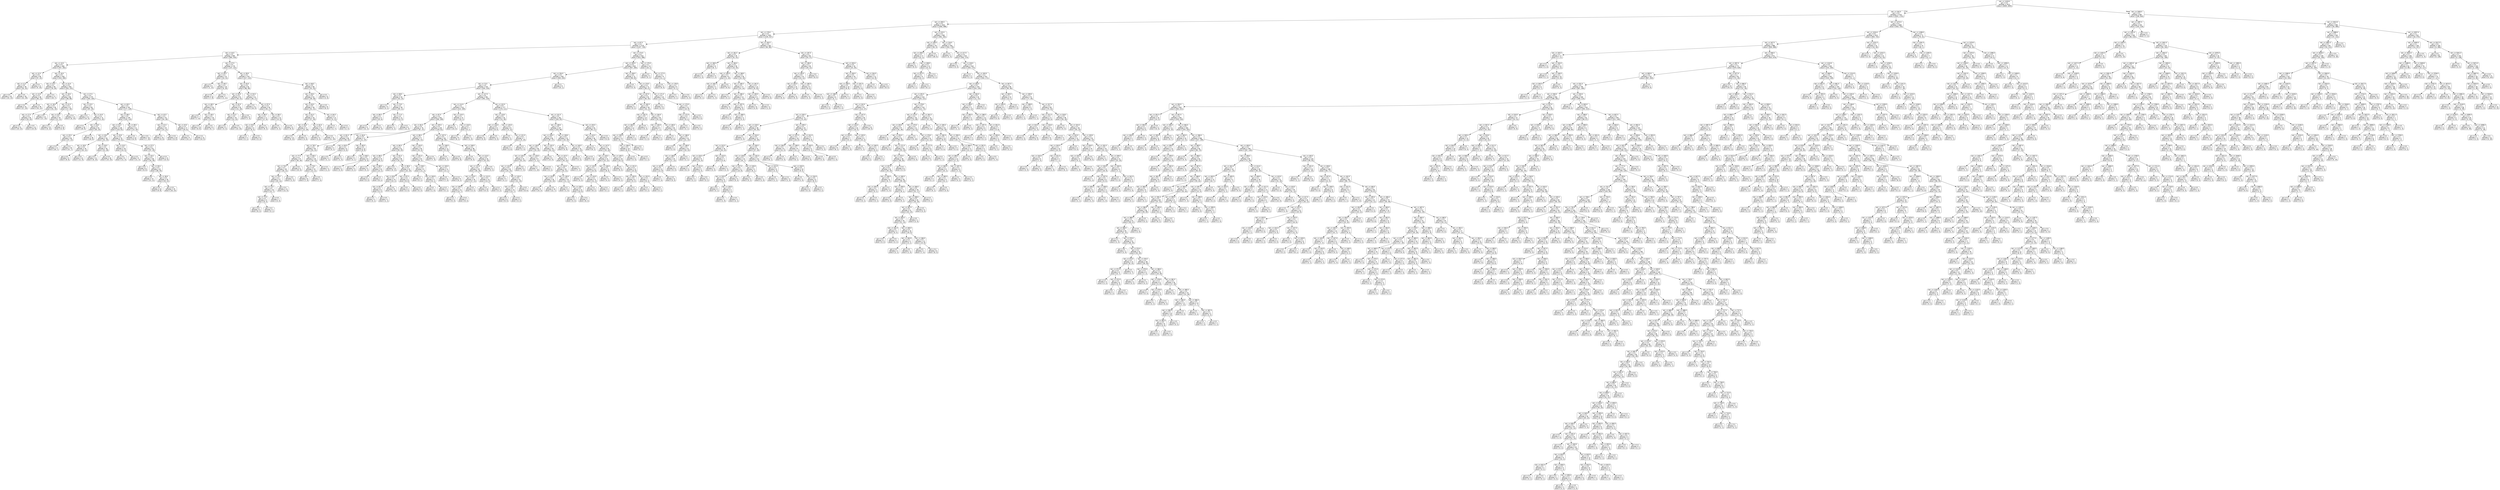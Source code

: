 digraph Tree {
node [shape=box, style="rounded", color="black", fontname=helvetica] ;
edge [fontname=helvetica] ;
0 [label="rain <= 1419.0\ngini = 0.5\nsamples = 3412\nvalue = [2659, 2655]"] ;
1 [label="rain <= 342.5\ngini = 0.5\nsamples = 2725\nvalue = [2501, 1751]"] ;
0 -> 1 [labeldistance=2.5, labelangle=45, headlabel="True"] ;
2 [label="rain <= 205.5\ngini = 0.5\nsamples = 1641\nvalue = [1583, 998]"] ;
1 -> 2 ;
3 [label="rain <= 179.5\ngini = 0.5\nsamples = 1281\nvalue = [1191, 817]"] ;
2 -> 3 ;
4 [label="rain <= 67.5\ngini = 0.5\nsamples = 1176\nvalue = [1107, 729]"] ;
3 -> 4 ;
5 [label="rain <= 44.5\ngini = 0.5\nsamples = 660\nvalue = [584, 443]"] ;
4 -> 5 ;
6 [label="rain <= 13.5\ngini = 0.5\nsamples = 484\nvalue = [447, 302]"] ;
5 -> 6 ;
7 [label="rain <= 12.5\ngini = 0.5\nsamples = 58\nvalue = [37, 42]"] ;
6 -> 7 ;
8 [label="rain <= 11.5\ngini = 0.5\nsamples = 46\nvalue = [32, 32]"] ;
7 -> 8 ;
9 [label="gini = 0.5\nsamples = 18\nvalue = [10, 14]"] ;
8 -> 9 ;
10 [label="gini = 0.5\nsamples = 28\nvalue = [22, 18]"] ;
8 -> 10 ;
11 [label="gini = 0.4\nsamples = 12\nvalue = [5, 10]"] ;
7 -> 11 ;
12 [label="rain <= 16.5\ngini = 0.5\nsamples = 426\nvalue = [410, 260]"] ;
6 -> 12 ;
13 [label="rain <= 15.5\ngini = 0.4\nsamples = 65\nvalue = [78, 29]"] ;
12 -> 13 ;
14 [label="rain <= 14.5\ngini = 0.4\nsamples = 48\nvalue = [60, 22]"] ;
13 -> 14 ;
15 [label="gini = 0.4\nsamples = 22\nvalue = [27, 10]"] ;
14 -> 15 ;
16 [label="gini = 0.4\nsamples = 26\nvalue = [33, 12]"] ;
14 -> 16 ;
17 [label="gini = 0.4\nsamples = 17\nvalue = [18, 7]"] ;
13 -> 17 ;
18 [label="rain <= 22.5\ngini = 0.5\nsamples = 361\nvalue = [332, 231]"] ;
12 -> 18 ;
19 [label="rain <= 19.5\ngini = 0.5\nsamples = 86\nvalue = [68, 68]"] ;
18 -> 19 ;
20 [label="rain <= 18.5\ngini = 0.5\nsamples = 49\nvalue = [51, 33]"] ;
19 -> 20 ;
21 [label="rain <= 17.5\ngini = 0.5\nsamples = 35\nvalue = [34, 20]"] ;
20 -> 21 ;
22 [label="gini = 0.5\nsamples = 21\nvalue = [19, 12]"] ;
21 -> 22 ;
23 [label="gini = 0.5\nsamples = 14\nvalue = [15, 8]"] ;
21 -> 23 ;
24 [label="gini = 0.5\nsamples = 14\nvalue = [17, 13]"] ;
20 -> 24 ;
25 [label="rain <= 21.5\ngini = 0.4\nsamples = 37\nvalue = [17, 35]"] ;
19 -> 25 ;
26 [label="rain <= 20.5\ngini = 0.5\nsamples = 25\nvalue = [11, 21]"] ;
25 -> 26 ;
27 [label="gini = 0.4\nsamples = 15\nvalue = [6, 12]"] ;
26 -> 27 ;
28 [label="gini = 0.5\nsamples = 10\nvalue = [5, 9]"] ;
26 -> 28 ;
29 [label="gini = 0.4\nsamples = 12\nvalue = [6, 14]"] ;
25 -> 29 ;
30 [label="rain <= 27.5\ngini = 0.5\nsamples = 275\nvalue = [264, 163]"] ;
18 -> 30 ;
31 [label="rain <= 23.5\ngini = 0.4\nsamples = 84\nvalue = [87, 35]"] ;
30 -> 31 ;
32 [label="gini = 0.3\nsamples = 12\nvalue = [14, 3]"] ;
31 -> 32 ;
33 [label="rain <= 24.5\ngini = 0.4\nsamples = 72\nvalue = [73, 32]"] ;
31 -> 33 ;
34 [label="gini = 0.4\nsamples = 18\nvalue = [18, 9]"] ;
33 -> 34 ;
35 [label="rain <= 26.5\ngini = 0.4\nsamples = 54\nvalue = [55, 23]"] ;
33 -> 35 ;
36 [label="rain <= 25.5\ngini = 0.4\nsamples = 36\nvalue = [37, 14]"] ;
35 -> 36 ;
37 [label="gini = 0.4\nsamples = 17\nvalue = [16, 7]"] ;
36 -> 37 ;
38 [label="gini = 0.4\nsamples = 19\nvalue = [21, 7]"] ;
36 -> 38 ;
39 [label="gini = 0.4\nsamples = 18\nvalue = [18, 9]"] ;
35 -> 39 ;
40 [label="rain <= 40.5\ngini = 0.5\nsamples = 191\nvalue = [177, 128]"] ;
30 -> 40 ;
41 [label="rain <= 38.5\ngini = 0.5\nsamples = 149\nvalue = [133, 110]"] ;
40 -> 41 ;
42 [label="rain <= 31.5\ngini = 0.5\nsamples = 128\nvalue = [120, 91]"] ;
41 -> 42 ;
43 [label="rain <= 29.5\ngini = 0.5\nsamples = 49\nvalue = [41, 40]"] ;
42 -> 43 ;
44 [label="rain <= 28.5\ngini = 0.5\nsamples = 19\nvalue = [20, 12]"] ;
43 -> 44 ;
45 [label="gini = 0.5\nsamples = 9\nvalue = [9, 6]"] ;
44 -> 45 ;
46 [label="gini = 0.5\nsamples = 10\nvalue = [11, 6]"] ;
44 -> 46 ;
47 [label="rain <= 30.5\ngini = 0.5\nsamples = 30\nvalue = [21, 28]"] ;
43 -> 47 ;
48 [label="gini = 0.4\nsamples = 12\nvalue = [6, 13]"] ;
47 -> 48 ;
49 [label="gini = 0.5\nsamples = 18\nvalue = [15, 15]"] ;
47 -> 49 ;
50 [label="rain <= 33.5\ngini = 0.5\nsamples = 79\nvalue = [79, 51]"] ;
42 -> 50 ;
51 [label="rain <= 32.5\ngini = 0.3\nsamples = 18\nvalue = [22, 6]"] ;
50 -> 51 ;
52 [label="gini = 0.3\nsamples = 9\nvalue = [11, 3]"] ;
51 -> 52 ;
53 [label="gini = 0.3\nsamples = 9\nvalue = [11, 3]"] ;
51 -> 53 ;
54 [label="rain <= 37.5\ngini = 0.5\nsamples = 61\nvalue = [57, 45]"] ;
50 -> 54 ;
55 [label="rain <= 34.5\ngini = 0.5\nsamples = 48\nvalue = [44, 39]"] ;
54 -> 55 ;
56 [label="gini = 0.5\nsamples = 6\nvalue = [6, 6]"] ;
55 -> 56 ;
57 [label="rain <= 35.5\ngini = 0.5\nsamples = 42\nvalue = [38, 33]"] ;
55 -> 57 ;
58 [label="gini = 0.5\nsamples = 13\nvalue = [13, 11]"] ;
57 -> 58 ;
59 [label="rain <= 36.5\ngini = 0.5\nsamples = 29\nvalue = [25, 22]"] ;
57 -> 59 ;
60 [label="gini = 0.5\nsamples = 10\nvalue = [9, 8]"] ;
59 -> 60 ;
61 [label="gini = 0.5\nsamples = 19\nvalue = [16, 14]"] ;
59 -> 61 ;
62 [label="gini = 0.4\nsamples = 13\nvalue = [13, 6]"] ;
54 -> 62 ;
63 [label="rain <= 39.5\ngini = 0.5\nsamples = 21\nvalue = [13, 19]"] ;
41 -> 63 ;
64 [label="gini = 0.5\nsamples = 11\nvalue = [6, 9]"] ;
63 -> 64 ;
65 [label="gini = 0.5\nsamples = 10\nvalue = [7, 10]"] ;
63 -> 65 ;
66 [label="rain <= 42.5\ngini = 0.4\nsamples = 42\nvalue = [44, 18]"] ;
40 -> 66 ;
67 [label="rain <= 41.5\ngini = 0.4\nsamples = 25\nvalue = [24, 12]"] ;
66 -> 67 ;
68 [label="gini = 0.4\nsamples = 15\nvalue = [15, 6]"] ;
67 -> 68 ;
69 [label="gini = 0.5\nsamples = 10\nvalue = [9, 6]"] ;
67 -> 69 ;
70 [label="rain <= 43.5\ngini = 0.4\nsamples = 17\nvalue = [20, 6]"] ;
66 -> 70 ;
71 [label="gini = 0.2\nsamples = 5\nvalue = [10, 1]"] ;
70 -> 71 ;
72 [label="gini = 0.4\nsamples = 12\nvalue = [10, 5]"] ;
70 -> 72 ;
73 [label="rain <= 47.5\ngini = 0.5\nsamples = 176\nvalue = [137, 141]"] ;
5 -> 73 ;
74 [label="rain <= 45.5\ngini = 0.4\nsamples = 24\nvalue = [10, 31]"] ;
73 -> 74 ;
75 [label="gini = 0.1\nsamples = 6\nvalue = [1, 12]"] ;
74 -> 75 ;
76 [label="rain <= 46.5\ngini = 0.4\nsamples = 18\nvalue = [9, 19]"] ;
74 -> 76 ;
77 [label="gini = 0.5\nsamples = 11\nvalue = [7, 8]"] ;
76 -> 77 ;
78 [label="gini = 0.3\nsamples = 7\nvalue = [2, 11]"] ;
76 -> 78 ;
79 [label="rain <= 59.5\ngini = 0.5\nsamples = 152\nvalue = [127, 110]"] ;
73 -> 79 ;
80 [label="rain <= 53.5\ngini = 0.5\nsamples = 92\nvalue = [86, 58]"] ;
79 -> 80 ;
81 [label="rain <= 50.5\ngini = 0.5\nsamples = 51\nvalue = [40, 41]"] ;
80 -> 81 ;
82 [label="rain <= 48.5\ngini = 0.5\nsamples = 26\nvalue = [19, 23]"] ;
81 -> 82 ;
83 [label="gini = 0.5\nsamples = 7\nvalue = [7, 8]"] ;
82 -> 83 ;
84 [label="rain <= 49.5\ngini = 0.5\nsamples = 19\nvalue = [12, 15]"] ;
82 -> 84 ;
85 [label="gini = 0.5\nsamples = 10\nvalue = [6, 8]"] ;
84 -> 85 ;
86 [label="gini = 0.5\nsamples = 9\nvalue = [6, 7]"] ;
84 -> 86 ;
87 [label="rain <= 52.5\ngini = 0.5\nsamples = 25\nvalue = [21, 18]"] ;
81 -> 87 ;
88 [label="rain <= 51.5\ngini = 0.5\nsamples = 16\nvalue = [14, 13]"] ;
87 -> 88 ;
89 [label="gini = 0.5\nsamples = 5\nvalue = [4, 3]"] ;
88 -> 89 ;
90 [label="gini = 0.5\nsamples = 11\nvalue = [10, 10]"] ;
88 -> 90 ;
91 [label="gini = 0.5\nsamples = 9\nvalue = [7, 5]"] ;
87 -> 91 ;
92 [label="rain <= 54.5\ngini = 0.4\nsamples = 41\nvalue = [46, 17]"] ;
80 -> 92 ;
93 [label="gini = 0.0\nsamples = 11\nvalue = [16, 0]"] ;
92 -> 93 ;
94 [label="rain <= 57.5\ngini = 0.5\nsamples = 30\nvalue = [30, 17]"] ;
92 -> 94 ;
95 [label="rain <= 56.5\ngini = 0.4\nsamples = 17\nvalue = [17, 8]"] ;
94 -> 95 ;
96 [label="rain <= 55.5\ngini = 0.5\nsamples = 9\nvalue = [8, 5]"] ;
95 -> 96 ;
97 [label="gini = 0.4\nsamples = 3\nvalue = [3, 1]"] ;
96 -> 97 ;
98 [label="gini = 0.5\nsamples = 6\nvalue = [5, 4]"] ;
96 -> 98 ;
99 [label="gini = 0.4\nsamples = 8\nvalue = [9, 3]"] ;
95 -> 99 ;
100 [label="rain <= 58.5\ngini = 0.5\nsamples = 13\nvalue = [13, 9]"] ;
94 -> 100 ;
101 [label="gini = 0.5\nsamples = 4\nvalue = [4, 4]"] ;
100 -> 101 ;
102 [label="gini = 0.5\nsamples = 9\nvalue = [9, 5]"] ;
100 -> 102 ;
103 [label="rain <= 66.5\ngini = 0.5\nsamples = 60\nvalue = [41, 52]"] ;
79 -> 103 ;
104 [label="rain <= 65.5\ngini = 0.5\nsamples = 54\nvalue = [39, 46]"] ;
103 -> 104 ;
105 [label="rain <= 63.5\ngini = 0.5\nsamples = 46\nvalue = [31, 41]"] ;
104 -> 105 ;
106 [label="rain <= 61.5\ngini = 0.5\nsamples = 34\nvalue = [27, 30]"] ;
105 -> 106 ;
107 [label="rain <= 60.5\ngini = 0.5\nsamples = 17\nvalue = [13, 18]"] ;
106 -> 107 ;
108 [label="gini = 0.5\nsamples = 12\nvalue = [9, 12]"] ;
107 -> 108 ;
109 [label="gini = 0.5\nsamples = 5\nvalue = [4, 6]"] ;
107 -> 109 ;
110 [label="rain <= 62.5\ngini = 0.5\nsamples = 17\nvalue = [14, 12]"] ;
106 -> 110 ;
111 [label="gini = 0.5\nsamples = 5\nvalue = [3, 2]"] ;
110 -> 111 ;
112 [label="gini = 0.5\nsamples = 12\nvalue = [11, 10]"] ;
110 -> 112 ;
113 [label="rain <= 64.5\ngini = 0.4\nsamples = 12\nvalue = [4, 11]"] ;
105 -> 113 ;
114 [label="gini = 0.3\nsamples = 7\nvalue = [2, 7]"] ;
113 -> 114 ;
115 [label="gini = 0.4\nsamples = 5\nvalue = [2, 4]"] ;
113 -> 115 ;
116 [label="gini = 0.5\nsamples = 8\nvalue = [8, 5]"] ;
104 -> 116 ;
117 [label="gini = 0.4\nsamples = 6\nvalue = [2, 6]"] ;
103 -> 117 ;
118 [label="rain <= 174.5\ngini = 0.5\nsamples = 516\nvalue = [523, 286]"] ;
4 -> 118 ;
119 [label="rain <= 155.5\ngini = 0.5\nsamples = 503\nvalue = [507, 284]"] ;
118 -> 119 ;
120 [label="rain <= 154.5\ngini = 0.5\nsamples = 430\nvalue = [449, 234]"] ;
119 -> 120 ;
121 [label="rain <= 72.5\ngini = 0.5\nsamples = 424\nvalue = [434, 233]"] ;
120 -> 121 ;
122 [label="rain <= 68.5\ngini = 0.4\nsamples = 33\nvalue = [43, 13]"] ;
121 -> 122 ;
123 [label="gini = 0.4\nsamples = 5\nvalue = [4, 2]"] ;
122 -> 123 ;
124 [label="rain <= 70.5\ngini = 0.3\nsamples = 28\nvalue = [39, 11]"] ;
122 -> 124 ;
125 [label="rain <= 69.5\ngini = 0.3\nsamples = 17\nvalue = [25, 6]"] ;
124 -> 125 ;
126 [label="gini = 0.3\nsamples = 9\nvalue = [12, 3]"] ;
125 -> 126 ;
127 [label="gini = 0.3\nsamples = 8\nvalue = [13, 3]"] ;
125 -> 127 ;
128 [label="rain <= 71.5\ngini = 0.4\nsamples = 11\nvalue = [14, 5]"] ;
124 -> 128 ;
129 [label="gini = 0.5\nsamples = 3\nvalue = [2, 2]"] ;
128 -> 129 ;
130 [label="gini = 0.3\nsamples = 8\nvalue = [12, 3]"] ;
128 -> 130 ;
131 [label="rain <= 117.5\ngini = 0.5\nsamples = 391\nvalue = [391, 220]"] ;
121 -> 131 ;
132 [label="rain <= 114.5\ngini = 0.4\nsamples = 214\nvalue = [215, 109]"] ;
131 -> 132 ;
133 [label="rain <= 87.5\ngini = 0.5\nsamples = 202\nvalue = [196, 108]"] ;
132 -> 133 ;
134 [label="rain <= 82.5\ngini = 0.5\nsamples = 76\nvalue = [67, 47]"] ;
133 -> 134 ;
135 [label="rain <= 81.5\ngini = 0.5\nsamples = 59\nvalue = [56, 32]"] ;
134 -> 135 ;
136 [label="rain <= 78.5\ngini = 0.5\nsamples = 55\nvalue = [51, 31]"] ;
135 -> 136 ;
137 [label="rain <= 77.5\ngini = 0.4\nsamples = 37\nvalue = [36, 18]"] ;
136 -> 137 ;
138 [label="rain <= 76.5\ngini = 0.4\nsamples = 28\nvalue = [26, 12]"] ;
137 -> 138 ;
139 [label="rain <= 75.5\ngini = 0.4\nsamples = 27\nvalue = [25, 12]"] ;
138 -> 139 ;
140 [label="rain <= 74.5\ngini = 0.5\nsamples = 16\nvalue = [13, 7]"] ;
139 -> 140 ;
141 [label="rain <= 73.5\ngini = 0.4\nsamples = 9\nvalue = [9, 4]"] ;
140 -> 141 ;
142 [label="gini = 0.4\nsamples = 5\nvalue = [6, 3]"] ;
141 -> 142 ;
143 [label="gini = 0.4\nsamples = 4\nvalue = [3, 1]"] ;
141 -> 143 ;
144 [label="gini = 0.5\nsamples = 7\nvalue = [4, 3]"] ;
140 -> 144 ;
145 [label="gini = 0.4\nsamples = 11\nvalue = [12, 5]"] ;
139 -> 145 ;
146 [label="gini = 0.0\nsamples = 1\nvalue = [1, 0]"] ;
138 -> 146 ;
147 [label="gini = 0.5\nsamples = 9\nvalue = [10, 6]"] ;
137 -> 147 ;
148 [label="rain <= 80.5\ngini = 0.5\nsamples = 18\nvalue = [15, 13]"] ;
136 -> 148 ;
149 [label="rain <= 79.5\ngini = 0.5\nsamples = 15\nvalue = [14, 11]"] ;
148 -> 149 ;
150 [label="gini = 0.5\nsamples = 8\nvalue = [7, 6]"] ;
149 -> 150 ;
151 [label="gini = 0.5\nsamples = 7\nvalue = [7, 5]"] ;
149 -> 151 ;
152 [label="gini = 0.4\nsamples = 3\nvalue = [1, 2]"] ;
148 -> 152 ;
153 [label="gini = 0.3\nsamples = 4\nvalue = [5, 1]"] ;
135 -> 153 ;
154 [label="rain <= 84.5\ngini = 0.5\nsamples = 17\nvalue = [11, 15]"] ;
134 -> 154 ;
155 [label="rain <= 83.5\ngini = 0.4\nsamples = 6\nvalue = [2, 6]"] ;
154 -> 155 ;
156 [label="gini = 0.5\nsamples = 2\nvalue = [1, 1]"] ;
155 -> 156 ;
157 [label="gini = 0.3\nsamples = 4\nvalue = [1, 5]"] ;
155 -> 157 ;
158 [label="rain <= 85.5\ngini = 0.5\nsamples = 11\nvalue = [9, 9]"] ;
154 -> 158 ;
159 [label="gini = 0.3\nsamples = 3\nvalue = [4, 1]"] ;
158 -> 159 ;
160 [label="rain <= 86.5\ngini = 0.5\nsamples = 8\nvalue = [5, 8]"] ;
158 -> 160 ;
161 [label="gini = 0.4\nsamples = 4\nvalue = [2, 6]"] ;
160 -> 161 ;
162 [label="gini = 0.5\nsamples = 4\nvalue = [3, 2]"] ;
160 -> 162 ;
163 [label="rain <= 105.5\ngini = 0.4\nsamples = 126\nvalue = [129, 61]"] ;
133 -> 163 ;
164 [label="rain <= 98.5\ngini = 0.4\nsamples = 77\nvalue = [81, 31]"] ;
163 -> 164 ;
165 [label="rain <= 90.5\ngini = 0.4\nsamples = 51\nvalue = [50, 25]"] ;
164 -> 165 ;
166 [label="rain <= 88.5\ngini = 0.3\nsamples = 15\nvalue = [18, 4]"] ;
165 -> 166 ;
167 [label="gini = 0.4\nsamples = 5\nvalue = [5, 2]"] ;
166 -> 167 ;
168 [label="rain <= 89.5\ngini = 0.2\nsamples = 10\nvalue = [13, 2]"] ;
166 -> 168 ;
169 [label="gini = 0.0\nsamples = 3\nvalue = [5, 0]"] ;
168 -> 169 ;
170 [label="gini = 0.3\nsamples = 7\nvalue = [8, 2]"] ;
168 -> 170 ;
171 [label="rain <= 91.5\ngini = 0.5\nsamples = 36\nvalue = [32, 21]"] ;
165 -> 171 ;
172 [label="gini = 0.5\nsamples = 13\nvalue = [9, 11]"] ;
171 -> 172 ;
173 [label="rain <= 96.5\ngini = 0.4\nsamples = 23\nvalue = [23, 10]"] ;
171 -> 173 ;
174 [label="rain <= 93.5\ngini = 0.2\nsamples = 14\nvalue = [15, 2]"] ;
173 -> 174 ;
175 [label="rain <= 92.5\ngini = 0.4\nsamples = 6\nvalue = [4, 2]"] ;
174 -> 175 ;
176 [label="gini = 0.4\nsamples = 4\nvalue = [3, 1]"] ;
175 -> 176 ;
177 [label="gini = 0.5\nsamples = 2\nvalue = [1, 1]"] ;
175 -> 177 ;
178 [label="gini = 0.0\nsamples = 8\nvalue = [11, 0]"] ;
174 -> 178 ;
179 [label="rain <= 97.5\ngini = 0.5\nsamples = 9\nvalue = [8, 8]"] ;
173 -> 179 ;
180 [label="gini = 0.5\nsamples = 3\nvalue = [3, 5]"] ;
179 -> 180 ;
181 [label="gini = 0.5\nsamples = 6\nvalue = [5, 3]"] ;
179 -> 181 ;
182 [label="rain <= 104.5\ngini = 0.3\nsamples = 26\nvalue = [31, 6]"] ;
164 -> 182 ;
183 [label="rain <= 101.5\ngini = 0.2\nsamples = 20\nvalue = [24, 3]"] ;
182 -> 183 ;
184 [label="rain <= 99.5\ngini = 0.3\nsamples = 9\nvalue = [11, 2]"] ;
183 -> 184 ;
185 [label="gini = 0.3\nsamples = 4\nvalue = [5, 1]"] ;
184 -> 185 ;
186 [label="rain <= 100.5\ngini = 0.2\nsamples = 5\nvalue = [6, 1]"] ;
184 -> 186 ;
187 [label="gini = 0.0\nsamples = 1\nvalue = [1, 0]"] ;
186 -> 187 ;
188 [label="gini = 0.3\nsamples = 4\nvalue = [5, 1]"] ;
186 -> 188 ;
189 [label="rain <= 103.5\ngini = 0.1\nsamples = 11\nvalue = [13, 1]"] ;
183 -> 189 ;
190 [label="gini = 0.0\nsamples = 5\nvalue = [7, 0]"] ;
189 -> 190 ;
191 [label="gini = 0.2\nsamples = 6\nvalue = [6, 1]"] ;
189 -> 191 ;
192 [label="gini = 0.4\nsamples = 6\nvalue = [7, 3]"] ;
182 -> 192 ;
193 [label="rain <= 107.5\ngini = 0.5\nsamples = 49\nvalue = [48, 30]"] ;
163 -> 193 ;
194 [label="rain <= 106.5\ngini = 0.5\nsamples = 11\nvalue = [9, 10]"] ;
193 -> 194 ;
195 [label="gini = 0.4\nsamples = 3\nvalue = [4, 2]"] ;
194 -> 195 ;
196 [label="gini = 0.5\nsamples = 8\nvalue = [5, 8]"] ;
194 -> 196 ;
197 [label="rain <= 108.5\ngini = 0.4\nsamples = 38\nvalue = [39, 20]"] ;
193 -> 197 ;
198 [label="gini = 0.0\nsamples = 4\nvalue = [6, 0]"] ;
197 -> 198 ;
199 [label="rain <= 113.5\ngini = 0.5\nsamples = 34\nvalue = [33, 20]"] ;
197 -> 199 ;
200 [label="rain <= 111.5\ngini = 0.5\nsamples = 30\nvalue = [30, 16]"] ;
199 -> 200 ;
201 [label="rain <= 110.5\ngini = 0.5\nsamples = 16\nvalue = [17, 11]"] ;
200 -> 201 ;
202 [label="rain <= 109.5\ngini = 0.4\nsamples = 12\nvalue = [14, 7]"] ;
201 -> 202 ;
203 [label="gini = 0.5\nsamples = 5\nvalue = [5, 3]"] ;
202 -> 203 ;
204 [label="gini = 0.4\nsamples = 7\nvalue = [9, 4]"] ;
202 -> 204 ;
205 [label="gini = 0.5\nsamples = 4\nvalue = [3, 4]"] ;
201 -> 205 ;
206 [label="rain <= 112.5\ngini = 0.4\nsamples = 14\nvalue = [13, 5]"] ;
200 -> 206 ;
207 [label="gini = 0.4\nsamples = 10\nvalue = [9, 3]"] ;
206 -> 207 ;
208 [label="gini = 0.4\nsamples = 4\nvalue = [4, 2]"] ;
206 -> 208 ;
209 [label="gini = 0.5\nsamples = 4\nvalue = [3, 4]"] ;
199 -> 209 ;
210 [label="rain <= 115.5\ngini = 0.1\nsamples = 12\nvalue = [19, 1]"] ;
132 -> 210 ;
211 [label="gini = 0.0\nsamples = 5\nvalue = [10, 0]"] ;
210 -> 211 ;
212 [label="rain <= 116.5\ngini = 0.2\nsamples = 7\nvalue = [9, 1]"] ;
210 -> 212 ;
213 [label="gini = 0.2\nsamples = 6\nvalue = [8, 1]"] ;
212 -> 213 ;
214 [label="gini = 0.0\nsamples = 1\nvalue = [1, 0]"] ;
212 -> 214 ;
215 [label="rain <= 122.5\ngini = 0.5\nsamples = 177\nvalue = [176, 111]"] ;
131 -> 215 ;
216 [label="rain <= 119.5\ngini = 0.5\nsamples = 16\nvalue = [13, 18]"] ;
215 -> 216 ;
217 [label="rain <= 118.5\ngini = 0.5\nsamples = 8\nvalue = [8, 6]"] ;
216 -> 217 ;
218 [label="gini = 0.5\nsamples = 6\nvalue = [5, 6]"] ;
217 -> 218 ;
219 [label="gini = 0.0\nsamples = 2\nvalue = [3, 0]"] ;
217 -> 219 ;
220 [label="rain <= 120.5\ngini = 0.4\nsamples = 8\nvalue = [5, 12]"] ;
216 -> 220 ;
221 [label="gini = 0.0\nsamples = 1\nvalue = [0, 2]"] ;
220 -> 221 ;
222 [label="rain <= 121.5\ngini = 0.4\nsamples = 7\nvalue = [5, 10]"] ;
220 -> 222 ;
223 [label="gini = 0.5\nsamples = 4\nvalue = [4, 6]"] ;
222 -> 223 ;
224 [label="gini = 0.3\nsamples = 3\nvalue = [1, 4]"] ;
222 -> 224 ;
225 [label="rain <= 141.5\ngini = 0.5\nsamples = 161\nvalue = [163, 93]"] ;
215 -> 225 ;
226 [label="rain <= 138.5\ngini = 0.5\nsamples = 107\nvalue = [103, 66]"] ;
225 -> 226 ;
227 [label="rain <= 130.5\ngini = 0.5\nsamples = 84\nvalue = [87, 47]"] ;
226 -> 227 ;
228 [label="rain <= 128.5\ngini = 0.5\nsamples = 39\nvalue = [33, 25]"] ;
227 -> 228 ;
229 [label="rain <= 126.5\ngini = 0.4\nsamples = 31\nvalue = [32, 14]"] ;
228 -> 229 ;
230 [label="rain <= 123.5\ngini = 0.5\nsamples = 26\nvalue = [25, 14]"] ;
229 -> 230 ;
231 [label="gini = 0.3\nsamples = 5\nvalue = [4, 1]"] ;
230 -> 231 ;
232 [label="rain <= 125.5\ngini = 0.5\nsamples = 21\nvalue = [21, 13]"] ;
230 -> 232 ;
233 [label="rain <= 124.5\ngini = 0.5\nsamples = 14\nvalue = [13, 7]"] ;
232 -> 233 ;
234 [label="gini = 0.5\nsamples = 9\nvalue = [9, 5]"] ;
233 -> 234 ;
235 [label="gini = 0.4\nsamples = 5\nvalue = [4, 2]"] ;
233 -> 235 ;
236 [label="gini = 0.5\nsamples = 7\nvalue = [8, 6]"] ;
232 -> 236 ;
237 [label="gini = 0.0\nsamples = 5\nvalue = [7, 0]"] ;
229 -> 237 ;
238 [label="rain <= 129.5\ngini = 0.2\nsamples = 8\nvalue = [1, 11]"] ;
228 -> 238 ;
239 [label="gini = 0.2\nsamples = 7\nvalue = [1, 10]"] ;
238 -> 239 ;
240 [label="gini = 0.0\nsamples = 1\nvalue = [0, 1]"] ;
238 -> 240 ;
241 [label="rain <= 132.5\ngini = 0.4\nsamples = 45\nvalue = [54, 22]"] ;
227 -> 241 ;
242 [label="gini = 0.0\nsamples = 8\nvalue = [14, 0]"] ;
241 -> 242 ;
243 [label="rain <= 137.5\ngini = 0.5\nsamples = 37\nvalue = [40, 22]"] ;
241 -> 243 ;
244 [label="rain <= 134.5\ngini = 0.5\nsamples = 33\nvalue = [33, 21]"] ;
243 -> 244 ;
245 [label="rain <= 133.5\ngini = 0.4\nsamples = 18\nvalue = [22, 10]"] ;
244 -> 245 ;
246 [label="gini = 0.4\nsamples = 8\nvalue = [10, 3]"] ;
245 -> 246 ;
247 [label="gini = 0.5\nsamples = 10\nvalue = [12, 7]"] ;
245 -> 247 ;
248 [label="rain <= 135.5\ngini = 0.5\nsamples = 15\nvalue = [11, 11]"] ;
244 -> 248 ;
249 [label="gini = 0.3\nsamples = 3\nvalue = [1, 5]"] ;
248 -> 249 ;
250 [label="rain <= 136.5\ngini = 0.5\nsamples = 12\nvalue = [10, 6]"] ;
248 -> 250 ;
251 [label="gini = 0.5\nsamples = 5\nvalue = [4, 3]"] ;
250 -> 251 ;
252 [label="gini = 0.4\nsamples = 7\nvalue = [6, 3]"] ;
250 -> 252 ;
253 [label="gini = 0.2\nsamples = 4\nvalue = [7, 1]"] ;
243 -> 253 ;
254 [label="rain <= 139.5\ngini = 0.5\nsamples = 23\nvalue = [16, 19]"] ;
226 -> 254 ;
255 [label="gini = 0.5\nsamples = 8\nvalue = [5, 9]"] ;
254 -> 255 ;
256 [label="rain <= 140.5\ngini = 0.5\nsamples = 15\nvalue = [11, 10]"] ;
254 -> 256 ;
257 [label="gini = 0.4\nsamples = 3\nvalue = [4, 2]"] ;
256 -> 257 ;
258 [label="gini = 0.5\nsamples = 12\nvalue = [7, 8]"] ;
256 -> 258 ;
259 [label="rain <= 153.5\ngini = 0.4\nsamples = 54\nvalue = [60, 27]"] ;
225 -> 259 ;
260 [label="rain <= 142.5\ngini = 0.4\nsamples = 46\nvalue = [51, 19]"] ;
259 -> 260 ;
261 [label="gini = 0.2\nsamples = 6\nvalue = [8, 1]"] ;
260 -> 261 ;
262 [label="rain <= 147.5\ngini = 0.4\nsamples = 40\nvalue = [43, 18]"] ;
260 -> 262 ;
263 [label="rain <= 145.5\ngini = 0.5\nsamples = 22\nvalue = [23, 12]"] ;
262 -> 263 ;
264 [label="rain <= 143.5\ngini = 0.4\nsamples = 13\nvalue = [15, 6]"] ;
263 -> 264 ;
265 [label="gini = 0.5\nsamples = 4\nvalue = [4, 3]"] ;
264 -> 265 ;
266 [label="rain <= 144.5\ngini = 0.3\nsamples = 9\nvalue = [11, 3]"] ;
264 -> 266 ;
267 [label="gini = 0.3\nsamples = 6\nvalue = [8, 2]"] ;
266 -> 267 ;
268 [label="gini = 0.4\nsamples = 3\nvalue = [3, 1]"] ;
266 -> 268 ;
269 [label="rain <= 146.5\ngini = 0.5\nsamples = 9\nvalue = [8, 6]"] ;
263 -> 269 ;
270 [label="gini = 0.5\nsamples = 5\nvalue = [4, 4]"] ;
269 -> 270 ;
271 [label="gini = 0.4\nsamples = 4\nvalue = [4, 2]"] ;
269 -> 271 ;
272 [label="rain <= 149.5\ngini = 0.4\nsamples = 18\nvalue = [20, 6]"] ;
262 -> 272 ;
273 [label="gini = 0.0\nsamples = 5\nvalue = [6, 0]"] ;
272 -> 273 ;
274 [label="rain <= 151.5\ngini = 0.4\nsamples = 13\nvalue = [14, 6]"] ;
272 -> 274 ;
275 [label="rain <= 150.5\ngini = 0.5\nsamples = 6\nvalue = [5, 3]"] ;
274 -> 275 ;
276 [label="gini = 0.3\nsamples = 3\nvalue = [4, 1]"] ;
275 -> 276 ;
277 [label="gini = 0.4\nsamples = 3\nvalue = [1, 2]"] ;
275 -> 277 ;
278 [label="rain <= 152.5\ngini = 0.4\nsamples = 7\nvalue = [9, 3]"] ;
274 -> 278 ;
279 [label="gini = 0.4\nsamples = 4\nvalue = [5, 2]"] ;
278 -> 279 ;
280 [label="gini = 0.3\nsamples = 3\nvalue = [4, 1]"] ;
278 -> 280 ;
281 [label="gini = 0.5\nsamples = 8\nvalue = [9, 8]"] ;
259 -> 281 ;
282 [label="gini = 0.1\nsamples = 6\nvalue = [15, 1]"] ;
120 -> 282 ;
283 [label="rain <= 156.5\ngini = 0.5\nsamples = 73\nvalue = [58, 50]"] ;
119 -> 283 ;
284 [label="gini = 0.0\nsamples = 2\nvalue = [0, 3]"] ;
283 -> 284 ;
285 [label="rain <= 170.5\ngini = 0.5\nsamples = 71\nvalue = [58, 47]"] ;
283 -> 285 ;
286 [label="rain <= 157.5\ngini = 0.5\nsamples = 53\nvalue = [46, 33]"] ;
285 -> 286 ;
287 [label="gini = 0.4\nsamples = 4\nvalue = [5, 2]"] ;
286 -> 287 ;
288 [label="rain <= 162.5\ngini = 0.5\nsamples = 49\nvalue = [41, 31]"] ;
286 -> 288 ;
289 [label="rain <= 161.5\ngini = 0.5\nsamples = 14\nvalue = [8, 9]"] ;
288 -> 289 ;
290 [label="rain <= 160.5\ngini = 0.5\nsamples = 12\nvalue = [8, 7]"] ;
289 -> 290 ;
291 [label="rain <= 159.5\ngini = 0.5\nsamples = 11\nvalue = [6, 7]"] ;
290 -> 291 ;
292 [label="rain <= 158.5\ngini = 0.5\nsamples = 10\nvalue = [6, 6]"] ;
291 -> 292 ;
293 [label="gini = 0.5\nsamples = 6\nvalue = [4, 4]"] ;
292 -> 293 ;
294 [label="gini = 0.5\nsamples = 4\nvalue = [2, 2]"] ;
292 -> 294 ;
295 [label="gini = 0.0\nsamples = 1\nvalue = [0, 1]"] ;
291 -> 295 ;
296 [label="gini = 0.0\nsamples = 1\nvalue = [2, 0]"] ;
290 -> 296 ;
297 [label="gini = 0.0\nsamples = 2\nvalue = [0, 2]"] ;
289 -> 297 ;
298 [label="rain <= 164.5\ngini = 0.5\nsamples = 35\nvalue = [33, 22]"] ;
288 -> 298 ;
299 [label="rain <= 163.5\ngini = 0.2\nsamples = 5\nvalue = [7, 1]"] ;
298 -> 299 ;
300 [label="gini = 0.0\nsamples = 1\nvalue = [2, 0]"] ;
299 -> 300 ;
301 [label="gini = 0.3\nsamples = 4\nvalue = [5, 1]"] ;
299 -> 301 ;
302 [label="rain <= 165.5\ngini = 0.5\nsamples = 30\nvalue = [26, 21]"] ;
298 -> 302 ;
303 [label="gini = 0.5\nsamples = 7\nvalue = [5, 8]"] ;
302 -> 303 ;
304 [label="rain <= 166.5\ngini = 0.5\nsamples = 23\nvalue = [21, 13]"] ;
302 -> 304 ;
305 [label="gini = 0.0\nsamples = 1\nvalue = [2, 0]"] ;
304 -> 305 ;
306 [label="rain <= 169.5\ngini = 0.5\nsamples = 22\nvalue = [19, 13]"] ;
304 -> 306 ;
307 [label="rain <= 168.5\ngini = 0.5\nsamples = 19\nvalue = [17, 12]"] ;
306 -> 307 ;
308 [label="rain <= 167.5\ngini = 0.5\nsamples = 13\nvalue = [12, 8]"] ;
307 -> 308 ;
309 [label="gini = 0.5\nsamples = 7\nvalue = [7, 5]"] ;
308 -> 309 ;
310 [label="gini = 0.5\nsamples = 6\nvalue = [5, 3]"] ;
308 -> 310 ;
311 [label="gini = 0.5\nsamples = 6\nvalue = [5, 4]"] ;
307 -> 311 ;
312 [label="gini = 0.4\nsamples = 3\nvalue = [2, 1]"] ;
306 -> 312 ;
313 [label="rain <= 171.5\ngini = 0.5\nsamples = 18\nvalue = [12, 14]"] ;
285 -> 313 ;
314 [label="gini = 0.4\nsamples = 6\nvalue = [2, 5]"] ;
313 -> 314 ;
315 [label="rain <= 173.5\ngini = 0.5\nsamples = 12\nvalue = [10, 9]"] ;
313 -> 315 ;
316 [label="rain <= 172.5\ngini = 0.5\nsamples = 7\nvalue = [6, 4]"] ;
315 -> 316 ;
317 [label="gini = 0.4\nsamples = 3\nvalue = [2, 1]"] ;
316 -> 317 ;
318 [label="gini = 0.5\nsamples = 4\nvalue = [4, 3]"] ;
316 -> 318 ;
319 [label="gini = 0.5\nsamples = 5\nvalue = [4, 5]"] ;
315 -> 319 ;
320 [label="rain <= 175.5\ngini = 0.2\nsamples = 13\nvalue = [16, 2]"] ;
118 -> 320 ;
321 [label="gini = 0.3\nsamples = 4\nvalue = [5, 1]"] ;
320 -> 321 ;
322 [label="rain <= 177.5\ngini = 0.2\nsamples = 9\nvalue = [11, 1]"] ;
320 -> 322 ;
323 [label="gini = 0.0\nsamples = 3\nvalue = [6, 0]"] ;
322 -> 323 ;
324 [label="rain <= 178.5\ngini = 0.3\nsamples = 6\nvalue = [5, 1]"] ;
322 -> 324 ;
325 [label="gini = 0.4\nsamples = 4\nvalue = [3, 1]"] ;
324 -> 325 ;
326 [label="gini = 0.0\nsamples = 2\nvalue = [2, 0]"] ;
324 -> 326 ;
327 [label="rain <= 192.5\ngini = 0.5\nsamples = 105\nvalue = [84, 88]"] ;
3 -> 327 ;
328 [label="rain <= 181.5\ngini = 0.5\nsamples = 45\nvalue = [31, 51]"] ;
327 -> 328 ;
329 [label="rain <= 180.5\ngini = 0.5\nsamples = 9\nvalue = [8, 7]"] ;
328 -> 329 ;
330 [label="gini = 0.3\nsamples = 4\nvalue = [1, 5]"] ;
329 -> 330 ;
331 [label="gini = 0.3\nsamples = 5\nvalue = [7, 2]"] ;
329 -> 331 ;
332 [label="rain <= 184.5\ngini = 0.5\nsamples = 36\nvalue = [23, 44]"] ;
328 -> 332 ;
333 [label="rain <= 183.5\ngini = 0.2\nsamples = 6\nvalue = [1, 10]"] ;
332 -> 333 ;
334 [label="rain <= 182.5\ngini = 0.3\nsamples = 3\nvalue = [1, 4]"] ;
333 -> 334 ;
335 [label="gini = 0.0\nsamples = 1\nvalue = [0, 1]"] ;
334 -> 335 ;
336 [label="gini = 0.4\nsamples = 2\nvalue = [1, 3]"] ;
334 -> 336 ;
337 [label="gini = 0.0\nsamples = 3\nvalue = [0, 6]"] ;
333 -> 337 ;
338 [label="rain <= 189.5\ngini = 0.5\nsamples = 30\nvalue = [22, 34]"] ;
332 -> 338 ;
339 [label="rain <= 185.5\ngini = 0.5\nsamples = 17\nvalue = [14, 14]"] ;
338 -> 339 ;
340 [label="gini = 0.5\nsamples = 4\nvalue = [3, 2]"] ;
339 -> 340 ;
341 [label="rain <= 186.5\ngini = 0.5\nsamples = 13\nvalue = [11, 12]"] ;
339 -> 341 ;
342 [label="gini = 0.5\nsamples = 5\nvalue = [5, 7]"] ;
341 -> 342 ;
343 [label="rain <= 187.5\ngini = 0.5\nsamples = 8\nvalue = [6, 5]"] ;
341 -> 343 ;
344 [label="gini = 0.5\nsamples = 4\nvalue = [3, 2]"] ;
343 -> 344 ;
345 [label="rain <= 188.5\ngini = 0.5\nsamples = 4\nvalue = [3, 3]"] ;
343 -> 345 ;
346 [label="gini = 0.5\nsamples = 2\nvalue = [2, 2]"] ;
345 -> 346 ;
347 [label="gini = 0.5\nsamples = 2\nvalue = [1, 1]"] ;
345 -> 347 ;
348 [label="rain <= 191.5\ngini = 0.4\nsamples = 13\nvalue = [8, 20]"] ;
338 -> 348 ;
349 [label="rain <= 190.5\ngini = 0.4\nsamples = 9\nvalue = [5, 14]"] ;
348 -> 349 ;
350 [label="gini = 0.4\nsamples = 6\nvalue = [4, 9]"] ;
349 -> 350 ;
351 [label="gini = 0.3\nsamples = 3\nvalue = [1, 5]"] ;
349 -> 351 ;
352 [label="gini = 0.4\nsamples = 4\nvalue = [3, 6]"] ;
348 -> 352 ;
353 [label="rain <= 197.5\ngini = 0.5\nsamples = 60\nvalue = [53, 37]"] ;
327 -> 353 ;
354 [label="rain <= 196.5\ngini = 0.4\nsamples = 28\nvalue = [29, 12]"] ;
353 -> 354 ;
355 [label="rain <= 194.5\ngini = 0.5\nsamples = 24\nvalue = [23, 12]"] ;
354 -> 355 ;
356 [label="rain <= 193.5\ngini = 0.4\nsamples = 15\nvalue = [17, 6]"] ;
355 -> 356 ;
357 [label="gini = 0.4\nsamples = 7\nvalue = [8, 3]"] ;
356 -> 357 ;
358 [label="gini = 0.4\nsamples = 8\nvalue = [9, 3]"] ;
356 -> 358 ;
359 [label="rain <= 195.5\ngini = 0.5\nsamples = 9\nvalue = [6, 6]"] ;
355 -> 359 ;
360 [label="gini = 0.5\nsamples = 6\nvalue = [4, 4]"] ;
359 -> 360 ;
361 [label="gini = 0.5\nsamples = 3\nvalue = [2, 2]"] ;
359 -> 361 ;
362 [label="gini = 0.0\nsamples = 4\nvalue = [6, 0]"] ;
354 -> 362 ;
363 [label="rain <= 203.0\ngini = 0.5\nsamples = 32\nvalue = [24, 25]"] ;
353 -> 363 ;
364 [label="rain <= 200.5\ngini = 0.5\nsamples = 20\nvalue = [12, 17]"] ;
363 -> 364 ;
365 [label="rain <= 199.5\ngini = 0.5\nsamples = 13\nvalue = [8, 8]"] ;
364 -> 365 ;
366 [label="rain <= 198.5\ngini = 0.5\nsamples = 9\nvalue = [5, 7]"] ;
365 -> 366 ;
367 [label="gini = 0.5\nsamples = 5\nvalue = [3, 3]"] ;
366 -> 367 ;
368 [label="gini = 0.4\nsamples = 4\nvalue = [2, 4]"] ;
366 -> 368 ;
369 [label="gini = 0.4\nsamples = 4\nvalue = [3, 1]"] ;
365 -> 369 ;
370 [label="rain <= 201.5\ngini = 0.4\nsamples = 7\nvalue = [4, 9]"] ;
364 -> 370 ;
371 [label="gini = 0.4\nsamples = 4\nvalue = [2, 6]"] ;
370 -> 371 ;
372 [label="gini = 0.5\nsamples = 3\nvalue = [2, 3]"] ;
370 -> 372 ;
373 [label="rain <= 204.5\ngini = 0.5\nsamples = 12\nvalue = [12, 8]"] ;
363 -> 373 ;
374 [label="gini = 0.5\nsamples = 4\nvalue = [4, 3]"] ;
373 -> 374 ;
375 [label="gini = 0.5\nsamples = 8\nvalue = [8, 5]"] ;
373 -> 375 ;
376 [label="rain <= 215.5\ngini = 0.4\nsamples = 360\nvalue = [392, 181]"] ;
2 -> 376 ;
377 [label="rain <= 209.5\ngini = 0.1\nsamples = 34\nvalue = [50, 3]"] ;
376 -> 377 ;
378 [label="rain <= 206.5\ngini = 0.2\nsamples = 17\nvalue = [22, 3]"] ;
377 -> 378 ;
379 [label="gini = 0.0\nsamples = 5\nvalue = [9, 0]"] ;
378 -> 379 ;
380 [label="rain <= 208.5\ngini = 0.3\nsamples = 12\nvalue = [13, 3]"] ;
378 -> 380 ;
381 [label="rain <= 207.5\ngini = 0.3\nsamples = 9\nvalue = [10, 2]"] ;
380 -> 381 ;
382 [label="gini = 0.3\nsamples = 4\nvalue = [4, 1]"] ;
381 -> 382 ;
383 [label="gini = 0.2\nsamples = 5\nvalue = [6, 1]"] ;
381 -> 383 ;
384 [label="gini = 0.4\nsamples = 3\nvalue = [3, 1]"] ;
380 -> 384 ;
385 [label="gini = 0.0\nsamples = 17\nvalue = [28, 0]"] ;
377 -> 385 ;
386 [label="rain <= 216.5\ngini = 0.5\nsamples = 326\nvalue = [342, 178]"] ;
376 -> 386 ;
387 [label="gini = 0.4\nsamples = 3\nvalue = [2, 4]"] ;
386 -> 387 ;
388 [label="rain <= 217.5\ngini = 0.4\nsamples = 323\nvalue = [340, 174]"] ;
386 -> 388 ;
389 [label="gini = 0.0\nsamples = 5\nvalue = [5, 0]"] ;
388 -> 389 ;
390 [label="rain <= 218.5\ngini = 0.4\nsamples = 318\nvalue = [335, 174]"] ;
388 -> 390 ;
391 [label="gini = 0.4\nsamples = 4\nvalue = [1, 3]"] ;
390 -> 391 ;
392 [label="rain <= 303.5\ngini = 0.4\nsamples = 314\nvalue = [334, 171]"] ;
390 -> 392 ;
393 [label="rain <= 293.5\ngini = 0.5\nsamples = 234\nvalue = [244, 135]"] ;
392 -> 393 ;
394 [label="rain <= 252.5\ngini = 0.4\nsamples = 216\nvalue = [233, 121]"] ;
393 -> 394 ;
395 [label="rain <= 242.5\ngini = 0.4\nsamples = 97\nvalue = [112, 47]"] ;
394 -> 395 ;
396 [label="rain <= 235.5\ngini = 0.5\nsamples = 71\nvalue = [75, 42]"] ;
395 -> 396 ;
397 [label="rain <= 219.5\ngini = 0.5\nsamples = 48\nvalue = [45, 30]"] ;
396 -> 397 ;
398 [label="gini = 0.0\nsamples = 1\nvalue = [2, 0]"] ;
397 -> 398 ;
399 [label="rain <= 224.5\ngini = 0.5\nsamples = 47\nvalue = [43, 30]"] ;
397 -> 399 ;
400 [label="rain <= 222.5\ngini = 0.5\nsamples = 16\nvalue = [16, 14]"] ;
399 -> 400 ;
401 [label="rain <= 220.5\ngini = 0.5\nsamples = 9\nvalue = [11, 8]"] ;
400 -> 401 ;
402 [label="gini = 0.5\nsamples = 4\nvalue = [6, 4]"] ;
401 -> 402 ;
403 [label="rain <= 221.5\ngini = 0.5\nsamples = 5\nvalue = [5, 4]"] ;
401 -> 403 ;
404 [label="gini = 0.5\nsamples = 3\nvalue = [2, 2]"] ;
403 -> 404 ;
405 [label="gini = 0.5\nsamples = 2\nvalue = [3, 2]"] ;
403 -> 405 ;
406 [label="rain <= 223.5\ngini = 0.5\nsamples = 7\nvalue = [5, 6]"] ;
400 -> 406 ;
407 [label="gini = 0.5\nsamples = 4\nvalue = [3, 4]"] ;
406 -> 407 ;
408 [label="gini = 0.5\nsamples = 3\nvalue = [2, 2]"] ;
406 -> 408 ;
409 [label="rain <= 230.5\ngini = 0.5\nsamples = 31\nvalue = [27, 16]"] ;
399 -> 409 ;
410 [label="rain <= 228.5\ngini = 0.4\nsamples = 15\nvalue = [16, 7]"] ;
409 -> 410 ;
411 [label="rain <= 227.5\ngini = 0.5\nsamples = 11\nvalue = [10, 6]"] ;
410 -> 411 ;
412 [label="rain <= 225.5\ngini = 0.4\nsamples = 6\nvalue = [5, 2]"] ;
411 -> 412 ;
413 [label="gini = 0.4\nsamples = 3\nvalue = [2, 1]"] ;
412 -> 413 ;
414 [label="rain <= 226.5\ngini = 0.4\nsamples = 3\nvalue = [3, 1]"] ;
412 -> 414 ;
415 [label="gini = 0.0\nsamples = 1\nvalue = [1, 0]"] ;
414 -> 415 ;
416 [label="gini = 0.4\nsamples = 2\nvalue = [2, 1]"] ;
414 -> 416 ;
417 [label="gini = 0.5\nsamples = 5\nvalue = [5, 4]"] ;
411 -> 417 ;
418 [label="rain <= 229.5\ngini = 0.2\nsamples = 4\nvalue = [6, 1]"] ;
410 -> 418 ;
419 [label="gini = 0.3\nsamples = 3\nvalue = [5, 1]"] ;
418 -> 419 ;
420 [label="gini = 0.0\nsamples = 1\nvalue = [1, 0]"] ;
418 -> 420 ;
421 [label="rain <= 232.5\ngini = 0.5\nsamples = 16\nvalue = [11, 9]"] ;
409 -> 421 ;
422 [label="rain <= 231.5\ngini = 0.4\nsamples = 6\nvalue = [2, 4]"] ;
421 -> 422 ;
423 [label="gini = 0.5\nsamples = 2\nvalue = [1, 1]"] ;
422 -> 423 ;
424 [label="gini = 0.4\nsamples = 4\nvalue = [1, 3]"] ;
422 -> 424 ;
425 [label="rain <= 233.5\ngini = 0.5\nsamples = 10\nvalue = [9, 5]"] ;
421 -> 425 ;
426 [label="gini = 0.0\nsamples = 1\nvalue = [1, 0]"] ;
425 -> 426 ;
427 [label="rain <= 234.5\ngini = 0.5\nsamples = 9\nvalue = [8, 5]"] ;
425 -> 427 ;
428 [label="gini = 0.5\nsamples = 6\nvalue = [5, 3]"] ;
427 -> 428 ;
429 [label="gini = 0.5\nsamples = 3\nvalue = [3, 2]"] ;
427 -> 429 ;
430 [label="rain <= 239.5\ngini = 0.4\nsamples = 23\nvalue = [30, 12]"] ;
396 -> 430 ;
431 [label="rain <= 237.5\ngini = 0.3\nsamples = 16\nvalue = [24, 6]"] ;
430 -> 431 ;
432 [label="rain <= 236.5\ngini = 0.4\nsamples = 8\nvalue = [12, 5]"] ;
431 -> 432 ;
433 [label="gini = 0.2\nsamples = 4\nvalue = [8, 1]"] ;
432 -> 433 ;
434 [label="gini = 0.5\nsamples = 4\nvalue = [4, 4]"] ;
432 -> 434 ;
435 [label="rain <= 238.5\ngini = 0.1\nsamples = 8\nvalue = [12, 1]"] ;
431 -> 435 ;
436 [label="gini = 0.2\nsamples = 3\nvalue = [6, 1]"] ;
435 -> 436 ;
437 [label="gini = 0.0\nsamples = 5\nvalue = [6, 0]"] ;
435 -> 437 ;
438 [label="rain <= 241.5\ngini = 0.5\nsamples = 7\nvalue = [6, 6]"] ;
430 -> 438 ;
439 [label="rain <= 240.5\ngini = 0.5\nsamples = 5\nvalue = [5, 4]"] ;
438 -> 439 ;
440 [label="gini = 0.5\nsamples = 4\nvalue = [4, 4]"] ;
439 -> 440 ;
441 [label="gini = 0.0\nsamples = 1\nvalue = [1, 0]"] ;
439 -> 441 ;
442 [label="gini = 0.4\nsamples = 2\nvalue = [1, 2]"] ;
438 -> 442 ;
443 [label="rain <= 247.5\ngini = 0.2\nsamples = 26\nvalue = [37, 5]"] ;
395 -> 443 ;
444 [label="rain <= 244.5\ngini = 0.3\nsamples = 16\nvalue = [19, 5]"] ;
443 -> 444 ;
445 [label="rain <= 243.5\ngini = 0.2\nsamples = 7\nvalue = [9, 1]"] ;
444 -> 445 ;
446 [label="gini = 0.2\nsamples = 6\nvalue = [8, 1]"] ;
445 -> 446 ;
447 [label="gini = 0.0\nsamples = 1\nvalue = [1, 0]"] ;
445 -> 447 ;
448 [label="rain <= 245.5\ngini = 0.4\nsamples = 9\nvalue = [10, 4]"] ;
444 -> 448 ;
449 [label="gini = 0.5\nsamples = 2\nvalue = [1, 1]"] ;
448 -> 449 ;
450 [label="rain <= 246.5\ngini = 0.4\nsamples = 7\nvalue = [9, 3]"] ;
448 -> 450 ;
451 [label="gini = 0.4\nsamples = 4\nvalue = [6, 2]"] ;
450 -> 451 ;
452 [label="gini = 0.4\nsamples = 3\nvalue = [3, 1]"] ;
450 -> 452 ;
453 [label="gini = 0.0\nsamples = 10\nvalue = [18, 0]"] ;
443 -> 453 ;
454 [label="rain <= 278.5\ngini = 0.5\nsamples = 119\nvalue = [121, 74]"] ;
394 -> 454 ;
455 [label="rain <= 273.5\ngini = 0.5\nsamples = 78\nvalue = [74, 58]"] ;
454 -> 455 ;
456 [label="rain <= 253.5\ngini = 0.5\nsamples = 57\nvalue = [61, 36]"] ;
455 -> 456 ;
457 [label="gini = 0.4\nsamples = 3\nvalue = [2, 6]"] ;
456 -> 457 ;
458 [label="rain <= 254.5\ngini = 0.4\nsamples = 54\nvalue = [59, 30]"] ;
456 -> 458 ;
459 [label="gini = 0.0\nsamples = 4\nvalue = [6, 0]"] ;
458 -> 459 ;
460 [label="rain <= 271.5\ngini = 0.5\nsamples = 50\nvalue = [53, 30]"] ;
458 -> 460 ;
461 [label="rain <= 270.5\ngini = 0.5\nsamples = 48\nvalue = [48, 30]"] ;
460 -> 461 ;
462 [label="rain <= 257.5\ngini = 0.5\nsamples = 42\nvalue = [45, 25]"] ;
461 -> 462 ;
463 [label="rain <= 256.5\ngini = 0.5\nsamples = 6\nvalue = [6, 7]"] ;
462 -> 463 ;
464 [label="rain <= 255.5\ngini = 0.4\nsamples = 3\nvalue = [5, 2]"] ;
463 -> 464 ;
465 [label="gini = 0.0\nsamples = 1\nvalue = [0, 1]"] ;
464 -> 465 ;
466 [label="gini = 0.3\nsamples = 2\nvalue = [5, 1]"] ;
464 -> 466 ;
467 [label="gini = 0.3\nsamples = 3\nvalue = [1, 5]"] ;
463 -> 467 ;
468 [label="rain <= 260.5\ngini = 0.4\nsamples = 36\nvalue = [39, 18]"] ;
462 -> 468 ;
469 [label="rain <= 259.5\ngini = 0.2\nsamples = 7\nvalue = [8, 1]"] ;
468 -> 469 ;
470 [label="gini = 0.0\nsamples = 3\nvalue = [3, 0]"] ;
469 -> 470 ;
471 [label="gini = 0.3\nsamples = 4\nvalue = [5, 1]"] ;
469 -> 471 ;
472 [label="rain <= 269.5\ngini = 0.5\nsamples = 29\nvalue = [31, 17]"] ;
468 -> 472 ;
473 [label="rain <= 268.5\ngini = 0.5\nsamples = 26\nvalue = [26, 16]"] ;
472 -> 473 ;
474 [label="rain <= 267.5\ngini = 0.5\nsamples = 21\nvalue = [23, 13]"] ;
473 -> 474 ;
475 [label="rain <= 263.0\ngini = 0.5\nsamples = 20\nvalue = [21, 13]"] ;
474 -> 475 ;
476 [label="rain <= 261.5\ngini = 0.5\nsamples = 4\nvalue = [5, 4]"] ;
475 -> 476 ;
477 [label="gini = 0.5\nsamples = 2\nvalue = [3, 2]"] ;
476 -> 477 ;
478 [label="gini = 0.5\nsamples = 2\nvalue = [2, 2]"] ;
476 -> 478 ;
479 [label="rain <= 265.5\ngini = 0.5\nsamples = 16\nvalue = [16, 9]"] ;
475 -> 479 ;
480 [label="rain <= 264.5\ngini = 0.4\nsamples = 3\nvalue = [3, 1]"] ;
479 -> 480 ;
481 [label="gini = 0.4\nsamples = 2\nvalue = [2, 1]"] ;
480 -> 481 ;
482 [label="gini = 0.0\nsamples = 1\nvalue = [1, 0]"] ;
480 -> 482 ;
483 [label="rain <= 266.5\ngini = 0.5\nsamples = 13\nvalue = [13, 8]"] ;
479 -> 483 ;
484 [label="gini = 0.5\nsamples = 7\nvalue = [7, 5]"] ;
483 -> 484 ;
485 [label="gini = 0.4\nsamples = 6\nvalue = [6, 3]"] ;
483 -> 485 ;
486 [label="gini = 0.0\nsamples = 1\nvalue = [2, 0]"] ;
474 -> 486 ;
487 [label="gini = 0.5\nsamples = 5\nvalue = [3, 3]"] ;
473 -> 487 ;
488 [label="gini = 0.3\nsamples = 3\nvalue = [5, 1]"] ;
472 -> 488 ;
489 [label="gini = 0.5\nsamples = 6\nvalue = [3, 5]"] ;
461 -> 489 ;
490 [label="gini = 0.0\nsamples = 2\nvalue = [5, 0]"] ;
460 -> 490 ;
491 [label="rain <= 275.5\ngini = 0.5\nsamples = 21\nvalue = [13, 22]"] ;
455 -> 491 ;
492 [label="gini = 0.0\nsamples = 7\nvalue = [0, 10]"] ;
491 -> 492 ;
493 [label="rain <= 276.5\ngini = 0.5\nsamples = 14\nvalue = [13, 12]"] ;
491 -> 493 ;
494 [label="gini = 0.4\nsamples = 6\nvalue = [9, 3]"] ;
493 -> 494 ;
495 [label="rain <= 277.5\ngini = 0.4\nsamples = 8\nvalue = [4, 9]"] ;
493 -> 495 ;
496 [label="gini = 0.4\nsamples = 6\nvalue = [3, 7]"] ;
495 -> 496 ;
497 [label="gini = 0.4\nsamples = 2\nvalue = [1, 2]"] ;
495 -> 497 ;
498 [label="rain <= 281.5\ngini = 0.4\nsamples = 41\nvalue = [47, 16]"] ;
454 -> 498 ;
499 [label="gini = 0.0\nsamples = 7\nvalue = [14, 0]"] ;
498 -> 499 ;
500 [label="rain <= 283.5\ngini = 0.4\nsamples = 34\nvalue = [33, 16]"] ;
498 -> 500 ;
501 [label="rain <= 282.5\ngini = 0.5\nsamples = 12\nvalue = [8, 9]"] ;
500 -> 501 ;
502 [label="gini = 0.5\nsamples = 7\nvalue = [4, 5]"] ;
501 -> 502 ;
503 [label="gini = 0.5\nsamples = 5\nvalue = [4, 4]"] ;
501 -> 503 ;
504 [label="rain <= 290.5\ngini = 0.3\nsamples = 22\nvalue = [25, 7]"] ;
500 -> 504 ;
505 [label="rain <= 289.0\ngini = 0.3\nsamples = 17\nvalue = [21, 5]"] ;
504 -> 505 ;
506 [label="rain <= 286.5\ngini = 0.4\nsamples = 14\nvalue = [17, 5]"] ;
505 -> 506 ;
507 [label="rain <= 284.5\ngini = 0.3\nsamples = 8\nvalue = [10, 2]"] ;
506 -> 507 ;
508 [label="gini = 0.4\nsamples = 3\nvalue = [2, 1]"] ;
507 -> 508 ;
509 [label="rain <= 285.5\ngini = 0.2\nsamples = 5\nvalue = [8, 1]"] ;
507 -> 509 ;
510 [label="gini = 0.3\nsamples = 4\nvalue = [5, 1]"] ;
509 -> 510 ;
511 [label="gini = 0.0\nsamples = 1\nvalue = [3, 0]"] ;
509 -> 511 ;
512 [label="rain <= 287.5\ngini = 0.4\nsamples = 6\nvalue = [7, 3]"] ;
506 -> 512 ;
513 [label="gini = 0.4\nsamples = 4\nvalue = [4, 2]"] ;
512 -> 513 ;
514 [label="gini = 0.4\nsamples = 2\nvalue = [3, 1]"] ;
512 -> 514 ;
515 [label="gini = 0.0\nsamples = 3\nvalue = [4, 0]"] ;
505 -> 515 ;
516 [label="rain <= 291.5\ngini = 0.4\nsamples = 5\nvalue = [4, 2]"] ;
504 -> 516 ;
517 [label="gini = 0.5\nsamples = 4\nvalue = [3, 2]"] ;
516 -> 517 ;
518 [label="gini = 0.0\nsamples = 1\nvalue = [1, 0]"] ;
516 -> 518 ;
519 [label="rain <= 302.5\ngini = 0.5\nsamples = 18\nvalue = [11, 14]"] ;
393 -> 519 ;
520 [label="rain <= 296.5\ngini = 0.5\nsamples = 17\nvalue = [11, 12]"] ;
519 -> 520 ;
521 [label="rain <= 295.5\ngini = 0.3\nsamples = 4\nvalue = [1, 4]"] ;
520 -> 521 ;
522 [label="gini = 0.4\nsamples = 3\nvalue = [1, 2]"] ;
521 -> 522 ;
523 [label="gini = 0.0\nsamples = 1\nvalue = [0, 2]"] ;
521 -> 523 ;
524 [label="rain <= 298.5\ngini = 0.5\nsamples = 13\nvalue = [10, 8]"] ;
520 -> 524 ;
525 [label="rain <= 297.5\ngini = 0.4\nsamples = 6\nvalue = [5, 2]"] ;
524 -> 525 ;
526 [label="gini = 0.4\nsamples = 3\nvalue = [2, 1]"] ;
525 -> 526 ;
527 [label="gini = 0.4\nsamples = 3\nvalue = [3, 1]"] ;
525 -> 527 ;
528 [label="rain <= 301.5\ngini = 0.5\nsamples = 7\nvalue = [5, 6]"] ;
524 -> 528 ;
529 [label="rain <= 300.0\ngini = 0.5\nsamples = 5\nvalue = [4, 4]"] ;
528 -> 529 ;
530 [label="gini = 0.5\nsamples = 2\nvalue = [2, 2]"] ;
529 -> 530 ;
531 [label="gini = 0.5\nsamples = 3\nvalue = [2, 2]"] ;
529 -> 531 ;
532 [label="gini = 0.4\nsamples = 2\nvalue = [1, 2]"] ;
528 -> 532 ;
533 [label="gini = 0.0\nsamples = 1\nvalue = [0, 2]"] ;
519 -> 533 ;
534 [label="rain <= 307.5\ngini = 0.4\nsamples = 80\nvalue = [90, 36]"] ;
392 -> 534 ;
535 [label="rain <= 305.5\ngini = 0.1\nsamples = 10\nvalue = [13, 1]"] ;
534 -> 535 ;
536 [label="rain <= 304.5\ngini = 0.2\nsamples = 5\nvalue = [6, 1]"] ;
535 -> 536 ;
537 [label="gini = 0.0\nsamples = 3\nvalue = [5, 0]"] ;
536 -> 537 ;
538 [label="gini = 0.5\nsamples = 2\nvalue = [1, 1]"] ;
536 -> 538 ;
539 [label="gini = 0.0\nsamples = 5\nvalue = [7, 0]"] ;
535 -> 539 ;
540 [label="rain <= 309.5\ngini = 0.4\nsamples = 70\nvalue = [77, 35]"] ;
534 -> 540 ;
541 [label="rain <= 308.5\ngini = 0.5\nsamples = 5\nvalue = [2, 3]"] ;
540 -> 541 ;
542 [label="gini = 0.4\nsamples = 3\nvalue = [1, 2]"] ;
541 -> 542 ;
543 [label="gini = 0.5\nsamples = 2\nvalue = [1, 1]"] ;
541 -> 543 ;
544 [label="rain <= 317.5\ngini = 0.4\nsamples = 65\nvalue = [75, 32]"] ;
540 -> 544 ;
545 [label="rain <= 311.5\ngini = 0.3\nsamples = 17\nvalue = [25, 6]"] ;
544 -> 545 ;
546 [label="rain <= 310.5\ngini = 0.4\nsamples = 8\nvalue = [11, 5]"] ;
545 -> 546 ;
547 [label="gini = 0.0\nsamples = 2\nvalue = [2, 0]"] ;
546 -> 547 ;
548 [label="gini = 0.5\nsamples = 6\nvalue = [9, 5]"] ;
546 -> 548 ;
549 [label="rain <= 316.5\ngini = 0.1\nsamples = 9\nvalue = [14, 1]"] ;
545 -> 549 ;
550 [label="gini = 0.0\nsamples = 6\nvalue = [7, 0]"] ;
549 -> 550 ;
551 [label="gini = 0.2\nsamples = 3\nvalue = [7, 1]"] ;
549 -> 551 ;
552 [label="rain <= 318.5\ngini = 0.5\nsamples = 48\nvalue = [50, 26]"] ;
544 -> 552 ;
553 [label="gini = 0.0\nsamples = 2\nvalue = [0, 3]"] ;
552 -> 553 ;
554 [label="rain <= 324.5\ngini = 0.4\nsamples = 46\nvalue = [50, 23]"] ;
552 -> 554 ;
555 [label="rain <= 322.5\ngini = 0.5\nsamples = 13\nvalue = [14, 10]"] ;
554 -> 555 ;
556 [label="rain <= 320.5\ngini = 0.4\nsamples = 10\nvalue = [14, 5]"] ;
555 -> 556 ;
557 [label="rain <= 319.5\ngini = 0.5\nsamples = 6\nvalue = [7, 4]"] ;
556 -> 557 ;
558 [label="gini = 0.0\nsamples = 2\nvalue = [2, 0]"] ;
557 -> 558 ;
559 [label="gini = 0.5\nsamples = 4\nvalue = [5, 4]"] ;
557 -> 559 ;
560 [label="rain <= 321.5\ngini = 0.2\nsamples = 4\nvalue = [7, 1]"] ;
556 -> 560 ;
561 [label="gini = 0.0\nsamples = 1\nvalue = [1, 0]"] ;
560 -> 561 ;
562 [label="gini = 0.2\nsamples = 3\nvalue = [6, 1]"] ;
560 -> 562 ;
563 [label="gini = 0.0\nsamples = 3\nvalue = [0, 5]"] ;
555 -> 563 ;
564 [label="rain <= 329.5\ngini = 0.4\nsamples = 33\nvalue = [36, 13]"] ;
554 -> 564 ;
565 [label="rain <= 326.5\ngini = 0.1\nsamples = 10\nvalue = [13, 1]"] ;
564 -> 565 ;
566 [label="rain <= 325.5\ngini = 0.3\nsamples = 5\nvalue = [5, 1]"] ;
565 -> 566 ;
567 [label="gini = 0.0\nsamples = 1\nvalue = [1, 0]"] ;
566 -> 567 ;
568 [label="gini = 0.3\nsamples = 4\nvalue = [4, 1]"] ;
566 -> 568 ;
569 [label="gini = 0.0\nsamples = 5\nvalue = [8, 0]"] ;
565 -> 569 ;
570 [label="rain <= 332.0\ngini = 0.5\nsamples = 23\nvalue = [23, 12]"] ;
564 -> 570 ;
571 [label="gini = 0.0\nsamples = 2\nvalue = [0, 2]"] ;
570 -> 571 ;
572 [label="rain <= 339.5\ngini = 0.4\nsamples = 21\nvalue = [23, 10]"] ;
570 -> 572 ;
573 [label="rain <= 333.5\ngini = 0.5\nsamples = 15\nvalue = [16, 9]"] ;
572 -> 573 ;
574 [label="gini = 0.3\nsamples = 7\nvalue = [11, 3]"] ;
573 -> 574 ;
575 [label="rain <= 337.0\ngini = 0.5\nsamples = 8\nvalue = [5, 6]"] ;
573 -> 575 ;
576 [label="rain <= 335.0\ngini = 0.4\nsamples = 4\nvalue = [2, 4]"] ;
575 -> 576 ;
577 [label="gini = 0.5\nsamples = 2\nvalue = [1, 1]"] ;
576 -> 577 ;
578 [label="gini = 0.4\nsamples = 2\nvalue = [1, 3]"] ;
576 -> 578 ;
579 [label="rain <= 338.5\ngini = 0.5\nsamples = 4\nvalue = [3, 2]"] ;
575 -> 579 ;
580 [label="gini = 0.0\nsamples = 1\nvalue = [1, 0]"] ;
579 -> 580 ;
581 [label="gini = 0.5\nsamples = 3\nvalue = [2, 2]"] ;
579 -> 581 ;
582 [label="rain <= 340.5\ngini = 0.2\nsamples = 6\nvalue = [7, 1]"] ;
572 -> 582 ;
583 [label="gini = 0.0\nsamples = 1\nvalue = [2, 0]"] ;
582 -> 583 ;
584 [label="rain <= 341.5\ngini = 0.3\nsamples = 5\nvalue = [5, 1]"] ;
582 -> 584 ;
585 [label="gini = 0.4\nsamples = 3\nvalue = [3, 1]"] ;
584 -> 585 ;
586 [label="gini = 0.0\nsamples = 2\nvalue = [2, 0]"] ;
584 -> 586 ;
587 [label="rain <= 1272.0\ngini = 0.5\nsamples = 1084\nvalue = [918, 753]"] ;
1 -> 587 ;
588 [label="rain <= 1224.0\ngini = 0.5\nsamples = 1012\nvalue = [840, 722]"] ;
587 -> 588 ;
589 [label="rain <= 347.5\ngini = 0.5\nsamples = 988\nvalue = [830, 696]"] ;
588 -> 589 ;
590 [label="rain <= 343.5\ngini = 0.4\nsamples = 17\nvalue = [7, 17]"] ;
589 -> 590 ;
591 [label="gini = 0.2\nsamples = 5\nvalue = [1, 6]"] ;
590 -> 591 ;
592 [label="rain <= 344.5\ngini = 0.5\nsamples = 12\nvalue = [6, 11]"] ;
590 -> 592 ;
593 [label="gini = 0.5\nsamples = 2\nvalue = [1, 1]"] ;
592 -> 593 ;
594 [label="rain <= 346.5\ngini = 0.4\nsamples = 10\nvalue = [5, 10]"] ;
592 -> 594 ;
595 [label="rain <= 345.5\ngini = 0.4\nsamples = 6\nvalue = [3, 7]"] ;
594 -> 595 ;
596 [label="gini = 0.4\nsamples = 3\nvalue = [2, 4]"] ;
595 -> 596 ;
597 [label="gini = 0.4\nsamples = 3\nvalue = [1, 3]"] ;
595 -> 597 ;
598 [label="gini = 0.5\nsamples = 4\nvalue = [2, 3]"] ;
594 -> 598 ;
599 [label="rain <= 946.5\ngini = 0.5\nsamples = 971\nvalue = [823, 679]"] ;
589 -> 599 ;
600 [label="rain <= 857.5\ngini = 0.5\nsamples = 771\nvalue = [679, 529]"] ;
599 -> 600 ;
601 [label="rain <= 855.0\ngini = 0.5\nsamples = 707\nvalue = [607, 500]"] ;
600 -> 601 ;
602 [label="rain <= 531.0\ngini = 0.5\nsamples = 705\nvalue = [607, 494]"] ;
601 -> 602 ;
603 [label="rain <= 500.5\ngini = 0.5\nsamples = 356\nvalue = [298, 281]"] ;
602 -> 603 ;
604 [label="rain <= 353.5\ngini = 0.5\nsamples = 302\nvalue = [263, 221]"] ;
603 -> 604 ;
605 [label="rain <= 351.5\ngini = 0.4\nsamples = 10\nvalue = [14, 5]"] ;
604 -> 605 ;
606 [label="rain <= 350.5\ngini = 0.5\nsamples = 6\nvalue = [8, 5]"] ;
605 -> 606 ;
607 [label="rain <= 349.0\ngini = 0.3\nsamples = 3\nvalue = [5, 1]"] ;
606 -> 607 ;
608 [label="gini = 0.5\nsamples = 2\nvalue = [1, 1]"] ;
607 -> 608 ;
609 [label="gini = 0.0\nsamples = 1\nvalue = [4, 0]"] ;
607 -> 609 ;
610 [label="gini = 0.5\nsamples = 3\nvalue = [3, 4]"] ;
606 -> 610 ;
611 [label="gini = 0.0\nsamples = 4\nvalue = [6, 0]"] ;
605 -> 611 ;
612 [label="rain <= 357.5\ngini = 0.5\nsamples = 292\nvalue = [249, 216]"] ;
604 -> 612 ;
613 [label="rain <= 356.5\ngini = 0.4\nsamples = 11\nvalue = [5, 15]"] ;
612 -> 613 ;
614 [label="rain <= 355.0\ngini = 0.5\nsamples = 8\nvalue = [5, 8]"] ;
613 -> 614 ;
615 [label="gini = 0.4\nsamples = 3\nvalue = [1, 3]"] ;
614 -> 615 ;
616 [label="gini = 0.5\nsamples = 5\nvalue = [4, 5]"] ;
614 -> 616 ;
617 [label="gini = 0.0\nsamples = 3\nvalue = [0, 7]"] ;
613 -> 617 ;
618 [label="rain <= 364.5\ngini = 0.5\nsamples = 281\nvalue = [244, 201]"] ;
612 -> 618 ;
619 [label="rain <= 363.5\ngini = 0.4\nsamples = 15\nvalue = [17, 5]"] ;
618 -> 619 ;
620 [label="rain <= 358.5\ngini = 0.4\nsamples = 13\nvalue = [14, 5]"] ;
619 -> 620 ;
621 [label="gini = 0.0\nsamples = 1\nvalue = [2, 0]"] ;
620 -> 621 ;
622 [label="rain <= 359.5\ngini = 0.4\nsamples = 12\nvalue = [12, 5]"] ;
620 -> 622 ;
623 [label="gini = 0.0\nsamples = 1\nvalue = [0, 1]"] ;
622 -> 623 ;
624 [label="rain <= 362.5\ngini = 0.4\nsamples = 11\nvalue = [12, 4]"] ;
622 -> 624 ;
625 [label="rain <= 361.5\ngini = 0.3\nsamples = 8\nvalue = [9, 2]"] ;
624 -> 625 ;
626 [label="rain <= 360.5\ngini = 0.3\nsamples = 6\nvalue = [7, 2]"] ;
625 -> 626 ;
627 [label="gini = 0.3\nsamples = 3\nvalue = [4, 1]"] ;
626 -> 627 ;
628 [label="gini = 0.4\nsamples = 3\nvalue = [3, 1]"] ;
626 -> 628 ;
629 [label="gini = 0.0\nsamples = 2\nvalue = [2, 0]"] ;
625 -> 629 ;
630 [label="gini = 0.5\nsamples = 3\nvalue = [3, 2]"] ;
624 -> 630 ;
631 [label="gini = 0.0\nsamples = 2\nvalue = [3, 0]"] ;
619 -> 631 ;
632 [label="rain <= 396.5\ngini = 0.5\nsamples = 266\nvalue = [227, 196]"] ;
618 -> 632 ;
633 [label="rain <= 365.5\ngini = 0.5\nsamples = 82\nvalue = [60, 70]"] ;
632 -> 633 ;
634 [label="gini = 0.0\nsamples = 1\nvalue = [0, 3]"] ;
633 -> 634 ;
635 [label="rain <= 366.5\ngini = 0.5\nsamples = 81\nvalue = [60, 67]"] ;
633 -> 635 ;
636 [label="gini = 0.0\nsamples = 2\nvalue = [4, 0]"] ;
635 -> 636 ;
637 [label="rain <= 367.5\ngini = 0.5\nsamples = 79\nvalue = [56, 67]"] ;
635 -> 637 ;
638 [label="gini = 0.3\nsamples = 3\nvalue = [1, 5]"] ;
637 -> 638 ;
639 [label="rain <= 368.5\ngini = 0.5\nsamples = 76\nvalue = [55, 62]"] ;
637 -> 639 ;
640 [label="gini = 0.0\nsamples = 2\nvalue = [3, 0]"] ;
639 -> 640 ;
641 [label="rain <= 394.5\ngini = 0.5\nsamples = 74\nvalue = [52, 62]"] ;
639 -> 641 ;
642 [label="rain <= 391.5\ngini = 0.5\nsamples = 65\nvalue = [47, 51]"] ;
641 -> 642 ;
643 [label="rain <= 390.5\ngini = 0.5\nsamples = 58\nvalue = [39, 49]"] ;
642 -> 643 ;
644 [label="rain <= 389.0\ngini = 0.5\nsamples = 57\nvalue = [39, 47]"] ;
643 -> 644 ;
645 [label="rain <= 369.5\ngini = 0.5\nsamples = 55\nvalue = [37, 47]"] ;
644 -> 645 ;
646 [label="gini = 0.4\nsamples = 3\nvalue = [1, 3]"] ;
645 -> 646 ;
647 [label="rain <= 370.5\ngini = 0.5\nsamples = 52\nvalue = [36, 44]"] ;
645 -> 647 ;
648 [label="gini = 0.0\nsamples = 1\nvalue = [2, 0]"] ;
647 -> 648 ;
649 [label="rain <= 374.5\ngini = 0.5\nsamples = 51\nvalue = [34, 44]"] ;
647 -> 649 ;
650 [label="rain <= 373.5\ngini = 0.5\nsamples = 13\nvalue = [8, 14]"] ;
649 -> 650 ;
651 [label="rain <= 371.5\ngini = 0.5\nsamples = 9\nvalue = [6, 7]"] ;
650 -> 651 ;
652 [label="gini = 0.4\nsamples = 3\nvalue = [1, 2]"] ;
651 -> 652 ;
653 [label="rain <= 372.5\ngini = 0.5\nsamples = 6\nvalue = [5, 5]"] ;
651 -> 653 ;
654 [label="gini = 0.5\nsamples = 2\nvalue = [2, 2]"] ;
653 -> 654 ;
655 [label="gini = 0.5\nsamples = 4\nvalue = [3, 3]"] ;
653 -> 655 ;
656 [label="gini = 0.3\nsamples = 4\nvalue = [2, 7]"] ;
650 -> 656 ;
657 [label="rain <= 376.5\ngini = 0.5\nsamples = 38\nvalue = [26, 30]"] ;
649 -> 657 ;
658 [label="rain <= 375.5\ngini = 0.5\nsamples = 6\nvalue = [7, 4]"] ;
657 -> 658 ;
659 [label="gini = 0.5\nsamples = 2\nvalue = [3, 2]"] ;
658 -> 659 ;
660 [label="gini = 0.4\nsamples = 4\nvalue = [4, 2]"] ;
658 -> 660 ;
661 [label="rain <= 380.5\ngini = 0.5\nsamples = 32\nvalue = [19, 26]"] ;
657 -> 661 ;
662 [label="rain <= 378.5\ngini = 0.3\nsamples = 6\nvalue = [2, 8]"] ;
661 -> 662 ;
663 [label="gini = 0.0\nsamples = 2\nvalue = [0, 3]"] ;
662 -> 663 ;
664 [label="rain <= 379.5\ngini = 0.4\nsamples = 4\nvalue = [2, 5]"] ;
662 -> 664 ;
665 [label="gini = 0.5\nsamples = 2\nvalue = [2, 2]"] ;
664 -> 665 ;
666 [label="gini = 0.0\nsamples = 2\nvalue = [0, 3]"] ;
664 -> 666 ;
667 [label="rain <= 381.5\ngini = 0.5\nsamples = 26\nvalue = [17, 18]"] ;
661 -> 667 ;
668 [label="gini = 0.0\nsamples = 3\nvalue = [3, 0]"] ;
667 -> 668 ;
669 [label="rain <= 385.5\ngini = 0.5\nsamples = 23\nvalue = [14, 18]"] ;
667 -> 669 ;
670 [label="rain <= 384.5\ngini = 0.5\nsamples = 11\nvalue = [7, 11]"] ;
669 -> 670 ;
671 [label="rain <= 383.5\ngini = 0.5\nsamples = 10\nvalue = [7, 8]"] ;
670 -> 671 ;
672 [label="rain <= 382.5\ngini = 0.5\nsamples = 8\nvalue = [4, 6]"] ;
671 -> 672 ;
673 [label="gini = 0.5\nsamples = 4\nvalue = [2, 3]"] ;
672 -> 673 ;
674 [label="gini = 0.5\nsamples = 4\nvalue = [2, 3]"] ;
672 -> 674 ;
675 [label="gini = 0.5\nsamples = 2\nvalue = [3, 2]"] ;
671 -> 675 ;
676 [label="gini = 0.0\nsamples = 1\nvalue = [0, 3]"] ;
670 -> 676 ;
677 [label="rain <= 386.5\ngini = 0.5\nsamples = 12\nvalue = [7, 7]"] ;
669 -> 677 ;
678 [label="gini = 0.5\nsamples = 7\nvalue = [5, 4]"] ;
677 -> 678 ;
679 [label="rain <= 387.5\ngini = 0.5\nsamples = 5\nvalue = [2, 3]"] ;
677 -> 679 ;
680 [label="gini = 0.4\nsamples = 3\nvalue = [1, 2]"] ;
679 -> 680 ;
681 [label="gini = 0.5\nsamples = 2\nvalue = [1, 1]"] ;
679 -> 681 ;
682 [label="gini = 0.0\nsamples = 2\nvalue = [2, 0]"] ;
644 -> 682 ;
683 [label="gini = 0.0\nsamples = 1\nvalue = [0, 2]"] ;
643 -> 683 ;
684 [label="rain <= 393.0\ngini = 0.3\nsamples = 7\nvalue = [8, 2]"] ;
642 -> 684 ;
685 [label="gini = 0.4\nsamples = 6\nvalue = [6, 2]"] ;
684 -> 685 ;
686 [label="gini = 0.0\nsamples = 1\nvalue = [2, 0]"] ;
684 -> 686 ;
687 [label="rain <= 395.5\ngini = 0.4\nsamples = 9\nvalue = [5, 11]"] ;
641 -> 687 ;
688 [label="gini = 0.4\nsamples = 2\nvalue = [2, 4]"] ;
687 -> 688 ;
689 [label="gini = 0.4\nsamples = 7\nvalue = [3, 7]"] ;
687 -> 689 ;
690 [label="rain <= 430.0\ngini = 0.5\nsamples = 184\nvalue = [167, 126]"] ;
632 -> 690 ;
691 [label="rain <= 406.5\ngini = 0.4\nsamples = 65\nvalue = [72, 34]"] ;
690 -> 691 ;
692 [label="rain <= 401.5\ngini = 0.5\nsamples = 16\nvalue = [17, 14]"] ;
691 -> 692 ;
693 [label="rain <= 400.5\ngini = 0.4\nsamples = 12\nvalue = [16, 7]"] ;
692 -> 693 ;
694 [label="rain <= 397.5\ngini = 0.4\nsamples = 10\nvalue = [13, 4]"] ;
693 -> 694 ;
695 [label="gini = 0.4\nsamples = 5\nvalue = [7, 3]"] ;
694 -> 695 ;
696 [label="rain <= 398.5\ngini = 0.2\nsamples = 5\nvalue = [6, 1]"] ;
694 -> 696 ;
697 [label="gini = 0.0\nsamples = 2\nvalue = [4, 0]"] ;
696 -> 697 ;
698 [label="rain <= 399.5\ngini = 0.4\nsamples = 3\nvalue = [2, 1]"] ;
696 -> 698 ;
699 [label="gini = 0.5\nsamples = 2\nvalue = [1, 1]"] ;
698 -> 699 ;
700 [label="gini = 0.0\nsamples = 1\nvalue = [1, 0]"] ;
698 -> 700 ;
701 [label="gini = 0.5\nsamples = 2\nvalue = [3, 3]"] ;
693 -> 701 ;
702 [label="rain <= 405.0\ngini = 0.2\nsamples = 4\nvalue = [1, 7]"] ;
692 -> 702 ;
703 [label="rain <= 403.0\ngini = 0.4\nsamples = 2\nvalue = [1, 2]"] ;
702 -> 703 ;
704 [label="gini = 0.0\nsamples = 1\nvalue = [0, 2]"] ;
703 -> 704 ;
705 [label="gini = 0.0\nsamples = 1\nvalue = [1, 0]"] ;
703 -> 705 ;
706 [label="gini = 0.0\nsamples = 2\nvalue = [0, 5]"] ;
702 -> 706 ;
707 [label="rain <= 414.5\ngini = 0.4\nsamples = 49\nvalue = [55, 20]"] ;
691 -> 707 ;
708 [label="rain <= 409.5\ngini = 0.2\nsamples = 18\nvalue = [24, 4]"] ;
707 -> 708 ;
709 [label="rain <= 408.0\ngini = 0.4\nsamples = 7\nvalue = [7, 3]"] ;
708 -> 709 ;
710 [label="gini = 0.0\nsamples = 3\nvalue = [3, 0]"] ;
709 -> 710 ;
711 [label="gini = 0.5\nsamples = 4\nvalue = [4, 3]"] ;
709 -> 711 ;
712 [label="rain <= 411.5\ngini = 0.1\nsamples = 11\nvalue = [17, 1]"] ;
708 -> 712 ;
713 [label="rain <= 410.5\ngini = 0.2\nsamples = 6\nvalue = [7, 1]"] ;
712 -> 713 ;
714 [label="gini = 0.0\nsamples = 1\nvalue = [1, 0]"] ;
713 -> 714 ;
715 [label="gini = 0.2\nsamples = 5\nvalue = [6, 1]"] ;
713 -> 715 ;
716 [label="gini = 0.0\nsamples = 5\nvalue = [10, 0]"] ;
712 -> 716 ;
717 [label="rain <= 415.5\ngini = 0.4\nsamples = 31\nvalue = [31, 16]"] ;
707 -> 717 ;
718 [label="gini = 0.0\nsamples = 1\nvalue = [0, 4]"] ;
717 -> 718 ;
719 [label="rain <= 416.5\ngini = 0.4\nsamples = 30\nvalue = [31, 12]"] ;
717 -> 719 ;
720 [label="gini = 0.0\nsamples = 4\nvalue = [5, 0]"] ;
719 -> 720 ;
721 [label="rain <= 417.5\ngini = 0.4\nsamples = 26\nvalue = [26, 12]"] ;
719 -> 721 ;
722 [label="gini = 0.4\nsamples = 2\nvalue = [1, 3]"] ;
721 -> 722 ;
723 [label="rain <= 422.5\ngini = 0.4\nsamples = 24\nvalue = [25, 9]"] ;
721 -> 723 ;
724 [label="rain <= 420.5\ngini = 0.2\nsamples = 7\nvalue = [9, 1]"] ;
723 -> 724 ;
725 [label="rain <= 419.5\ngini = 0.3\nsamples = 4\nvalue = [4, 1]"] ;
724 -> 725 ;
726 [label="gini = 0.0\nsamples = 3\nvalue = [4, 0]"] ;
725 -> 726 ;
727 [label="gini = 0.0\nsamples = 1\nvalue = [0, 1]"] ;
725 -> 727 ;
728 [label="gini = 0.0\nsamples = 3\nvalue = [5, 0]"] ;
724 -> 728 ;
729 [label="rain <= 425.5\ngini = 0.4\nsamples = 17\nvalue = [16, 8]"] ;
723 -> 729 ;
730 [label="rain <= 424.0\ngini = 0.5\nsamples = 6\nvalue = [4, 5]"] ;
729 -> 730 ;
731 [label="gini = 0.4\nsamples = 4\nvalue = [4, 2]"] ;
730 -> 731 ;
732 [label="gini = 0.0\nsamples = 2\nvalue = [0, 3]"] ;
730 -> 732 ;
733 [label="rain <= 427.5\ngini = 0.3\nsamples = 11\nvalue = [12, 3]"] ;
729 -> 733 ;
734 [label="gini = 0.0\nsamples = 3\nvalue = [4, 0]"] ;
733 -> 734 ;
735 [label="rain <= 428.5\ngini = 0.4\nsamples = 8\nvalue = [8, 3]"] ;
733 -> 735 ;
736 [label="gini = 0.0\nsamples = 1\nvalue = [0, 2]"] ;
735 -> 736 ;
737 [label="gini = 0.2\nsamples = 7\nvalue = [8, 1]"] ;
735 -> 737 ;
738 [label="rain <= 435.5\ngini = 0.5\nsamples = 119\nvalue = [95, 92]"] ;
690 -> 738 ;
739 [label="rain <= 431.5\ngini = 0.1\nsamples = 10\nvalue = [1, 15]"] ;
738 -> 739 ;
740 [label="gini = 0.5\nsamples = 2\nvalue = [1, 1]"] ;
739 -> 740 ;
741 [label="gini = 0.0\nsamples = 8\nvalue = [0, 14]"] ;
739 -> 741 ;
742 [label="rain <= 439.5\ngini = 0.5\nsamples = 109\nvalue = [94, 77]"] ;
738 -> 742 ;
743 [label="rain <= 437.0\ngini = 0.3\nsamples = 11\nvalue = [14, 3]"] ;
742 -> 743 ;
744 [label="gini = 0.0\nsamples = 3\nvalue = [5, 0]"] ;
743 -> 744 ;
745 [label="rain <= 438.5\ngini = 0.4\nsamples = 8\nvalue = [9, 3]"] ;
743 -> 745 ;
746 [label="gini = 0.3\nsamples = 3\nvalue = [4, 1]"] ;
745 -> 746 ;
747 [label="gini = 0.4\nsamples = 5\nvalue = [5, 2]"] ;
745 -> 747 ;
748 [label="rain <= 442.5\ngini = 0.5\nsamples = 98\nvalue = [80, 74]"] ;
742 -> 748 ;
749 [label="rain <= 441.0\ngini = 0.3\nsamples = 5\nvalue = [2, 7]"] ;
748 -> 749 ;
750 [label="gini = 0.5\nsamples = 2\nvalue = [1, 1]"] ;
749 -> 750 ;
751 [label="gini = 0.2\nsamples = 3\nvalue = [1, 6]"] ;
749 -> 751 ;
752 [label="rain <= 456.5\ngini = 0.5\nsamples = 93\nvalue = [78, 67]"] ;
748 -> 752 ;
753 [label="rain <= 455.5\ngini = 0.4\nsamples = 23\nvalue = [23, 11]"] ;
752 -> 753 ;
754 [label="rain <= 454.5\ngini = 0.5\nsamples = 21\nvalue = [19, 11]"] ;
753 -> 754 ;
755 [label="rain <= 450.5\ngini = 0.5\nsamples = 20\nvalue = [19, 10]"] ;
754 -> 755 ;
756 [label="rain <= 445.5\ngini = 0.5\nsamples = 13\nvalue = [10, 7]"] ;
755 -> 756 ;
757 [label="rain <= 443.5\ngini = 0.4\nsamples = 7\nvalue = [7, 3]"] ;
756 -> 757 ;
758 [label="gini = 0.0\nsamples = 1\nvalue = [1, 0]"] ;
757 -> 758 ;
759 [label="rain <= 444.5\ngini = 0.4\nsamples = 6\nvalue = [6, 3]"] ;
757 -> 759 ;
760 [label="gini = 0.4\nsamples = 3\nvalue = [2, 1]"] ;
759 -> 760 ;
761 [label="gini = 0.4\nsamples = 3\nvalue = [4, 2]"] ;
759 -> 761 ;
762 [label="rain <= 447.0\ngini = 0.5\nsamples = 6\nvalue = [3, 4]"] ;
756 -> 762 ;
763 [label="gini = 0.0\nsamples = 2\nvalue = [0, 2]"] ;
762 -> 763 ;
764 [label="rain <= 448.5\ngini = 0.5\nsamples = 4\nvalue = [3, 2]"] ;
762 -> 764 ;
765 [label="gini = 0.0\nsamples = 1\nvalue = [1, 0]"] ;
764 -> 765 ;
766 [label="gini = 0.5\nsamples = 3\nvalue = [2, 2]"] ;
764 -> 766 ;
767 [label="rain <= 453.0\ngini = 0.4\nsamples = 7\nvalue = [9, 3]"] ;
755 -> 767 ;
768 [label="gini = 0.3\nsamples = 4\nvalue = [5, 1]"] ;
767 -> 768 ;
769 [label="gini = 0.4\nsamples = 3\nvalue = [4, 2]"] ;
767 -> 769 ;
770 [label="gini = 0.0\nsamples = 1\nvalue = [0, 1]"] ;
754 -> 770 ;
771 [label="gini = 0.0\nsamples = 2\nvalue = [4, 0]"] ;
753 -> 771 ;
772 [label="rain <= 466.0\ngini = 0.5\nsamples = 70\nvalue = [55, 56]"] ;
752 -> 772 ;
773 [label="rain <= 460.0\ngini = 0.3\nsamples = 13\nvalue = [4, 17]"] ;
772 -> 773 ;
774 [label="gini = 0.0\nsamples = 4\nvalue = [0, 8]"] ;
773 -> 774 ;
775 [label="rain <= 462.5\ngini = 0.4\nsamples = 9\nvalue = [4, 9]"] ;
773 -> 775 ;
776 [label="gini = 0.4\nsamples = 4\nvalue = [3, 1]"] ;
775 -> 776 ;
777 [label="rain <= 464.5\ngini = 0.2\nsamples = 5\nvalue = [1, 8]"] ;
775 -> 777 ;
778 [label="gini = 0.4\nsamples = 3\nvalue = [1, 2]"] ;
777 -> 778 ;
779 [label="gini = 0.0\nsamples = 2\nvalue = [0, 6]"] ;
777 -> 779 ;
780 [label="rain <= 487.5\ngini = 0.5\nsamples = 57\nvalue = [51, 39]"] ;
772 -> 780 ;
781 [label="rain <= 483.5\ngini = 0.5\nsamples = 37\nvalue = [31, 28]"] ;
780 -> 781 ;
782 [label="rain <= 478.5\ngini = 0.5\nsamples = 31\nvalue = [29, 19]"] ;
781 -> 782 ;
783 [label="rain <= 474.5\ngini = 0.5\nsamples = 21\nvalue = [17, 16]"] ;
782 -> 783 ;
784 [label="rain <= 468.5\ngini = 0.4\nsamples = 14\nvalue = [14, 7]"] ;
783 -> 784 ;
785 [label="gini = 0.5\nsamples = 5\nvalue = [4, 3]"] ;
784 -> 785 ;
786 [label="rain <= 470.5\ngini = 0.4\nsamples = 9\nvalue = [10, 4]"] ;
784 -> 786 ;
787 [label="gini = 0.3\nsamples = 4\nvalue = [5, 1]"] ;
786 -> 787 ;
788 [label="rain <= 472.0\ngini = 0.5\nsamples = 5\nvalue = [5, 3]"] ;
786 -> 788 ;
789 [label="gini = 0.0\nsamples = 1\nvalue = [0, 1]"] ;
788 -> 789 ;
790 [label="rain <= 473.5\ngini = 0.4\nsamples = 4\nvalue = [5, 2]"] ;
788 -> 790 ;
791 [label="gini = 0.0\nsamples = 1\nvalue = [2, 0]"] ;
790 -> 791 ;
792 [label="gini = 0.5\nsamples = 3\nvalue = [3, 2]"] ;
790 -> 792 ;
793 [label="rain <= 475.5\ngini = 0.4\nsamples = 7\nvalue = [3, 9]"] ;
783 -> 793 ;
794 [label="gini = 0.3\nsamples = 3\nvalue = [1, 5]"] ;
793 -> 794 ;
795 [label="rain <= 477.0\ngini = 0.4\nsamples = 4\nvalue = [2, 4]"] ;
793 -> 795 ;
796 [label="gini = 0.5\nsamples = 2\nvalue = [1, 1]"] ;
795 -> 796 ;
797 [label="gini = 0.4\nsamples = 2\nvalue = [1, 3]"] ;
795 -> 797 ;
798 [label="rain <= 480.5\ngini = 0.3\nsamples = 10\nvalue = [12, 3]"] ;
782 -> 798 ;
799 [label="gini = 0.0\nsamples = 4\nvalue = [6, 0]"] ;
798 -> 799 ;
800 [label="rain <= 482.5\ngini = 0.4\nsamples = 6\nvalue = [6, 3]"] ;
798 -> 800 ;
801 [label="rain <= 481.5\ngini = 0.5\nsamples = 5\nvalue = [5, 3]"] ;
800 -> 801 ;
802 [label="gini = 0.4\nsamples = 2\nvalue = [3, 1]"] ;
801 -> 802 ;
803 [label="gini = 0.5\nsamples = 3\nvalue = [2, 2]"] ;
801 -> 803 ;
804 [label="gini = 0.0\nsamples = 1\nvalue = [1, 0]"] ;
800 -> 804 ;
805 [label="rain <= 486.0\ngini = 0.3\nsamples = 6\nvalue = [2, 9]"] ;
781 -> 805 ;
806 [label="rain <= 484.5\ngini = 0.4\nsamples = 4\nvalue = [2, 4]"] ;
805 -> 806 ;
807 [label="gini = 0.0\nsamples = 1\nvalue = [0, 1]"] ;
806 -> 807 ;
808 [label="gini = 0.5\nsamples = 3\nvalue = [2, 3]"] ;
806 -> 808 ;
809 [label="gini = 0.0\nsamples = 2\nvalue = [0, 5]"] ;
805 -> 809 ;
810 [label="rain <= 490.5\ngini = 0.5\nsamples = 20\nvalue = [20, 11]"] ;
780 -> 810 ;
811 [label="gini = 0.0\nsamples = 3\nvalue = [5, 0]"] ;
810 -> 811 ;
812 [label="rain <= 492.5\ngini = 0.5\nsamples = 17\nvalue = [15, 11]"] ;
810 -> 812 ;
813 [label="rain <= 491.5\ngini = 0.4\nsamples = 5\nvalue = [5, 2]"] ;
812 -> 813 ;
814 [label="gini = 0.5\nsamples = 4\nvalue = [3, 2]"] ;
813 -> 814 ;
815 [label="gini = 0.0\nsamples = 1\nvalue = [2, 0]"] ;
813 -> 815 ;
816 [label="rain <= 494.5\ngini = 0.5\nsamples = 12\nvalue = [10, 9]"] ;
812 -> 816 ;
817 [label="gini = 0.0\nsamples = 1\nvalue = [0, 3]"] ;
816 -> 817 ;
818 [label="rain <= 496.5\ngini = 0.5\nsamples = 11\nvalue = [10, 6]"] ;
816 -> 818 ;
819 [label="gini = 0.0\nsamples = 2\nvalue = [2, 0]"] ;
818 -> 819 ;
820 [label="rain <= 498.5\ngini = 0.5\nsamples = 9\nvalue = [8, 6]"] ;
818 -> 820 ;
821 [label="gini = 0.0\nsamples = 2\nvalue = [0, 2]"] ;
820 -> 821 ;
822 [label="rain <= 499.5\ngini = 0.4\nsamples = 7\nvalue = [8, 4]"] ;
820 -> 822 ;
823 [label="gini = 0.0\nsamples = 3\nvalue = [4, 0]"] ;
822 -> 823 ;
824 [label="gini = 0.5\nsamples = 4\nvalue = [4, 4]"] ;
822 -> 824 ;
825 [label="rain <= 527.5\ngini = 0.5\nsamples = 54\nvalue = [35, 60]"] ;
603 -> 825 ;
826 [label="rain <= 519.5\ngini = 0.4\nsamples = 47\nvalue = [24, 51]"] ;
825 -> 826 ;
827 [label="rain <= 507.5\ngini = 0.5\nsamples = 42\nvalue = [24, 43]"] ;
826 -> 827 ;
828 [label="rain <= 505.5\ngini = 0.4\nsamples = 12\nvalue = [4, 12]"] ;
827 -> 828 ;
829 [label="rain <= 504.5\ngini = 0.4\nsamples = 10\nvalue = [4, 8]"] ;
828 -> 829 ;
830 [label="rain <= 502.5\ngini = 0.4\nsamples = 9\nvalue = [3, 8]"] ;
829 -> 830 ;
831 [label="rain <= 501.5\ngini = 0.4\nsamples = 7\nvalue = [3, 6]"] ;
830 -> 831 ;
832 [label="gini = 0.4\nsamples = 3\nvalue = [1, 2]"] ;
831 -> 832 ;
833 [label="gini = 0.4\nsamples = 4\nvalue = [2, 4]"] ;
831 -> 833 ;
834 [label="gini = 0.0\nsamples = 2\nvalue = [0, 2]"] ;
830 -> 834 ;
835 [label="gini = 0.0\nsamples = 1\nvalue = [1, 0]"] ;
829 -> 835 ;
836 [label="gini = 0.0\nsamples = 2\nvalue = [0, 4]"] ;
828 -> 836 ;
837 [label="rain <= 510.5\ngini = 0.5\nsamples = 30\nvalue = [20, 31]"] ;
827 -> 837 ;
838 [label="rain <= 509.5\ngini = 0.5\nsamples = 7\nvalue = [7, 5]"] ;
837 -> 838 ;
839 [label="rain <= 508.5\ngini = 0.5\nsamples = 6\nvalue = [6, 5]"] ;
838 -> 839 ;
840 [label="gini = 0.5\nsamples = 3\nvalue = [3, 2]"] ;
839 -> 840 ;
841 [label="gini = 0.5\nsamples = 3\nvalue = [3, 3]"] ;
839 -> 841 ;
842 [label="gini = 0.0\nsamples = 1\nvalue = [1, 0]"] ;
838 -> 842 ;
843 [label="rain <= 511.5\ngini = 0.4\nsamples = 23\nvalue = [13, 26]"] ;
837 -> 843 ;
844 [label="gini = 0.0\nsamples = 4\nvalue = [0, 7]"] ;
843 -> 844 ;
845 [label="rain <= 517.5\ngini = 0.5\nsamples = 19\nvalue = [13, 19]"] ;
843 -> 845 ;
846 [label="rain <= 513.0\ngini = 0.5\nsamples = 14\nvalue = [8, 14]"] ;
845 -> 846 ;
847 [label="gini = 0.5\nsamples = 4\nvalue = [3, 4]"] ;
846 -> 847 ;
848 [label="rain <= 514.5\ngini = 0.4\nsamples = 10\nvalue = [5, 10]"] ;
846 -> 848 ;
849 [label="gini = 0.4\nsamples = 2\nvalue = [1, 2]"] ;
848 -> 849 ;
850 [label="rain <= 515.5\ngini = 0.4\nsamples = 8\nvalue = [4, 8]"] ;
848 -> 850 ;
851 [label="gini = 0.4\nsamples = 2\nvalue = [1, 2]"] ;
850 -> 851 ;
852 [label="rain <= 516.5\ngini = 0.4\nsamples = 6\nvalue = [3, 6]"] ;
850 -> 852 ;
853 [label="gini = 0.4\nsamples = 4\nvalue = [2, 4]"] ;
852 -> 853 ;
854 [label="gini = 0.4\nsamples = 2\nvalue = [1, 2]"] ;
852 -> 854 ;
855 [label="gini = 0.5\nsamples = 5\nvalue = [5, 5]"] ;
845 -> 855 ;
856 [label="gini = 0.0\nsamples = 5\nvalue = [0, 8]"] ;
826 -> 856 ;
857 [label="rain <= 529.5\ngini = 0.5\nsamples = 7\nvalue = [11, 9]"] ;
825 -> 857 ;
858 [label="rain <= 528.5\ngini = 0.4\nsamples = 5\nvalue = [11, 4]"] ;
857 -> 858 ;
859 [label="gini = 0.0\nsamples = 2\nvalue = [6, 0]"] ;
858 -> 859 ;
860 [label="gini = 0.5\nsamples = 3\nvalue = [5, 4]"] ;
858 -> 860 ;
861 [label="gini = 0.0\nsamples = 2\nvalue = [0, 5]"] ;
857 -> 861 ;
862 [label="rain <= 533.5\ngini = 0.5\nsamples = 349\nvalue = [309, 213]"] ;
602 -> 862 ;
863 [label="gini = 0.0\nsamples = 7\nvalue = [19, 0]"] ;
862 -> 863 ;
864 [label="rain <= 603.0\ngini = 0.5\nsamples = 342\nvalue = [290, 213]"] ;
862 -> 864 ;
865 [label="rain <= 596.5\ngini = 0.5\nsamples = 92\nvalue = [69, 67]"] ;
864 -> 865 ;
866 [label="rain <= 591.5\ngini = 0.5\nsamples = 87\nvalue = [68, 60]"] ;
865 -> 866 ;
867 [label="rain <= 590.5\ngini = 0.5\nsamples = 82\nvalue = [64, 59]"] ;
866 -> 867 ;
868 [label="rain <= 587.5\ngini = 0.5\nsamples = 81\nvalue = [64, 57]"] ;
867 -> 868 ;
869 [label="rain <= 586.5\ngini = 0.5\nsamples = 79\nvalue = [61, 57]"] ;
868 -> 869 ;
870 [label="rain <= 535.5\ngini = 0.5\nsamples = 77\nvalue = [61, 55]"] ;
869 -> 870 ;
871 [label="rain <= 534.5\ngini = 0.4\nsamples = 5\nvalue = [2, 4]"] ;
870 -> 871 ;
872 [label="gini = 0.5\nsamples = 2\nvalue = [1, 1]"] ;
871 -> 872 ;
873 [label="gini = 0.4\nsamples = 3\nvalue = [1, 3]"] ;
871 -> 873 ;
874 [label="rain <= 540.5\ngini = 0.5\nsamples = 72\nvalue = [59, 51]"] ;
870 -> 874 ;
875 [label="rain <= 537.0\ngini = 0.4\nsamples = 9\nvalue = [9, 3]"] ;
874 -> 875 ;
876 [label="gini = 0.5\nsamples = 3\nvalue = [2, 2]"] ;
875 -> 876 ;
877 [label="rain <= 539.0\ngini = 0.2\nsamples = 6\nvalue = [7, 1]"] ;
875 -> 877 ;
878 [label="gini = 0.0\nsamples = 2\nvalue = [3, 0]"] ;
877 -> 878 ;
879 [label="gini = 0.3\nsamples = 4\nvalue = [4, 1]"] ;
877 -> 879 ;
880 [label="rain <= 543.0\ngini = 0.5\nsamples = 63\nvalue = [50, 48]"] ;
874 -> 880 ;
881 [label="gini = 0.0\nsamples = 3\nvalue = [0, 5]"] ;
880 -> 881 ;
882 [label="rain <= 545.5\ngini = 0.5\nsamples = 60\nvalue = [50, 43]"] ;
880 -> 882 ;
883 [label="gini = 0.4\nsamples = 5\nvalue = [6, 2]"] ;
882 -> 883 ;
884 [label="rain <= 551.5\ngini = 0.5\nsamples = 55\nvalue = [44, 41]"] ;
882 -> 884 ;
885 [label="rain <= 547.5\ngini = 0.4\nsamples = 7\nvalue = [2, 6]"] ;
884 -> 885 ;
886 [label="rain <= 546.5\ngini = 0.5\nsamples = 2\nvalue = [1, 1]"] ;
885 -> 886 ;
887 [label="gini = 0.0\nsamples = 1\nvalue = [0, 1]"] ;
886 -> 887 ;
888 [label="gini = 0.0\nsamples = 1\nvalue = [1, 0]"] ;
886 -> 888 ;
889 [label="rain <= 550.5\ngini = 0.3\nsamples = 5\nvalue = [1, 5]"] ;
885 -> 889 ;
890 [label="gini = 0.0\nsamples = 3\nvalue = [0, 3]"] ;
889 -> 890 ;
891 [label="gini = 0.4\nsamples = 2\nvalue = [1, 2]"] ;
889 -> 891 ;
892 [label="rain <= 565.5\ngini = 0.5\nsamples = 48\nvalue = [42, 35]"] ;
884 -> 892 ;
893 [label="rain <= 563.5\ngini = 0.4\nsamples = 15\nvalue = [18, 9]"] ;
892 -> 893 ;
894 [label="rain <= 553.0\ngini = 0.5\nsamples = 13\nvalue = [12, 9]"] ;
893 -> 894 ;
895 [label="gini = 0.0\nsamples = 1\nvalue = [2, 0]"] ;
894 -> 895 ;
896 [label="rain <= 557.5\ngini = 0.5\nsamples = 12\nvalue = [10, 9]"] ;
894 -> 896 ;
897 [label="rain <= 554.5\ngini = 0.5\nsamples = 7\nvalue = [5, 6]"] ;
896 -> 897 ;
898 [label="gini = 0.4\nsamples = 2\nvalue = [1, 2]"] ;
897 -> 898 ;
899 [label="rain <= 555.5\ngini = 0.5\nsamples = 5\nvalue = [4, 4]"] ;
897 -> 899 ;
900 [label="gini = 0.0\nsamples = 1\nvalue = [1, 0]"] ;
899 -> 900 ;
901 [label="rain <= 556.5\ngini = 0.5\nsamples = 4\nvalue = [3, 4]"] ;
899 -> 901 ;
902 [label="gini = 0.5\nsamples = 2\nvalue = [2, 3]"] ;
901 -> 902 ;
903 [label="gini = 0.5\nsamples = 2\nvalue = [1, 1]"] ;
901 -> 903 ;
904 [label="rain <= 558.5\ngini = 0.5\nsamples = 5\nvalue = [5, 3]"] ;
896 -> 904 ;
905 [label="gini = 0.0\nsamples = 1\nvalue = [3, 0]"] ;
904 -> 905 ;
906 [label="rain <= 559.5\ngini = 0.5\nsamples = 4\nvalue = [2, 3]"] ;
904 -> 906 ;
907 [label="gini = 0.0\nsamples = 1\nvalue = [0, 1]"] ;
906 -> 907 ;
908 [label="rain <= 561.5\ngini = 0.5\nsamples = 3\nvalue = [2, 2]"] ;
906 -> 908 ;
909 [label="gini = 0.0\nsamples = 1\nvalue = [1, 0]"] ;
908 -> 909 ;
910 [label="gini = 0.4\nsamples = 2\nvalue = [1, 2]"] ;
908 -> 910 ;
911 [label="gini = 0.0\nsamples = 2\nvalue = [6, 0]"] ;
893 -> 911 ;
912 [label="rain <= 568.5\ngini = 0.5\nsamples = 33\nvalue = [24, 26]"] ;
892 -> 912 ;
913 [label="gini = 0.0\nsamples = 2\nvalue = [0, 5]"] ;
912 -> 913 ;
914 [label="rain <= 570.0\ngini = 0.5\nsamples = 31\nvalue = [24, 21]"] ;
912 -> 914 ;
915 [label="gini = 0.0\nsamples = 2\nvalue = [4, 0]"] ;
914 -> 915 ;
916 [label="rain <= 574.5\ngini = 0.5\nsamples = 29\nvalue = [20, 21]"] ;
914 -> 916 ;
917 [label="rain <= 573.5\ngini = 0.4\nsamples = 6\nvalue = [2, 5]"] ;
916 -> 917 ;
918 [label="rain <= 572.5\ngini = 0.5\nsamples = 5\nvalue = [2, 3]"] ;
917 -> 918 ;
919 [label="rain <= 571.5\ngini = 0.4\nsamples = 4\nvalue = [1, 3]"] ;
918 -> 919 ;
920 [label="gini = 0.0\nsamples = 1\nvalue = [0, 1]"] ;
919 -> 920 ;
921 [label="gini = 0.4\nsamples = 3\nvalue = [1, 2]"] ;
919 -> 921 ;
922 [label="gini = 0.0\nsamples = 1\nvalue = [1, 0]"] ;
918 -> 922 ;
923 [label="gini = 0.0\nsamples = 1\nvalue = [0, 2]"] ;
917 -> 923 ;
924 [label="rain <= 585.5\ngini = 0.5\nsamples = 23\nvalue = [18, 16]"] ;
916 -> 924 ;
925 [label="rain <= 584.5\ngini = 0.5\nsamples = 22\nvalue = [17, 16]"] ;
924 -> 925 ;
926 [label="rain <= 583.0\ngini = 0.5\nsamples = 21\nvalue = [17, 15]"] ;
925 -> 926 ;
927 [label="rain <= 576.5\ngini = 0.5\nsamples = 20\nvalue = [16, 15]"] ;
926 -> 927 ;
928 [label="rain <= 575.5\ngini = 0.4\nsamples = 4\nvalue = [3, 1]"] ;
927 -> 928 ;
929 [label="gini = 0.4\nsamples = 3\nvalue = [2, 1]"] ;
928 -> 929 ;
930 [label="gini = 0.0\nsamples = 1\nvalue = [1, 0]"] ;
928 -> 930 ;
931 [label="rain <= 577.5\ngini = 0.5\nsamples = 16\nvalue = [13, 14]"] ;
927 -> 931 ;
932 [label="gini = 0.0\nsamples = 1\nvalue = [0, 2]"] ;
931 -> 932 ;
933 [label="rain <= 579.5\ngini = 0.5\nsamples = 15\nvalue = [13, 12]"] ;
931 -> 933 ;
934 [label="rain <= 578.5\ngini = 0.5\nsamples = 7\nvalue = [7, 4]"] ;
933 -> 934 ;
935 [label="gini = 0.5\nsamples = 5\nvalue = [5, 4]"] ;
934 -> 935 ;
936 [label="gini = 0.0\nsamples = 2\nvalue = [2, 0]"] ;
934 -> 936 ;
937 [label="rain <= 580.5\ngini = 0.5\nsamples = 8\nvalue = [6, 8]"] ;
933 -> 937 ;
938 [label="gini = 0.0\nsamples = 1\nvalue = [0, 1]"] ;
937 -> 938 ;
939 [label="rain <= 581.5\ngini = 0.5\nsamples = 7\nvalue = [6, 7]"] ;
937 -> 939 ;
940 [label="gini = 0.5\nsamples = 4\nvalue = [4, 5]"] ;
939 -> 940 ;
941 [label="gini = 0.5\nsamples = 3\nvalue = [2, 2]"] ;
939 -> 941 ;
942 [label="gini = 0.0\nsamples = 1\nvalue = [1, 0]"] ;
926 -> 942 ;
943 [label="gini = 0.0\nsamples = 1\nvalue = [0, 1]"] ;
925 -> 943 ;
944 [label="gini = 0.0\nsamples = 1\nvalue = [1, 0]"] ;
924 -> 944 ;
945 [label="gini = 0.0\nsamples = 2\nvalue = [0, 2]"] ;
869 -> 945 ;
946 [label="gini = 0.0\nsamples = 2\nvalue = [3, 0]"] ;
868 -> 946 ;
947 [label="gini = 0.0\nsamples = 1\nvalue = [0, 2]"] ;
867 -> 947 ;
948 [label="rain <= 593.5\ngini = 0.3\nsamples = 5\nvalue = [4, 1]"] ;
866 -> 948 ;
949 [label="gini = 0.0\nsamples = 3\nvalue = [3, 0]"] ;
948 -> 949 ;
950 [label="gini = 0.5\nsamples = 2\nvalue = [1, 1]"] ;
948 -> 950 ;
951 [label="rain <= 599.5\ngini = 0.2\nsamples = 5\nvalue = [1, 7]"] ;
865 -> 951 ;
952 [label="gini = 0.0\nsamples = 1\nvalue = [0, 3]"] ;
951 -> 952 ;
953 [label="rain <= 601.0\ngini = 0.3\nsamples = 4\nvalue = [1, 4]"] ;
951 -> 953 ;
954 [label="gini = 0.5\nsamples = 2\nvalue = [1, 1]"] ;
953 -> 954 ;
955 [label="gini = 0.0\nsamples = 2\nvalue = [0, 3]"] ;
953 -> 955 ;
956 [label="rain <= 607.0\ngini = 0.5\nsamples = 250\nvalue = [221, 146]"] ;
864 -> 956 ;
957 [label="rain <= 604.5\ngini = 0.3\nsamples = 6\nvalue = [10, 2]"] ;
956 -> 957 ;
958 [label="gini = 0.5\nsamples = 2\nvalue = [3, 2]"] ;
957 -> 958 ;
959 [label="gini = 0.0\nsamples = 4\nvalue = [7, 0]"] ;
957 -> 959 ;
960 [label="rain <= 852.5\ngini = 0.5\nsamples = 244\nvalue = [211, 144]"] ;
956 -> 960 ;
961 [label="rain <= 828.0\ngini = 0.5\nsamples = 239\nvalue = [205, 143]"] ;
960 -> 961 ;
962 [label="rain <= 821.5\ngini = 0.5\nsamples = 224\nvalue = [199, 131]"] ;
961 -> 962 ;
963 [label="rain <= 820.5\ngini = 0.5\nsamples = 220\nvalue = [195, 131]"] ;
962 -> 963 ;
964 [label="rain <= 777.0\ngini = 0.5\nsamples = 219\nvalue = [195, 129]"] ;
963 -> 964 ;
965 [label="rain <= 755.5\ngini = 0.5\nsamples = 183\nvalue = [155, 111]"] ;
964 -> 965 ;
966 [label="rain <= 741.0\ngini = 0.5\nsamples = 163\nvalue = [145, 93]"] ;
965 -> 966 ;
967 [label="rain <= 738.0\ngini = 0.5\nsamples = 156\nvalue = [135, 92]"] ;
966 -> 967 ;
968 [label="rain <= 732.5\ngini = 0.5\nsamples = 154\nvalue = [135, 87]"] ;
967 -> 968 ;
969 [label="rain <= 728.5\ngini = 0.5\nsamples = 152\nvalue = [131, 87]"] ;
968 -> 969 ;
970 [label="rain <= 611.5\ngini = 0.5\nsamples = 149\nvalue = [131, 84]"] ;
969 -> 970 ;
971 [label="rain <= 610.5\ngini = 0.5\nsamples = 8\nvalue = [5, 7]"] ;
970 -> 971 ;
972 [label="rain <= 608.5\ngini = 0.5\nsamples = 5\nvalue = [4, 4]"] ;
971 -> 972 ;
973 [label="gini = 0.4\nsamples = 2\nvalue = [1, 2]"] ;
972 -> 973 ;
974 [label="rain <= 609.5\ngini = 0.5\nsamples = 3\nvalue = [3, 2]"] ;
972 -> 974 ;
975 [label="gini = 0.0\nsamples = 1\nvalue = [1, 0]"] ;
974 -> 975 ;
976 [label="gini = 0.5\nsamples = 2\nvalue = [2, 2]"] ;
974 -> 976 ;
977 [label="gini = 0.4\nsamples = 3\nvalue = [1, 3]"] ;
971 -> 977 ;
978 [label="rain <= 613.5\ngini = 0.5\nsamples = 141\nvalue = [126, 77]"] ;
970 -> 978 ;
979 [label="gini = 0.0\nsamples = 3\nvalue = [6, 0]"] ;
978 -> 979 ;
980 [label="rain <= 615.0\ngini = 0.5\nsamples = 138\nvalue = [120, 77]"] ;
978 -> 980 ;
981 [label="gini = 0.0\nsamples = 2\nvalue = [0, 3]"] ;
980 -> 981 ;
982 [label="rain <= 619.5\ngini = 0.5\nsamples = 136\nvalue = [120, 74]"] ;
980 -> 982 ;
983 [label="rain <= 618.0\ngini = 0.3\nsamples = 7\nvalue = [11, 3]"] ;
982 -> 983 ;
984 [label="rain <= 616.5\ngini = 0.4\nsamples = 6\nvalue = [9, 3]"] ;
983 -> 984 ;
985 [label="gini = 0.2\nsamples = 3\nvalue = [6, 1]"] ;
984 -> 985 ;
986 [label="gini = 0.5\nsamples = 3\nvalue = [3, 2]"] ;
984 -> 986 ;
987 [label="gini = 0.0\nsamples = 1\nvalue = [2, 0]"] ;
983 -> 987 ;
988 [label="rain <= 629.5\ngini = 0.5\nsamples = 129\nvalue = [109, 71]"] ;
982 -> 988 ;
989 [label="rain <= 626.5\ngini = 0.4\nsamples = 14\nvalue = [5, 10]"] ;
988 -> 989 ;
990 [label="rain <= 624.0\ngini = 0.5\nsamples = 10\nvalue = [4, 6]"] ;
989 -> 990 ;
991 [label="rain <= 622.5\ngini = 0.4\nsamples = 7\nvalue = [2, 5]"] ;
990 -> 991 ;
992 [label="rain <= 621.0\ngini = 0.4\nsamples = 6\nvalue = [2, 4]"] ;
991 -> 992 ;
993 [label="gini = 0.4\nsamples = 3\nvalue = [1, 2]"] ;
992 -> 993 ;
994 [label="gini = 0.4\nsamples = 3\nvalue = [1, 2]"] ;
992 -> 994 ;
995 [label="gini = 0.0\nsamples = 1\nvalue = [0, 1]"] ;
991 -> 995 ;
996 [label="rain <= 625.5\ngini = 0.4\nsamples = 3\nvalue = [2, 1]"] ;
990 -> 996 ;
997 [label="gini = 0.0\nsamples = 1\nvalue = [1, 0]"] ;
996 -> 997 ;
998 [label="gini = 0.5\nsamples = 2\nvalue = [1, 1]"] ;
996 -> 998 ;
999 [label="rain <= 628.0\ngini = 0.3\nsamples = 4\nvalue = [1, 4]"] ;
989 -> 999 ;
1000 [label="gini = 0.4\nsamples = 3\nvalue = [1, 3]"] ;
999 -> 1000 ;
1001 [label="gini = 0.0\nsamples = 1\nvalue = [0, 1]"] ;
999 -> 1001 ;
1002 [label="rain <= 700.5\ngini = 0.5\nsamples = 115\nvalue = [104, 61]"] ;
988 -> 1002 ;
1003 [label="rain <= 691.0\ngini = 0.5\nsamples = 86\nvalue = [80, 42]"] ;
1002 -> 1003 ;
1004 [label="rain <= 685.5\ngini = 0.5\nsamples = 79\nvalue = [72, 42]"] ;
1003 -> 1004 ;
1005 [label="rain <= 680.5\ngini = 0.5\nsamples = 72\nvalue = [66, 36]"] ;
1004 -> 1005 ;
1006 [label="rain <= 677.5\ngini = 0.5\nsamples = 68\nvalue = [61, 36]"] ;
1005 -> 1006 ;
1007 [label="rain <= 674.5\ngini = 0.5\nsamples = 66\nvalue = [61, 33]"] ;
1006 -> 1007 ;
1008 [label="rain <= 673.0\ngini = 0.5\nsamples = 60\nvalue = [53, 32]"] ;
1007 -> 1008 ;
1009 [label="rain <= 667.5\ngini = 0.5\nsamples = 59\nvalue = [53, 28]"] ;
1008 -> 1009 ;
1010 [label="rain <= 664.0\ngini = 0.5\nsamples = 53\nvalue = [44, 28]"] ;
1009 -> 1010 ;
1011 [label="rain <= 661.5\ngini = 0.4\nsamples = 47\nvalue = [44, 22]"] ;
1010 -> 1011 ;
1012 [label="rain <= 660.5\ngini = 0.5\nsamples = 45\nvalue = [41, 22]"] ;
1011 -> 1012 ;
1013 [label="rain <= 658.5\ngini = 0.4\nsamples = 44\nvalue = [41, 21]"] ;
1012 -> 1013 ;
1014 [label="rain <= 649.0\ngini = 0.5\nsamples = 40\nvalue = [35, 20]"] ;
1013 -> 1014 ;
1015 [label="rain <= 645.5\ngini = 0.4\nsamples = 30\nvalue = [29, 14]"] ;
1014 -> 1015 ;
1016 [label="rain <= 630.5\ngini = 0.5\nsamples = 25\nvalue = [22, 14]"] ;
1015 -> 1016 ;
1017 [label="gini = 0.0\nsamples = 1\nvalue = [1, 0]"] ;
1016 -> 1017 ;
1018 [label="rain <= 631.5\ngini = 0.5\nsamples = 24\nvalue = [21, 14]"] ;
1016 -> 1018 ;
1019 [label="gini = 0.5\nsamples = 4\nvalue = [4, 4]"] ;
1018 -> 1019 ;
1020 [label="rain <= 640.5\ngini = 0.5\nsamples = 20\nvalue = [17, 10]"] ;
1018 -> 1020 ;
1021 [label="rain <= 633.5\ngini = 0.4\nsamples = 9\nvalue = [10, 4]"] ;
1020 -> 1021 ;
1022 [label="rain <= 632.5\ngini = 0.5\nsamples = 4\nvalue = [3, 2]"] ;
1021 -> 1022 ;
1023 [label="gini = 0.4\nsamples = 3\nvalue = [3, 1]"] ;
1022 -> 1023 ;
1024 [label="gini = 0.0\nsamples = 1\nvalue = [0, 1]"] ;
1022 -> 1024 ;
1025 [label="rain <= 636.0\ngini = 0.3\nsamples = 5\nvalue = [7, 2]"] ;
1021 -> 1025 ;
1026 [label="gini = 0.0\nsamples = 2\nvalue = [3, 0]"] ;
1025 -> 1026 ;
1027 [label="rain <= 638.0\ngini = 0.4\nsamples = 3\nvalue = [4, 2]"] ;
1025 -> 1027 ;
1028 [label="gini = 0.5\nsamples = 2\nvalue = [3, 2]"] ;
1027 -> 1028 ;
1029 [label="gini = 0.0\nsamples = 1\nvalue = [1, 0]"] ;
1027 -> 1029 ;
1030 [label="rain <= 643.5\ngini = 0.5\nsamples = 11\nvalue = [7, 6]"] ;
1020 -> 1030 ;
1031 [label="rain <= 642.5\ngini = 0.5\nsamples = 8\nvalue = [4, 5]"] ;
1030 -> 1031 ;
1032 [label="gini = 0.5\nsamples = 6\nvalue = [3, 4]"] ;
1031 -> 1032 ;
1033 [label="gini = 0.5\nsamples = 2\nvalue = [1, 1]"] ;
1031 -> 1033 ;
1034 [label="rain <= 644.5\ngini = 0.4\nsamples = 3\nvalue = [3, 1]"] ;
1030 -> 1034 ;
1035 [label="gini = 0.0\nsamples = 1\nvalue = [1, 0]"] ;
1034 -> 1035 ;
1036 [label="gini = 0.4\nsamples = 2\nvalue = [2, 1]"] ;
1034 -> 1036 ;
1037 [label="gini = 0.0\nsamples = 5\nvalue = [7, 0]"] ;
1015 -> 1037 ;
1038 [label="rain <= 655.0\ngini = 0.5\nsamples = 10\nvalue = [6, 6]"] ;
1014 -> 1038 ;
1039 [label="rain <= 650.5\ngini = 0.4\nsamples = 6\nvalue = [2, 4]"] ;
1038 -> 1039 ;
1040 [label="gini = 0.0\nsamples = 1\nvalue = [0, 1]"] ;
1039 -> 1040 ;
1041 [label="rain <= 652.0\ngini = 0.5\nsamples = 5\nvalue = [2, 3]"] ;
1039 -> 1041 ;
1042 [label="gini = 0.0\nsamples = 1\nvalue = [1, 0]"] ;
1041 -> 1042 ;
1043 [label="rain <= 653.5\ngini = 0.4\nsamples = 4\nvalue = [1, 3]"] ;
1041 -> 1043 ;
1044 [label="gini = 0.4\nsamples = 3\nvalue = [1, 2]"] ;
1043 -> 1044 ;
1045 [label="gini = 0.0\nsamples = 1\nvalue = [0, 1]"] ;
1043 -> 1045 ;
1046 [label="rain <= 656.5\ngini = 0.4\nsamples = 4\nvalue = [4, 2]"] ;
1038 -> 1046 ;
1047 [label="gini = 0.0\nsamples = 1\nvalue = [2, 0]"] ;
1046 -> 1047 ;
1048 [label="rain <= 657.5\ngini = 0.5\nsamples = 3\nvalue = [2, 2]"] ;
1046 -> 1048 ;
1049 [label="gini = 0.0\nsamples = 1\nvalue = [0, 1]"] ;
1048 -> 1049 ;
1050 [label="gini = 0.4\nsamples = 2\nvalue = [2, 1]"] ;
1048 -> 1050 ;
1051 [label="rain <= 659.5\ngini = 0.2\nsamples = 4\nvalue = [6, 1]"] ;
1013 -> 1051 ;
1052 [label="gini = 0.0\nsamples = 1\nvalue = [3, 0]"] ;
1051 -> 1052 ;
1053 [label="gini = 0.4\nsamples = 3\nvalue = [3, 1]"] ;
1051 -> 1053 ;
1054 [label="gini = 0.0\nsamples = 1\nvalue = [0, 1]"] ;
1012 -> 1054 ;
1055 [label="gini = 0.0\nsamples = 2\nvalue = [3, 0]"] ;
1011 -> 1055 ;
1056 [label="gini = 0.0\nsamples = 6\nvalue = [0, 6]"] ;
1010 -> 1056 ;
1057 [label="gini = 0.0\nsamples = 6\nvalue = [9, 0]"] ;
1009 -> 1057 ;
1058 [label="gini = 0.0\nsamples = 1\nvalue = [0, 4]"] ;
1008 -> 1058 ;
1059 [label="rain <= 676.5\ngini = 0.2\nsamples = 6\nvalue = [8, 1]"] ;
1007 -> 1059 ;
1060 [label="rain <= 675.5\ngini = 0.3\nsamples = 4\nvalue = [4, 1]"] ;
1059 -> 1060 ;
1061 [label="gini = 0.0\nsamples = 2\nvalue = [3, 0]"] ;
1060 -> 1061 ;
1062 [label="gini = 0.5\nsamples = 2\nvalue = [1, 1]"] ;
1060 -> 1062 ;
1063 [label="gini = 0.0\nsamples = 2\nvalue = [4, 0]"] ;
1059 -> 1063 ;
1064 [label="gini = 0.0\nsamples = 2\nvalue = [0, 3]"] ;
1006 -> 1064 ;
1065 [label="gini = 0.0\nsamples = 4\nvalue = [5, 0]"] ;
1005 -> 1065 ;
1066 [label="rain <= 688.0\ngini = 0.5\nsamples = 7\nvalue = [6, 6]"] ;
1004 -> 1066 ;
1067 [label="gini = 0.0\nsamples = 2\nvalue = [0, 4]"] ;
1066 -> 1067 ;
1068 [label="rain <= 689.5\ngini = 0.4\nsamples = 5\nvalue = [6, 2]"] ;
1066 -> 1068 ;
1069 [label="gini = 0.0\nsamples = 3\nvalue = [3, 0]"] ;
1068 -> 1069 ;
1070 [label="gini = 0.5\nsamples = 2\nvalue = [3, 2]"] ;
1068 -> 1070 ;
1071 [label="gini = 0.0\nsamples = 7\nvalue = [8, 0]"] ;
1003 -> 1071 ;
1072 [label="rain <= 701.5\ngini = 0.5\nsamples = 29\nvalue = [24, 19]"] ;
1002 -> 1072 ;
1073 [label="gini = 0.0\nsamples = 2\nvalue = [0, 3]"] ;
1072 -> 1073 ;
1074 [label="rain <= 721.5\ngini = 0.5\nsamples = 27\nvalue = [24, 16]"] ;
1072 -> 1074 ;
1075 [label="rain <= 717.5\ngini = 0.5\nsamples = 18\nvalue = [13, 12]"] ;
1074 -> 1075 ;
1076 [label="rain <= 716.0\ngini = 0.5\nsamples = 16\nvalue = [13, 10]"] ;
1075 -> 1076 ;
1077 [label="rain <= 714.0\ngini = 0.5\nsamples = 15\nvalue = [12, 10]"] ;
1076 -> 1077 ;
1078 [label="rain <= 702.5\ngini = 0.5\nsamples = 14\nvalue = [12, 9]"] ;
1077 -> 1078 ;
1079 [label="gini = 0.5\nsamples = 3\nvalue = [2, 3]"] ;
1078 -> 1079 ;
1080 [label="rain <= 703.5\ngini = 0.5\nsamples = 11\nvalue = [10, 6]"] ;
1078 -> 1080 ;
1081 [label="gini = 0.0\nsamples = 1\nvalue = [2, 0]"] ;
1080 -> 1081 ;
1082 [label="rain <= 704.5\ngini = 0.5\nsamples = 10\nvalue = [8, 6]"] ;
1080 -> 1082 ;
1083 [label="gini = 0.0\nsamples = 1\nvalue = [0, 1]"] ;
1082 -> 1083 ;
1084 [label="rain <= 706.5\ngini = 0.5\nsamples = 9\nvalue = [8, 5]"] ;
1082 -> 1084 ;
1085 [label="gini = 0.0\nsamples = 1\nvalue = [2, 0]"] ;
1084 -> 1085 ;
1086 [label="rain <= 708.5\ngini = 0.5\nsamples = 8\nvalue = [6, 5]"] ;
1084 -> 1086 ;
1087 [label="gini = 0.0\nsamples = 1\nvalue = [0, 2]"] ;
1086 -> 1087 ;
1088 [label="rain <= 712.0\ngini = 0.4\nsamples = 7\nvalue = [6, 3]"] ;
1086 -> 1088 ;
1089 [label="rain <= 709.5\ngini = 0.5\nsamples = 6\nvalue = [5, 3]"] ;
1088 -> 1089 ;
1090 [label="gini = 0.4\nsamples = 2\nvalue = [2, 1]"] ;
1089 -> 1090 ;
1091 [label="rain <= 710.5\ngini = 0.5\nsamples = 4\nvalue = [3, 2]"] ;
1089 -> 1091 ;
1092 [label="gini = 0.5\nsamples = 2\nvalue = [1, 1]"] ;
1091 -> 1092 ;
1093 [label="gini = 0.4\nsamples = 2\nvalue = [2, 1]"] ;
1091 -> 1093 ;
1094 [label="gini = 0.0\nsamples = 1\nvalue = [1, 0]"] ;
1088 -> 1094 ;
1095 [label="gini = 0.0\nsamples = 1\nvalue = [0, 1]"] ;
1077 -> 1095 ;
1096 [label="gini = 0.0\nsamples = 1\nvalue = [1, 0]"] ;
1076 -> 1096 ;
1097 [label="gini = 0.0\nsamples = 2\nvalue = [0, 2]"] ;
1075 -> 1097 ;
1098 [label="rain <= 727.5\ngini = 0.4\nsamples = 9\nvalue = [11, 4]"] ;
1074 -> 1098 ;
1099 [label="rain <= 725.5\ngini = 0.3\nsamples = 7\nvalue = [9, 2]"] ;
1098 -> 1099 ;
1100 [label="gini = 0.0\nsamples = 2\nvalue = [3, 0]"] ;
1099 -> 1100 ;
1101 [label="rain <= 726.5\ngini = 0.4\nsamples = 5\nvalue = [6, 2]"] ;
1099 -> 1101 ;
1102 [label="gini = 0.4\nsamples = 4\nvalue = [5, 2]"] ;
1101 -> 1102 ;
1103 [label="gini = 0.0\nsamples = 1\nvalue = [1, 0]"] ;
1101 -> 1103 ;
1104 [label="gini = 0.5\nsamples = 2\nvalue = [2, 2]"] ;
1098 -> 1104 ;
1105 [label="gini = 0.0\nsamples = 3\nvalue = [0, 3]"] ;
969 -> 1105 ;
1106 [label="gini = 0.0\nsamples = 2\nvalue = [4, 0]"] ;
968 -> 1106 ;
1107 [label="gini = 0.0\nsamples = 2\nvalue = [0, 5]"] ;
967 -> 1107 ;
1108 [label="rain <= 753.0\ngini = 0.2\nsamples = 7\nvalue = [10, 1]"] ;
966 -> 1108 ;
1109 [label="gini = 0.0\nsamples = 5\nvalue = [9, 0]"] ;
1108 -> 1109 ;
1110 [label="gini = 0.5\nsamples = 2\nvalue = [1, 1]"] ;
1108 -> 1110 ;
1111 [label="rain <= 765.5\ngini = 0.5\nsamples = 20\nvalue = [10, 18]"] ;
965 -> 1111 ;
1112 [label="rain <= 762.0\ngini = 0.3\nsamples = 10\nvalue = [3, 13]"] ;
1111 -> 1112 ;
1113 [label="rain <= 756.5\ngini = 0.4\nsamples = 6\nvalue = [3, 7]"] ;
1112 -> 1113 ;
1114 [label="gini = 0.0\nsamples = 1\nvalue = [0, 3]"] ;
1113 -> 1114 ;
1115 [label="rain <= 757.5\ngini = 0.5\nsamples = 5\nvalue = [3, 4]"] ;
1113 -> 1115 ;
1116 [label="gini = 0.0\nsamples = 1\nvalue = [1, 0]"] ;
1115 -> 1116 ;
1117 [label="rain <= 760.5\ngini = 0.4\nsamples = 4\nvalue = [2, 4]"] ;
1115 -> 1117 ;
1118 [label="gini = 0.0\nsamples = 2\nvalue = [0, 2]"] ;
1117 -> 1118 ;
1119 [label="gini = 0.5\nsamples = 2\nvalue = [2, 2]"] ;
1117 -> 1119 ;
1120 [label="gini = 0.0\nsamples = 4\nvalue = [0, 6]"] ;
1112 -> 1120 ;
1121 [label="rain <= 766.5\ngini = 0.5\nsamples = 10\nvalue = [7, 5]"] ;
1111 -> 1121 ;
1122 [label="gini = 0.0\nsamples = 1\nvalue = [2, 0]"] ;
1121 -> 1122 ;
1123 [label="rain <= 768.0\ngini = 0.5\nsamples = 9\nvalue = [5, 5]"] ;
1121 -> 1123 ;
1124 [label="gini = 0.0\nsamples = 1\nvalue = [0, 2]"] ;
1123 -> 1124 ;
1125 [label="rain <= 774.0\ngini = 0.5\nsamples = 8\nvalue = [5, 3]"] ;
1123 -> 1125 ;
1126 [label="rain <= 770.5\ngini = 0.4\nsamples = 7\nvalue = [5, 2]"] ;
1125 -> 1126 ;
1127 [label="gini = 0.0\nsamples = 2\nvalue = [2, 0]"] ;
1126 -> 1127 ;
1128 [label="rain <= 771.5\ngini = 0.5\nsamples = 5\nvalue = [3, 2]"] ;
1126 -> 1128 ;
1129 [label="gini = 0.5\nsamples = 2\nvalue = [1, 1]"] ;
1128 -> 1129 ;
1130 [label="rain <= 772.5\ngini = 0.4\nsamples = 3\nvalue = [2, 1]"] ;
1128 -> 1130 ;
1131 [label="gini = 0.0\nsamples = 1\nvalue = [1, 0]"] ;
1130 -> 1131 ;
1132 [label="gini = 0.5\nsamples = 2\nvalue = [1, 1]"] ;
1130 -> 1132 ;
1133 [label="gini = 0.0\nsamples = 1\nvalue = [0, 1]"] ;
1125 -> 1133 ;
1134 [label="rain <= 783.5\ngini = 0.4\nsamples = 36\nvalue = [40, 18]"] ;
964 -> 1134 ;
1135 [label="gini = 0.0\nsamples = 5\nvalue = [8, 0]"] ;
1134 -> 1135 ;
1136 [label="rain <= 786.0\ngini = 0.5\nsamples = 31\nvalue = [32, 18]"] ;
1134 -> 1136 ;
1137 [label="gini = 0.0\nsamples = 2\nvalue = [0, 4]"] ;
1136 -> 1137 ;
1138 [label="rain <= 787.5\ngini = 0.4\nsamples = 29\nvalue = [32, 14]"] ;
1136 -> 1138 ;
1139 [label="gini = 0.2\nsamples = 4\nvalue = [7, 1]"] ;
1138 -> 1139 ;
1140 [label="rain <= 788.5\ngini = 0.5\nsamples = 25\nvalue = [25, 13]"] ;
1138 -> 1140 ;
1141 [label="gini = 0.0\nsamples = 1\nvalue = [0, 2]"] ;
1140 -> 1141 ;
1142 [label="rain <= 807.5\ngini = 0.4\nsamples = 24\nvalue = [25, 11]"] ;
1140 -> 1142 ;
1143 [label="rain <= 805.0\ngini = 0.3\nsamples = 12\nvalue = [15, 4]"] ;
1142 -> 1143 ;
1144 [label="rain <= 803.5\ngini = 0.5\nsamples = 9\nvalue = [7, 4]"] ;
1143 -> 1144 ;
1145 [label="rain <= 794.0\ngini = 0.3\nsamples = 8\nvalue = [7, 2]"] ;
1144 -> 1145 ;
1146 [label="gini = 0.0\nsamples = 3\nvalue = [3, 0]"] ;
1145 -> 1146 ;
1147 [label="rain <= 797.0\ngini = 0.4\nsamples = 5\nvalue = [4, 2]"] ;
1145 -> 1147 ;
1148 [label="gini = 0.0\nsamples = 1\nvalue = [0, 1]"] ;
1147 -> 1148 ;
1149 [label="rain <= 801.0\ngini = 0.3\nsamples = 4\nvalue = [4, 1]"] ;
1147 -> 1149 ;
1150 [label="gini = 0.0\nsamples = 2\nvalue = [3, 0]"] ;
1149 -> 1150 ;
1151 [label="rain <= 802.5\ngini = 0.5\nsamples = 2\nvalue = [1, 1]"] ;
1149 -> 1151 ;
1152 [label="gini = 0.0\nsamples = 1\nvalue = [0, 1]"] ;
1151 -> 1152 ;
1153 [label="gini = 0.0\nsamples = 1\nvalue = [1, 0]"] ;
1151 -> 1153 ;
1154 [label="gini = 0.0\nsamples = 1\nvalue = [0, 2]"] ;
1144 -> 1154 ;
1155 [label="gini = 0.0\nsamples = 3\nvalue = [8, 0]"] ;
1143 -> 1155 ;
1156 [label="rain <= 811.0\ngini = 0.5\nsamples = 12\nvalue = [10, 7]"] ;
1142 -> 1156 ;
1157 [label="rain <= 809.5\ngini = 0.5\nsamples = 5\nvalue = [3, 4]"] ;
1156 -> 1157 ;
1158 [label="rain <= 808.5\ngini = 0.5\nsamples = 4\nvalue = [3, 2]"] ;
1157 -> 1158 ;
1159 [label="gini = 0.5\nsamples = 2\nvalue = [1, 1]"] ;
1158 -> 1159 ;
1160 [label="gini = 0.4\nsamples = 2\nvalue = [2, 1]"] ;
1158 -> 1160 ;
1161 [label="gini = 0.0\nsamples = 1\nvalue = [0, 2]"] ;
1157 -> 1161 ;
1162 [label="rain <= 814.5\ngini = 0.4\nsamples = 7\nvalue = [7, 3]"] ;
1156 -> 1162 ;
1163 [label="gini = 0.0\nsamples = 3\nvalue = [4, 0]"] ;
1162 -> 1163 ;
1164 [label="rain <= 817.5\ngini = 0.5\nsamples = 4\nvalue = [3, 3]"] ;
1162 -> 1164 ;
1165 [label="gini = 0.0\nsamples = 1\nvalue = [0, 2]"] ;
1164 -> 1165 ;
1166 [label="gini = 0.4\nsamples = 3\nvalue = [3, 1]"] ;
1164 -> 1166 ;
1167 [label="gini = 0.0\nsamples = 1\nvalue = [0, 2]"] ;
963 -> 1167 ;
1168 [label="gini = 0.0\nsamples = 4\nvalue = [4, 0]"] ;
962 -> 1168 ;
1169 [label="rain <= 835.0\ngini = 0.4\nsamples = 15\nvalue = [6, 12]"] ;
961 -> 1169 ;
1170 [label="gini = 0.0\nsamples = 5\nvalue = [0, 8]"] ;
1169 -> 1170 ;
1171 [label="rain <= 849.5\ngini = 0.5\nsamples = 10\nvalue = [6, 4]"] ;
1169 -> 1171 ;
1172 [label="rain <= 837.5\ngini = 0.4\nsamples = 8\nvalue = [6, 2]"] ;
1171 -> 1172 ;
1173 [label="gini = 0.0\nsamples = 2\nvalue = [2, 0]"] ;
1172 -> 1173 ;
1174 [label="rain <= 847.5\ngini = 0.4\nsamples = 6\nvalue = [4, 2]"] ;
1172 -> 1174 ;
1175 [label="rain <= 842.5\ngini = 0.5\nsamples = 4\nvalue = [2, 2]"] ;
1174 -> 1175 ;
1176 [label="rain <= 838.5\ngini = 0.4\nsamples = 3\nvalue = [2, 1]"] ;
1175 -> 1176 ;
1177 [label="gini = 0.5\nsamples = 2\nvalue = [1, 1]"] ;
1176 -> 1177 ;
1178 [label="gini = 0.0\nsamples = 1\nvalue = [1, 0]"] ;
1176 -> 1178 ;
1179 [label="gini = 0.0\nsamples = 1\nvalue = [0, 1]"] ;
1175 -> 1179 ;
1180 [label="gini = 0.0\nsamples = 2\nvalue = [2, 0]"] ;
1174 -> 1180 ;
1181 [label="gini = 0.0\nsamples = 2\nvalue = [0, 2]"] ;
1171 -> 1181 ;
1182 [label="rain <= 853.5\ngini = 0.2\nsamples = 5\nvalue = [6, 1]"] ;
960 -> 1182 ;
1183 [label="gini = 0.0\nsamples = 1\nvalue = [2, 0]"] ;
1182 -> 1183 ;
1184 [label="gini = 0.3\nsamples = 4\nvalue = [4, 1]"] ;
1182 -> 1184 ;
1185 [label="gini = 0.0\nsamples = 2\nvalue = [0, 6]"] ;
601 -> 1185 ;
1186 [label="rain <= 877.0\ngini = 0.4\nsamples = 64\nvalue = [72, 29]"] ;
600 -> 1186 ;
1187 [label="gini = 0.0\nsamples = 15\nvalue = [25, 0]"] ;
1186 -> 1187 ;
1188 [label="rain <= 884.5\ngini = 0.5\nsamples = 49\nvalue = [47, 29]"] ;
1186 -> 1188 ;
1189 [label="rain <= 880.5\ngini = 0.4\nsamples = 7\nvalue = [4, 10]"] ;
1188 -> 1189 ;
1190 [label="gini = 0.4\nsamples = 3\nvalue = [4, 2]"] ;
1189 -> 1190 ;
1191 [label="gini = 0.0\nsamples = 4\nvalue = [0, 8]"] ;
1189 -> 1191 ;
1192 [label="rain <= 912.0\ngini = 0.4\nsamples = 42\nvalue = [43, 19]"] ;
1188 -> 1192 ;
1193 [label="rain <= 904.5\ngini = 0.3\nsamples = 19\nvalue = [22, 5]"] ;
1192 -> 1193 ;
1194 [label="rain <= 898.5\ngini = 0.4\nsamples = 14\nvalue = [15, 5]"] ;
1193 -> 1194 ;
1195 [label="rain <= 887.5\ngini = 0.2\nsamples = 11\nvalue = [13, 2]"] ;
1194 -> 1195 ;
1196 [label="rain <= 886.0\ngini = 0.5\nsamples = 2\nvalue = [1, 1]"] ;
1195 -> 1196 ;
1197 [label="gini = 0.0\nsamples = 1\nvalue = [1, 0]"] ;
1196 -> 1197 ;
1198 [label="gini = 0.0\nsamples = 1\nvalue = [0, 1]"] ;
1196 -> 1198 ;
1199 [label="rain <= 892.0\ngini = 0.1\nsamples = 9\nvalue = [12, 1]"] ;
1195 -> 1199 ;
1200 [label="gini = 0.0\nsamples = 5\nvalue = [7, 0]"] ;
1199 -> 1200 ;
1201 [label="rain <= 895.0\ngini = 0.3\nsamples = 4\nvalue = [5, 1]"] ;
1199 -> 1201 ;
1202 [label="gini = 0.0\nsamples = 1\nvalue = [0, 1]"] ;
1201 -> 1202 ;
1203 [label="gini = 0.0\nsamples = 3\nvalue = [5, 0]"] ;
1201 -> 1203 ;
1204 [label="rain <= 899.5\ngini = 0.5\nsamples = 3\nvalue = [2, 3]"] ;
1194 -> 1204 ;
1205 [label="gini = 0.0\nsamples = 1\nvalue = [0, 2]"] ;
1204 -> 1205 ;
1206 [label="rain <= 902.0\ngini = 0.4\nsamples = 2\nvalue = [2, 1]"] ;
1204 -> 1206 ;
1207 [label="gini = 0.0\nsamples = 1\nvalue = [2, 0]"] ;
1206 -> 1207 ;
1208 [label="gini = 0.0\nsamples = 1\nvalue = [0, 1]"] ;
1206 -> 1208 ;
1209 [label="gini = 0.0\nsamples = 5\nvalue = [7, 0]"] ;
1193 -> 1209 ;
1210 [label="rain <= 939.5\ngini = 0.5\nsamples = 23\nvalue = [21, 14]"] ;
1192 -> 1210 ;
1211 [label="rain <= 935.5\ngini = 0.5\nsamples = 18\nvalue = [15, 13]"] ;
1210 -> 1211 ;
1212 [label="rain <= 934.0\ngini = 0.5\nsamples = 16\nvalue = [15, 10]"] ;
1211 -> 1212 ;
1213 [label="rain <= 925.5\ngini = 0.5\nsamples = 15\nvalue = [11, 10]"] ;
1212 -> 1213 ;
1214 [label="rain <= 921.5\ngini = 0.5\nsamples = 11\nvalue = [9, 6]"] ;
1213 -> 1214 ;
1215 [label="rain <= 915.5\ngini = 0.5\nsamples = 8\nvalue = [4, 6]"] ;
1214 -> 1215 ;
1216 [label="rain <= 914.5\ngini = 0.5\nsamples = 4\nvalue = [2, 2]"] ;
1215 -> 1216 ;
1217 [label="gini = 0.4\nsamples = 3\nvalue = [1, 2]"] ;
1216 -> 1217 ;
1218 [label="gini = 0.0\nsamples = 1\nvalue = [1, 0]"] ;
1216 -> 1218 ;
1219 [label="rain <= 918.5\ngini = 0.4\nsamples = 4\nvalue = [2, 4]"] ;
1215 -> 1219 ;
1220 [label="gini = 0.4\nsamples = 2\nvalue = [1, 2]"] ;
1219 -> 1220 ;
1221 [label="gini = 0.4\nsamples = 2\nvalue = [1, 2]"] ;
1219 -> 1221 ;
1222 [label="gini = 0.0\nsamples = 3\nvalue = [5, 0]"] ;
1214 -> 1222 ;
1223 [label="rain <= 926.5\ngini = 0.4\nsamples = 4\nvalue = [2, 4]"] ;
1213 -> 1223 ;
1224 [label="gini = 0.0\nsamples = 1\nvalue = [0, 2]"] ;
1223 -> 1224 ;
1225 [label="rain <= 930.0\ngini = 0.5\nsamples = 3\nvalue = [2, 2]"] ;
1223 -> 1225 ;
1226 [label="gini = 0.0\nsamples = 1\nvalue = [1, 0]"] ;
1225 -> 1226 ;
1227 [label="gini = 0.4\nsamples = 2\nvalue = [1, 2]"] ;
1225 -> 1227 ;
1228 [label="gini = 0.0\nsamples = 1\nvalue = [4, 0]"] ;
1212 -> 1228 ;
1229 [label="gini = 0.0\nsamples = 2\nvalue = [0, 3]"] ;
1211 -> 1229 ;
1230 [label="rain <= 942.0\ngini = 0.2\nsamples = 5\nvalue = [6, 1]"] ;
1210 -> 1230 ;
1231 [label="gini = 0.0\nsamples = 2\nvalue = [3, 0]"] ;
1230 -> 1231 ;
1232 [label="rain <= 944.0\ngini = 0.4\nsamples = 3\nvalue = [3, 1]"] ;
1230 -> 1232 ;
1233 [label="gini = 0.4\nsamples = 2\nvalue = [2, 1]"] ;
1232 -> 1233 ;
1234 [label="gini = 0.0\nsamples = 1\nvalue = [1, 0]"] ;
1232 -> 1234 ;
1235 [label="rain <= 1210.5\ngini = 0.5\nsamples = 200\nvalue = [144, 150]"] ;
599 -> 1235 ;
1236 [label="rain <= 956.5\ngini = 0.5\nsamples = 193\nvalue = [133, 148]"] ;
1235 -> 1236 ;
1237 [label="rain <= 952.0\ngini = 0.2\nsamples = 6\nvalue = [1, 9]"] ;
1236 -> 1237 ;
1238 [label="gini = 0.0\nsamples = 3\nvalue = [0, 6]"] ;
1237 -> 1238 ;
1239 [label="rain <= 953.5\ngini = 0.4\nsamples = 3\nvalue = [1, 3]"] ;
1237 -> 1239 ;
1240 [label="gini = 0.0\nsamples = 1\nvalue = [1, 0]"] ;
1239 -> 1240 ;
1241 [label="gini = 0.0\nsamples = 2\nvalue = [0, 3]"] ;
1239 -> 1241 ;
1242 [label="rain <= 961.5\ngini = 0.5\nsamples = 187\nvalue = [132, 139]"] ;
1236 -> 1242 ;
1243 [label="gini = 0.0\nsamples = 2\nvalue = [3, 0]"] ;
1242 -> 1243 ;
1244 [label="rain <= 1204.5\ngini = 0.5\nsamples = 185\nvalue = [129, 139]"] ;
1242 -> 1244 ;
1245 [label="rain <= 1196.5\ngini = 0.5\nsamples = 179\nvalue = [127, 132]"] ;
1244 -> 1245 ;
1246 [label="rain <= 1188.5\ngini = 0.5\nsamples = 174\nvalue = [121, 130]"] ;
1245 -> 1246 ;
1247 [label="rain <= 1017.5\ngini = 0.5\nsamples = 165\nvalue = [119, 122]"] ;
1246 -> 1247 ;
1248 [label="rain <= 1011.0\ngini = 0.5\nsamples = 53\nvalue = [29, 41]"] ;
1247 -> 1248 ;
1249 [label="rain <= 978.0\ngini = 0.5\nsamples = 44\nvalue = [28, 30]"] ;
1248 -> 1249 ;
1250 [label="rain <= 973.5\ngini = 0.5\nsamples = 16\nvalue = [7, 12]"] ;
1249 -> 1250 ;
1251 [label="rain <= 965.5\ngini = 0.5\nsamples = 14\nvalue = [7, 10]"] ;
1250 -> 1251 ;
1252 [label="rain <= 963.0\ngini = 0.5\nsamples = 4\nvalue = [2, 2]"] ;
1251 -> 1252 ;
1253 [label="gini = 0.4\nsamples = 3\nvalue = [1, 2]"] ;
1252 -> 1253 ;
1254 [label="gini = 0.0\nsamples = 1\nvalue = [1, 0]"] ;
1252 -> 1254 ;
1255 [label="rain <= 972.5\ngini = 0.5\nsamples = 10\nvalue = [5, 8]"] ;
1251 -> 1255 ;
1256 [label="rain <= 971.0\ngini = 0.5\nsamples = 8\nvalue = [4, 6]"] ;
1255 -> 1256 ;
1257 [label="rain <= 968.5\ngini = 0.5\nsamples = 6\nvalue = [3, 5]"] ;
1256 -> 1257 ;
1258 [label="gini = 0.5\nsamples = 4\nvalue = [2, 3]"] ;
1257 -> 1258 ;
1259 [label="gini = 0.4\nsamples = 2\nvalue = [1, 2]"] ;
1257 -> 1259 ;
1260 [label="gini = 0.5\nsamples = 2\nvalue = [1, 1]"] ;
1256 -> 1260 ;
1261 [label="gini = 0.4\nsamples = 2\nvalue = [1, 2]"] ;
1255 -> 1261 ;
1262 [label="gini = 0.0\nsamples = 2\nvalue = [0, 2]"] ;
1250 -> 1262 ;
1263 [label="rain <= 985.0\ngini = 0.5\nsamples = 28\nvalue = [21, 18]"] ;
1249 -> 1263 ;
1264 [label="gini = 0.0\nsamples = 4\nvalue = [6, 0]"] ;
1263 -> 1264 ;
1265 [label="rain <= 1008.5\ngini = 0.5\nsamples = 24\nvalue = [15, 18]"] ;
1263 -> 1265 ;
1266 [label="rain <= 997.0\ngini = 0.5\nsamples = 23\nvalue = [14, 18]"] ;
1265 -> 1266 ;
1267 [label="rain <= 992.5\ngini = 0.5\nsamples = 15\nvalue = [10, 9]"] ;
1266 -> 1267 ;
1268 [label="rain <= 991.5\ngini = 0.5\nsamples = 8\nvalue = [4, 7]"] ;
1267 -> 1268 ;
1269 [label="rain <= 990.0\ngini = 0.5\nsamples = 7\nvalue = [4, 5]"] ;
1268 -> 1269 ;
1270 [label="rain <= 988.5\ngini = 0.5\nsamples = 5\nvalue = [3, 3]"] ;
1269 -> 1270 ;
1271 [label="rain <= 987.5\ngini = 0.5\nsamples = 4\nvalue = [2, 3]"] ;
1270 -> 1271 ;
1272 [label="gini = 0.5\nsamples = 2\nvalue = [1, 1]"] ;
1271 -> 1272 ;
1273 [label="gini = 0.4\nsamples = 2\nvalue = [1, 2]"] ;
1271 -> 1273 ;
1274 [label="gini = 0.0\nsamples = 1\nvalue = [1, 0]"] ;
1270 -> 1274 ;
1275 [label="gini = 0.4\nsamples = 2\nvalue = [1, 2]"] ;
1269 -> 1275 ;
1276 [label="gini = 0.0\nsamples = 1\nvalue = [0, 2]"] ;
1268 -> 1276 ;
1277 [label="rain <= 994.5\ngini = 0.4\nsamples = 7\nvalue = [6, 2]"] ;
1267 -> 1277 ;
1278 [label="rain <= 993.5\ngini = 0.4\nsamples = 5\nvalue = [4, 2]"] ;
1277 -> 1278 ;
1279 [label="gini = 0.4\nsamples = 3\nvalue = [3, 1]"] ;
1278 -> 1279 ;
1280 [label="gini = 0.5\nsamples = 2\nvalue = [1, 1]"] ;
1278 -> 1280 ;
1281 [label="gini = 0.0\nsamples = 2\nvalue = [2, 0]"] ;
1277 -> 1281 ;
1282 [label="rain <= 1001.0\ngini = 0.4\nsamples = 8\nvalue = [4, 9]"] ;
1266 -> 1282 ;
1283 [label="gini = 0.0\nsamples = 3\nvalue = [0, 4]"] ;
1282 -> 1283 ;
1284 [label="rain <= 1004.0\ngini = 0.5\nsamples = 5\nvalue = [4, 5]"] ;
1282 -> 1284 ;
1285 [label="gini = 0.0\nsamples = 1\nvalue = [1, 0]"] ;
1284 -> 1285 ;
1286 [label="rain <= 1006.5\ngini = 0.5\nsamples = 4\nvalue = [3, 5]"] ;
1284 -> 1286 ;
1287 [label="gini = 0.5\nsamples = 3\nvalue = [3, 4]"] ;
1286 -> 1287 ;
1288 [label="gini = 0.0\nsamples = 1\nvalue = [0, 1]"] ;
1286 -> 1288 ;
1289 [label="gini = 0.0\nsamples = 1\nvalue = [1, 0]"] ;
1265 -> 1289 ;
1290 [label="rain <= 1015.5\ngini = 0.2\nsamples = 9\nvalue = [1, 11]"] ;
1248 -> 1290 ;
1291 [label="gini = 0.0\nsamples = 6\nvalue = [0, 9]"] ;
1290 -> 1291 ;
1292 [label="rain <= 1016.5\ngini = 0.4\nsamples = 3\nvalue = [1, 2]"] ;
1290 -> 1292 ;
1293 [label="gini = 0.5\nsamples = 2\nvalue = [1, 1]"] ;
1292 -> 1293 ;
1294 [label="gini = 0.0\nsamples = 1\nvalue = [0, 1]"] ;
1292 -> 1294 ;
1295 [label="rain <= 1023.0\ngini = 0.5\nsamples = 112\nvalue = [90, 81]"] ;
1247 -> 1295 ;
1296 [label="gini = 0.0\nsamples = 4\nvalue = [7, 0]"] ;
1295 -> 1296 ;
1297 [label="rain <= 1040.5\ngini = 0.5\nsamples = 108\nvalue = [83, 81]"] ;
1295 -> 1297 ;
1298 [label="rain <= 1037.5\ngini = 0.3\nsamples = 9\nvalue = [3, 11]"] ;
1297 -> 1298 ;
1299 [label="rain <= 1031.5\ngini = 0.4\nsamples = 8\nvalue = [3, 9]"] ;
1298 -> 1299 ;
1300 [label="rain <= 1028.0\ngini = 0.2\nsamples = 4\nvalue = [1, 6]"] ;
1299 -> 1300 ;
1301 [label="rain <= 1025.5\ngini = 0.3\nsamples = 3\nvalue = [1, 4]"] ;
1300 -> 1301 ;
1302 [label="gini = 0.0\nsamples = 1\nvalue = [0, 1]"] ;
1301 -> 1302 ;
1303 [label="gini = 0.4\nsamples = 2\nvalue = [1, 3]"] ;
1301 -> 1303 ;
1304 [label="gini = 0.0\nsamples = 1\nvalue = [0, 2]"] ;
1300 -> 1304 ;
1305 [label="rain <= 1034.5\ngini = 0.5\nsamples = 4\nvalue = [2, 3]"] ;
1299 -> 1305 ;
1306 [label="gini = 0.4\nsamples = 2\nvalue = [1, 2]"] ;
1305 -> 1306 ;
1307 [label="gini = 0.5\nsamples = 2\nvalue = [1, 1]"] ;
1305 -> 1307 ;
1308 [label="gini = 0.0\nsamples = 1\nvalue = [0, 2]"] ;
1298 -> 1308 ;
1309 [label="rain <= 1057.5\ngini = 0.5\nsamples = 99\nvalue = [80, 70]"] ;
1297 -> 1309 ;
1310 [label="rain <= 1045.0\ngini = 0.2\nsamples = 9\nvalue = [13, 2]"] ;
1309 -> 1310 ;
1311 [label="rain <= 1041.5\ngini = 0.4\nsamples = 4\nvalue = [5, 2]"] ;
1310 -> 1311 ;
1312 [label="gini = 0.0\nsamples = 3\nvalue = [5, 0]"] ;
1311 -> 1312 ;
1313 [label="gini = 0.0\nsamples = 1\nvalue = [0, 2]"] ;
1311 -> 1313 ;
1314 [label="gini = 0.0\nsamples = 5\nvalue = [8, 0]"] ;
1310 -> 1314 ;
1315 [label="rain <= 1067.5\ngini = 0.5\nsamples = 90\nvalue = [67, 68]"] ;
1309 -> 1315 ;
1316 [label="rain <= 1058.5\ngini = 0.2\nsamples = 7\nvalue = [1, 9]"] ;
1315 -> 1316 ;
1317 [label="gini = 0.5\nsamples = 2\nvalue = [1, 1]"] ;
1316 -> 1317 ;
1318 [label="gini = 0.0\nsamples = 5\nvalue = [0, 8]"] ;
1316 -> 1318 ;
1319 [label="rain <= 1095.5\ngini = 0.5\nsamples = 83\nvalue = [66, 59]"] ;
1315 -> 1319 ;
1320 [label="rain <= 1080.5\ngini = 0.5\nsamples = 26\nvalue = [24, 14]"] ;
1319 -> 1320 ;
1321 [label="rain <= 1072.5\ngini = 0.5\nsamples = 15\nvalue = [9, 12]"] ;
1320 -> 1321 ;
1322 [label="rain <= 1071.5\ngini = 0.5\nsamples = 9\nvalue = [7, 5]"] ;
1321 -> 1322 ;
1323 [label="rain <= 1070.5\ngini = 0.5\nsamples = 7\nvalue = [5, 5]"] ;
1322 -> 1323 ;
1324 [label="rain <= 1068.5\ngini = 0.5\nsamples = 6\nvalue = [5, 4]"] ;
1323 -> 1324 ;
1325 [label="gini = 0.5\nsamples = 2\nvalue = [2, 2]"] ;
1324 -> 1325 ;
1326 [label="rain <= 1069.5\ngini = 0.5\nsamples = 4\nvalue = [3, 2]"] ;
1324 -> 1326 ;
1327 [label="gini = 0.0\nsamples = 1\nvalue = [1, 0]"] ;
1326 -> 1327 ;
1328 [label="gini = 0.5\nsamples = 3\nvalue = [2, 2]"] ;
1326 -> 1328 ;
1329 [label="gini = 0.0\nsamples = 1\nvalue = [0, 1]"] ;
1323 -> 1329 ;
1330 [label="gini = 0.0\nsamples = 2\nvalue = [2, 0]"] ;
1322 -> 1330 ;
1331 [label="rain <= 1073.5\ngini = 0.3\nsamples = 6\nvalue = [2, 7]"] ;
1321 -> 1331 ;
1332 [label="gini = 0.0\nsamples = 1\nvalue = [0, 4]"] ;
1331 -> 1332 ;
1333 [label="rain <= 1076.0\ngini = 0.5\nsamples = 5\nvalue = [2, 3]"] ;
1331 -> 1333 ;
1334 [label="rain <= 1074.5\ngini = 0.4\nsamples = 3\nvalue = [2, 1]"] ;
1333 -> 1334 ;
1335 [label="gini = 0.0\nsamples = 1\nvalue = [1, 0]"] ;
1334 -> 1335 ;
1336 [label="gini = 0.5\nsamples = 2\nvalue = [1, 1]"] ;
1334 -> 1336 ;
1337 [label="gini = 0.0\nsamples = 2\nvalue = [0, 2]"] ;
1333 -> 1337 ;
1338 [label="rain <= 1086.5\ngini = 0.2\nsamples = 11\nvalue = [15, 2]"] ;
1320 -> 1338 ;
1339 [label="gini = 0.0\nsamples = 3\nvalue = [8, 0]"] ;
1338 -> 1339 ;
1340 [label="rain <= 1087.5\ngini = 0.3\nsamples = 8\nvalue = [7, 2]"] ;
1338 -> 1340 ;
1341 [label="gini = 0.5\nsamples = 2\nvalue = [1, 1]"] ;
1340 -> 1341 ;
1342 [label="rain <= 1089.0\ngini = 0.2\nsamples = 6\nvalue = [6, 1]"] ;
1340 -> 1342 ;
1343 [label="gini = 0.3\nsamples = 4\nvalue = [4, 1]"] ;
1342 -> 1343 ;
1344 [label="gini = 0.0\nsamples = 2\nvalue = [2, 0]"] ;
1342 -> 1344 ;
1345 [label="rain <= 1128.5\ngini = 0.5\nsamples = 57\nvalue = [42, 45]"] ;
1319 -> 1345 ;
1346 [label="rain <= 1124.5\ngini = 0.5\nsamples = 26\nvalue = [14, 25]"] ;
1345 -> 1346 ;
1347 [label="rain <= 1097.0\ngini = 0.5\nsamples = 22\nvalue = [14, 15]"] ;
1346 -> 1347 ;
1348 [label="gini = 0.0\nsamples = 2\nvalue = [0, 2]"] ;
1347 -> 1348 ;
1349 [label="rain <= 1098.5\ngini = 0.5\nsamples = 20\nvalue = [14, 13]"] ;
1347 -> 1349 ;
1350 [label="gini = 0.0\nsamples = 1\nvalue = [1, 0]"] ;
1349 -> 1350 ;
1351 [label="rain <= 1100.0\ngini = 0.5\nsamples = 19\nvalue = [13, 13]"] ;
1349 -> 1351 ;
1352 [label="gini = 0.0\nsamples = 2\nvalue = [0, 2]"] ;
1351 -> 1352 ;
1353 [label="rain <= 1102.0\ngini = 0.5\nsamples = 17\nvalue = [13, 11]"] ;
1351 -> 1353 ;
1354 [label="gini = 0.0\nsamples = 1\nvalue = [1, 0]"] ;
1353 -> 1354 ;
1355 [label="rain <= 1103.5\ngini = 0.5\nsamples = 16\nvalue = [12, 11]"] ;
1353 -> 1355 ;
1356 [label="gini = 0.0\nsamples = 1\nvalue = [0, 1]"] ;
1355 -> 1356 ;
1357 [label="rain <= 1122.5\ngini = 0.5\nsamples = 15\nvalue = [12, 10]"] ;
1355 -> 1357 ;
1358 [label="rain <= 1110.0\ngini = 0.5\nsamples = 14\nvalue = [11, 10]"] ;
1357 -> 1358 ;
1359 [label="rain <= 1106.0\ngini = 0.5\nsamples = 5\nvalue = [7, 4]"] ;
1358 -> 1359 ;
1360 [label="rain <= 1104.5\ngini = 0.5\nsamples = 4\nvalue = [4, 4]"] ;
1359 -> 1360 ;
1361 [label="gini = 0.5\nsamples = 3\nvalue = [4, 3]"] ;
1360 -> 1361 ;
1362 [label="gini = 0.0\nsamples = 1\nvalue = [0, 1]"] ;
1360 -> 1362 ;
1363 [label="gini = 0.0\nsamples = 1\nvalue = [3, 0]"] ;
1359 -> 1363 ;
1364 [label="rain <= 1118.0\ngini = 0.5\nsamples = 9\nvalue = [4, 6]"] ;
1358 -> 1364 ;
1365 [label="gini = 0.0\nsamples = 3\nvalue = [0, 3]"] ;
1364 -> 1365 ;
1366 [label="rain <= 1120.5\ngini = 0.5\nsamples = 6\nvalue = [4, 3]"] ;
1364 -> 1366 ;
1367 [label="rain <= 1119.5\ngini = 0.4\nsamples = 5\nvalue = [4, 2]"] ;
1366 -> 1367 ;
1368 [label="gini = 0.4\nsamples = 2\nvalue = [2, 1]"] ;
1367 -> 1368 ;
1369 [label="gini = 0.4\nsamples = 3\nvalue = [2, 1]"] ;
1367 -> 1369 ;
1370 [label="gini = 0.0\nsamples = 1\nvalue = [0, 1]"] ;
1366 -> 1370 ;
1371 [label="gini = 0.0\nsamples = 1\nvalue = [1, 0]"] ;
1357 -> 1371 ;
1372 [label="gini = 0.0\nsamples = 4\nvalue = [0, 10]"] ;
1346 -> 1372 ;
1373 [label="rain <= 1149.0\ngini = 0.5\nsamples = 31\nvalue = [28, 20]"] ;
1345 -> 1373 ;
1374 [label="rain <= 1135.0\ngini = 0.3\nsamples = 9\nvalue = [12, 3]"] ;
1373 -> 1374 ;
1375 [label="rain <= 1130.5\ngini = 0.5\nsamples = 4\nvalue = [2, 2]"] ;
1374 -> 1375 ;
1376 [label="gini = 0.0\nsamples = 1\nvalue = [1, 0]"] ;
1375 -> 1376 ;
1377 [label="rain <= 1132.5\ngini = 0.4\nsamples = 3\nvalue = [1, 2]"] ;
1375 -> 1377 ;
1378 [label="gini = 0.5\nsamples = 2\nvalue = [1, 1]"] ;
1377 -> 1378 ;
1379 [label="gini = 0.0\nsamples = 1\nvalue = [0, 1]"] ;
1377 -> 1379 ;
1380 [label="rain <= 1144.0\ngini = 0.2\nsamples = 5\nvalue = [10, 1]"] ;
1374 -> 1380 ;
1381 [label="gini = 0.0\nsamples = 3\nvalue = [6, 0]"] ;
1380 -> 1381 ;
1382 [label="gini = 0.3\nsamples = 2\nvalue = [4, 1]"] ;
1380 -> 1382 ;
1383 [label="rain <= 1152.0\ngini = 0.5\nsamples = 22\nvalue = [16, 17]"] ;
1373 -> 1383 ;
1384 [label="gini = 0.0\nsamples = 2\nvalue = [0, 3]"] ;
1383 -> 1384 ;
1385 [label="rain <= 1187.5\ngini = 0.5\nsamples = 20\nvalue = [16, 14]"] ;
1383 -> 1385 ;
1386 [label="rain <= 1183.0\ngini = 0.5\nsamples = 19\nvalue = [14, 14]"] ;
1385 -> 1386 ;
1387 [label="rain <= 1177.5\ngini = 0.5\nsamples = 15\nvalue = [13, 10]"] ;
1386 -> 1387 ;
1388 [label="rain <= 1173.0\ngini = 0.5\nsamples = 11\nvalue = [8, 9]"] ;
1387 -> 1388 ;
1389 [label="rain <= 1164.5\ngini = 0.5\nsamples = 8\nvalue = [7, 4]"] ;
1388 -> 1389 ;
1390 [label="rain <= 1153.5\ngini = 0.5\nsamples = 4\nvalue = [2, 3]"] ;
1389 -> 1390 ;
1391 [label="gini = 0.0\nsamples = 1\nvalue = [1, 0]"] ;
1390 -> 1391 ;
1392 [label="rain <= 1154.5\ngini = 0.4\nsamples = 3\nvalue = [1, 3]"] ;
1390 -> 1392 ;
1393 [label="gini = 0.0\nsamples = 1\nvalue = [0, 2]"] ;
1392 -> 1393 ;
1394 [label="rain <= 1159.0\ngini = 0.5\nsamples = 2\nvalue = [1, 1]"] ;
1392 -> 1394 ;
1395 [label="gini = 0.0\nsamples = 1\nvalue = [1, 0]"] ;
1394 -> 1395 ;
1396 [label="gini = 0.0\nsamples = 1\nvalue = [0, 1]"] ;
1394 -> 1396 ;
1397 [label="rain <= 1168.5\ngini = 0.3\nsamples = 4\nvalue = [5, 1]"] ;
1389 -> 1397 ;
1398 [label="gini = 0.3\nsamples = 3\nvalue = [4, 1]"] ;
1397 -> 1398 ;
1399 [label="gini = 0.0\nsamples = 1\nvalue = [1, 0]"] ;
1397 -> 1399 ;
1400 [label="rain <= 1175.5\ngini = 0.3\nsamples = 3\nvalue = [1, 5]"] ;
1388 -> 1400 ;
1401 [label="gini = 0.0\nsamples = 1\nvalue = [0, 3]"] ;
1400 -> 1401 ;
1402 [label="gini = 0.4\nsamples = 2\nvalue = [1, 2]"] ;
1400 -> 1402 ;
1403 [label="rain <= 1180.5\ngini = 0.3\nsamples = 4\nvalue = [5, 1]"] ;
1387 -> 1403 ;
1404 [label="gini = 0.0\nsamples = 1\nvalue = [1, 0]"] ;
1403 -> 1404 ;
1405 [label="gini = 0.3\nsamples = 3\nvalue = [4, 1]"] ;
1403 -> 1405 ;
1406 [label="rain <= 1185.5\ngini = 0.3\nsamples = 4\nvalue = [1, 4]"] ;
1386 -> 1406 ;
1407 [label="gini = 0.0\nsamples = 2\nvalue = [0, 3]"] ;
1406 -> 1407 ;
1408 [label="rain <= 1186.5\ngini = 0.5\nsamples = 2\nvalue = [1, 1]"] ;
1406 -> 1408 ;
1409 [label="gini = 0.0\nsamples = 1\nvalue = [1, 0]"] ;
1408 -> 1409 ;
1410 [label="gini = 0.0\nsamples = 1\nvalue = [0, 1]"] ;
1408 -> 1410 ;
1411 [label="gini = 0.0\nsamples = 1\nvalue = [2, 0]"] ;
1385 -> 1411 ;
1412 [label="rain <= 1191.5\ngini = 0.3\nsamples = 9\nvalue = [2, 8]"] ;
1246 -> 1412 ;
1413 [label="gini = 0.0\nsamples = 4\nvalue = [0, 4]"] ;
1412 -> 1413 ;
1414 [label="rain <= 1193.5\ngini = 0.4\nsamples = 5\nvalue = [2, 4]"] ;
1412 -> 1414 ;
1415 [label="rain <= 1192.5\ngini = 0.5\nsamples = 4\nvalue = [2, 2]"] ;
1414 -> 1415 ;
1416 [label="gini = 0.5\nsamples = 2\nvalue = [1, 1]"] ;
1415 -> 1416 ;
1417 [label="gini = 0.5\nsamples = 2\nvalue = [1, 1]"] ;
1415 -> 1417 ;
1418 [label="gini = 0.0\nsamples = 1\nvalue = [0, 2]"] ;
1414 -> 1418 ;
1419 [label="rain <= 1201.5\ngini = 0.4\nsamples = 5\nvalue = [6, 2]"] ;
1245 -> 1419 ;
1420 [label="gini = 0.0\nsamples = 2\nvalue = [4, 0]"] ;
1419 -> 1420 ;
1421 [label="rain <= 1203.5\ngini = 0.5\nsamples = 3\nvalue = [2, 2]"] ;
1419 -> 1421 ;
1422 [label="gini = 0.4\nsamples = 2\nvalue = [1, 2]"] ;
1421 -> 1422 ;
1423 [label="gini = 0.0\nsamples = 1\nvalue = [1, 0]"] ;
1421 -> 1423 ;
1424 [label="rain <= 1209.5\ngini = 0.3\nsamples = 6\nvalue = [2, 7]"] ;
1244 -> 1424 ;
1425 [label="rain <= 1207.0\ngini = 0.4\nsamples = 5\nvalue = [2, 5]"] ;
1424 -> 1425 ;
1426 [label="gini = 0.3\nsamples = 3\nvalue = [1, 4]"] ;
1425 -> 1426 ;
1427 [label="gini = 0.5\nsamples = 2\nvalue = [1, 1]"] ;
1425 -> 1427 ;
1428 [label="gini = 0.0\nsamples = 1\nvalue = [0, 2]"] ;
1424 -> 1428 ;
1429 [label="rain <= 1214.5\ngini = 0.3\nsamples = 7\nvalue = [11, 2]"] ;
1235 -> 1429 ;
1430 [label="gini = 0.0\nsamples = 3\nvalue = [6, 0]"] ;
1429 -> 1430 ;
1431 [label="rain <= 1219.5\ngini = 0.4\nsamples = 4\nvalue = [5, 2]"] ;
1429 -> 1431 ;
1432 [label="gini = 0.4\nsamples = 2\nvalue = [2, 1]"] ;
1431 -> 1432 ;
1433 [label="gini = 0.4\nsamples = 2\nvalue = [3, 1]"] ;
1431 -> 1433 ;
1434 [label="rain <= 1231.5\ngini = 0.4\nsamples = 24\nvalue = [10, 26]"] ;
588 -> 1434 ;
1435 [label="gini = 0.0\nsamples = 2\nvalue = [0, 3]"] ;
1434 -> 1435 ;
1436 [label="rain <= 1232.5\ngini = 0.4\nsamples = 22\nvalue = [10, 23]"] ;
1434 -> 1436 ;
1437 [label="gini = 0.0\nsamples = 1\nvalue = [2, 0]"] ;
1436 -> 1437 ;
1438 [label="rain <= 1236.5\ngini = 0.4\nsamples = 21\nvalue = [8, 23]"] ;
1436 -> 1438 ;
1439 [label="gini = 0.0\nsamples = 4\nvalue = [0, 5]"] ;
1438 -> 1439 ;
1440 [label="rain <= 1239.0\ngini = 0.4\nsamples = 17\nvalue = [8, 18]"] ;
1438 -> 1440 ;
1441 [label="gini = 0.0\nsamples = 1\nvalue = [1, 0]"] ;
1440 -> 1441 ;
1442 [label="rain <= 1241.5\ngini = 0.4\nsamples = 16\nvalue = [7, 18]"] ;
1440 -> 1442 ;
1443 [label="gini = 0.0\nsamples = 2\nvalue = [0, 4]"] ;
1442 -> 1443 ;
1444 [label="rain <= 1243.5\ngini = 0.4\nsamples = 14\nvalue = [7, 14]"] ;
1442 -> 1444 ;
1445 [label="gini = 0.4\nsamples = 3\nvalue = [3, 1]"] ;
1444 -> 1445 ;
1446 [label="rain <= 1248.5\ngini = 0.4\nsamples = 11\nvalue = [4, 13]"] ;
1444 -> 1446 ;
1447 [label="gini = 0.0\nsamples = 3\nvalue = [0, 6]"] ;
1446 -> 1447 ;
1448 [label="rain <= 1253.5\ngini = 0.5\nsamples = 8\nvalue = [4, 7]"] ;
1446 -> 1448 ;
1449 [label="gini = 0.0\nsamples = 1\nvalue = [3, 0]"] ;
1448 -> 1449 ;
1450 [label="rain <= 1267.0\ngini = 0.2\nsamples = 7\nvalue = [1, 7]"] ;
1448 -> 1450 ;
1451 [label="gini = 0.0\nsamples = 3\nvalue = [0, 4]"] ;
1450 -> 1451 ;
1452 [label="rain <= 1268.5\ngini = 0.4\nsamples = 4\nvalue = [1, 3]"] ;
1450 -> 1452 ;
1453 [label="gini = 0.0\nsamples = 1\nvalue = [1, 0]"] ;
1452 -> 1453 ;
1454 [label="gini = 0.0\nsamples = 3\nvalue = [0, 3]"] ;
1452 -> 1454 ;
1455 [label="rain <= 1298.5\ngini = 0.4\nsamples = 72\nvalue = [78, 31]"] ;
587 -> 1455 ;
1456 [label="rain <= 1291.5\ngini = 0.1\nsamples = 15\nvalue = [28, 1]"] ;
1455 -> 1456 ;
1457 [label="gini = 0.0\nsamples = 8\nvalue = [16, 0]"] ;
1456 -> 1457 ;
1458 [label="rain <= 1293.0\ngini = 0.1\nsamples = 7\nvalue = [12, 1]"] ;
1456 -> 1458 ;
1459 [label="gini = 0.2\nsamples = 3\nvalue = [6, 1]"] ;
1458 -> 1459 ;
1460 [label="gini = 0.0\nsamples = 4\nvalue = [6, 0]"] ;
1458 -> 1460 ;
1461 [label="rain <= 1379.5\ngini = 0.5\nsamples = 57\nvalue = [50, 30]"] ;
1455 -> 1461 ;
1462 [label="rain <= 1370.0\ngini = 0.5\nsamples = 40\nvalue = [31, 25]"] ;
1461 -> 1462 ;
1463 [label="rain <= 1349.0\ngini = 0.5\nsamples = 36\nvalue = [31, 19]"] ;
1462 -> 1463 ;
1464 [label="rain <= 1341.5\ngini = 0.5\nsamples = 27\nvalue = [19, 18]"] ;
1463 -> 1464 ;
1465 [label="rain <= 1317.5\ngini = 0.5\nsamples = 24\nvalue = [19, 13]"] ;
1464 -> 1465 ;
1466 [label="rain <= 1306.5\ngini = 0.5\nsamples = 12\nvalue = [6, 8]"] ;
1465 -> 1466 ;
1467 [label="rain <= 1299.5\ngini = 0.4\nsamples = 8\nvalue = [6, 2]"] ;
1466 -> 1467 ;
1468 [label="gini = 0.0\nsamples = 1\nvalue = [0, 1]"] ;
1467 -> 1468 ;
1469 [label="rain <= 1301.5\ngini = 0.2\nsamples = 7\nvalue = [6, 1]"] ;
1467 -> 1469 ;
1470 [label="rain <= 1300.5\ngini = 0.4\nsamples = 3\nvalue = [2, 1]"] ;
1469 -> 1470 ;
1471 [label="gini = 0.0\nsamples = 1\nvalue = [1, 0]"] ;
1470 -> 1471 ;
1472 [label="gini = 0.5\nsamples = 2\nvalue = [1, 1]"] ;
1470 -> 1472 ;
1473 [label="gini = 0.0\nsamples = 4\nvalue = [4, 0]"] ;
1469 -> 1473 ;
1474 [label="gini = 0.0\nsamples = 4\nvalue = [0, 6]"] ;
1466 -> 1474 ;
1475 [label="rain <= 1327.5\ngini = 0.4\nsamples = 12\nvalue = [13, 5]"] ;
1465 -> 1475 ;
1476 [label="rain <= 1324.5\ngini = 0.3\nsamples = 7\nvalue = [11, 2]"] ;
1475 -> 1476 ;
1477 [label="rain <= 1323.5\ngini = 0.4\nsamples = 5\nvalue = [5, 2]"] ;
1476 -> 1477 ;
1478 [label="gini = 0.0\nsamples = 3\nvalue = [5, 0]"] ;
1477 -> 1478 ;
1479 [label="gini = 0.0\nsamples = 2\nvalue = [0, 2]"] ;
1477 -> 1479 ;
1480 [label="gini = 0.0\nsamples = 2\nvalue = [6, 0]"] ;
1476 -> 1480 ;
1481 [label="rain <= 1332.0\ngini = 0.5\nsamples = 5\nvalue = [2, 3]"] ;
1475 -> 1481 ;
1482 [label="gini = 0.0\nsamples = 2\nvalue = [0, 2]"] ;
1481 -> 1482 ;
1483 [label="rain <= 1336.0\ngini = 0.4\nsamples = 3\nvalue = [2, 1]"] ;
1481 -> 1483 ;
1484 [label="gini = 0.0\nsamples = 1\nvalue = [1, 0]"] ;
1483 -> 1484 ;
1485 [label="rain <= 1339.5\ngini = 0.5\nsamples = 2\nvalue = [1, 1]"] ;
1483 -> 1485 ;
1486 [label="gini = 0.0\nsamples = 1\nvalue = [0, 1]"] ;
1485 -> 1486 ;
1487 [label="gini = 0.0\nsamples = 1\nvalue = [1, 0]"] ;
1485 -> 1487 ;
1488 [label="gini = 0.0\nsamples = 3\nvalue = [0, 5]"] ;
1464 -> 1488 ;
1489 [label="rain <= 1359.5\ngini = 0.1\nsamples = 9\nvalue = [12, 1]"] ;
1463 -> 1489 ;
1490 [label="rain <= 1356.0\ngini = 0.3\nsamples = 4\nvalue = [5, 1]"] ;
1489 -> 1490 ;
1491 [label="gini = 0.0\nsamples = 3\nvalue = [5, 0]"] ;
1490 -> 1491 ;
1492 [label="gini = 0.0\nsamples = 1\nvalue = [0, 1]"] ;
1490 -> 1492 ;
1493 [label="gini = 0.0\nsamples = 5\nvalue = [7, 0]"] ;
1489 -> 1493 ;
1494 [label="gini = 0.0\nsamples = 4\nvalue = [0, 6]"] ;
1462 -> 1494 ;
1495 [label="rain <= 1396.0\ngini = 0.3\nsamples = 17\nvalue = [19, 5]"] ;
1461 -> 1495 ;
1496 [label="gini = 0.0\nsamples = 5\nvalue = [6, 0]"] ;
1495 -> 1496 ;
1497 [label="rain <= 1399.0\ngini = 0.4\nsamples = 12\nvalue = [13, 5]"] ;
1495 -> 1497 ;
1498 [label="gini = 0.4\nsamples = 3\nvalue = [1, 3]"] ;
1497 -> 1498 ;
1499 [label="rain <= 1408.0\ngini = 0.2\nsamples = 9\nvalue = [12, 2]"] ;
1497 -> 1499 ;
1500 [label="gini = 0.0\nsamples = 3\nvalue = [7, 0]"] ;
1499 -> 1500 ;
1501 [label="rain <= 1413.5\ngini = 0.4\nsamples = 6\nvalue = [5, 2]"] ;
1499 -> 1501 ;
1502 [label="gini = 0.0\nsamples = 1\nvalue = [0, 1]"] ;
1501 -> 1502 ;
1503 [label="rain <= 1415.5\ngini = 0.3\nsamples = 5\nvalue = [5, 1]"] ;
1501 -> 1503 ;
1504 [label="gini = 0.0\nsamples = 2\nvalue = [3, 0]"] ;
1503 -> 1504 ;
1505 [label="rain <= 1416.5\ngini = 0.4\nsamples = 3\nvalue = [2, 1]"] ;
1503 -> 1505 ;
1506 [label="gini = 0.5\nsamples = 2\nvalue = [1, 1]"] ;
1505 -> 1506 ;
1507 [label="gini = 0.0\nsamples = 1\nvalue = [1, 0]"] ;
1505 -> 1507 ;
1508 [label="rain <= 2005.5\ngini = 0.3\nsamples = 687\nvalue = [158, 904]"] ;
0 -> 1508 [labeldistance=2.5, labelangle=-45, headlabel="False"] ;
1509 [label="rain <= 1997.5\ngini = 0.4\nsamples = 202\nvalue = [103, 219]"] ;
1508 -> 1509 ;
1510 [label="rain <= 1451.0\ngini = 0.4\nsamples = 200\nvalue = [96, 219]"] ;
1509 -> 1510 ;
1511 [label="rain <= 1435.5\ngini = 0.2\nsamples = 21\nvalue = [3, 27]"] ;
1510 -> 1511 ;
1512 [label="rain <= 1433.0\ngini = 0.3\nsamples = 13\nvalue = [3, 14]"] ;
1511 -> 1512 ;
1513 [label="rain <= 1427.5\ngini = 0.1\nsamples = 11\nvalue = [1, 12]"] ;
1512 -> 1513 ;
1514 [label="gini = 0.0\nsamples = 7\nvalue = [0, 8]"] ;
1513 -> 1514 ;
1515 [label="rain <= 1428.5\ngini = 0.3\nsamples = 4\nvalue = [1, 4]"] ;
1513 -> 1515 ;
1516 [label="gini = 0.0\nsamples = 1\nvalue = [1, 0]"] ;
1515 -> 1516 ;
1517 [label="gini = 0.0\nsamples = 3\nvalue = [0, 4]"] ;
1515 -> 1517 ;
1518 [label="gini = 0.5\nsamples = 2\nvalue = [2, 2]"] ;
1512 -> 1518 ;
1519 [label="gini = 0.0\nsamples = 8\nvalue = [0, 13]"] ;
1511 -> 1519 ;
1520 [label="rain <= 1931.5\ngini = 0.4\nsamples = 179\nvalue = [93, 192]"] ;
1510 -> 1520 ;
1521 [label="rain <= 1844.5\ngini = 0.5\nsamples = 163\nvalue = [91, 169]"] ;
1520 -> 1521 ;
1522 [label="rain <= 1603.5\ngini = 0.4\nsamples = 141\nvalue = [68, 156]"] ;
1521 -> 1522 ;
1523 [label="rain <= 1591.0\ngini = 0.5\nsamples = 60\nvalue = [41, 63]"] ;
1522 -> 1523 ;
1524 [label="rain <= 1575.5\ngini = 0.5\nsamples = 54\nvalue = [35, 60]"] ;
1523 -> 1524 ;
1525 [label="rain <= 1571.0\ngini = 0.5\nsamples = 47\nvalue = [34, 50]"] ;
1524 -> 1525 ;
1526 [label="rain <= 1563.5\ngini = 0.5\nsamples = 44\nvalue = [30, 50]"] ;
1525 -> 1526 ;
1527 [label="rain <= 1557.5\ngini = 0.5\nsamples = 40\nvalue = [30, 44]"] ;
1526 -> 1527 ;
1528 [label="rain <= 1555.0\ngini = 0.5\nsamples = 37\nvalue = [26, 44]"] ;
1527 -> 1528 ;
1529 [label="rain <= 1473.5\ngini = 0.5\nsamples = 35\nvalue = [26, 38]"] ;
1528 -> 1529 ;
1530 [label="rain <= 1463.5\ngini = 0.4\nsamples = 13\nvalue = [9, 22]"] ;
1529 -> 1530 ;
1531 [label="rain <= 1452.5\ngini = 0.5\nsamples = 5\nvalue = [5, 3]"] ;
1530 -> 1531 ;
1532 [label="gini = 0.4\nsamples = 2\nvalue = [1, 2]"] ;
1531 -> 1532 ;
1533 [label="rain <= 1456.0\ngini = 0.3\nsamples = 3\nvalue = [4, 1]"] ;
1531 -> 1533 ;
1534 [label="gini = 0.0\nsamples = 1\nvalue = [3, 0]"] ;
1533 -> 1534 ;
1535 [label="rain <= 1460.5\ngini = 0.5\nsamples = 2\nvalue = [1, 1]"] ;
1533 -> 1535 ;
1536 [label="gini = 0.0\nsamples = 1\nvalue = [0, 1]"] ;
1535 -> 1536 ;
1537 [label="gini = 0.0\nsamples = 1\nvalue = [1, 0]"] ;
1535 -> 1537 ;
1538 [label="rain <= 1470.0\ngini = 0.3\nsamples = 8\nvalue = [4, 19]"] ;
1530 -> 1538 ;
1539 [label="gini = 0.0\nsamples = 4\nvalue = [0, 10]"] ;
1538 -> 1539 ;
1540 [label="rain <= 1472.5\ngini = 0.4\nsamples = 4\nvalue = [4, 9]"] ;
1538 -> 1540 ;
1541 [label="gini = 0.0\nsamples = 2\nvalue = [4, 0]"] ;
1540 -> 1541 ;
1542 [label="gini = 0.0\nsamples = 2\nvalue = [0, 9]"] ;
1540 -> 1542 ;
1543 [label="rain <= 1487.0\ngini = 0.5\nsamples = 22\nvalue = [17, 16]"] ;
1529 -> 1543 ;
1544 [label="gini = 0.0\nsamples = 2\nvalue = [5, 0]"] ;
1543 -> 1544 ;
1545 [label="rain <= 1507.5\ngini = 0.5\nsamples = 20\nvalue = [12, 16]"] ;
1543 -> 1545 ;
1546 [label="rain <= 1501.0\ngini = 0.4\nsamples = 8\nvalue = [3, 9]"] ;
1545 -> 1546 ;
1547 [label="rain <= 1497.0\ngini = 0.4\nsamples = 6\nvalue = [3, 6]"] ;
1546 -> 1547 ;
1548 [label="gini = 0.0\nsamples = 1\nvalue = [0, 2]"] ;
1547 -> 1548 ;
1549 [label="rain <= 1499.0\ngini = 0.5\nsamples = 5\nvalue = [3, 4]"] ;
1547 -> 1549 ;
1550 [label="gini = 0.5\nsamples = 2\nvalue = [1, 1]"] ;
1549 -> 1550 ;
1551 [label="gini = 0.5\nsamples = 3\nvalue = [2, 3]"] ;
1549 -> 1551 ;
1552 [label="gini = 0.0\nsamples = 2\nvalue = [0, 3]"] ;
1546 -> 1552 ;
1553 [label="rain <= 1518.0\ngini = 0.5\nsamples = 12\nvalue = [9, 7]"] ;
1545 -> 1553 ;
1554 [label="rain <= 1512.5\ngini = 0.3\nsamples = 5\nvalue = [5, 1]"] ;
1553 -> 1554 ;
1555 [label="rain <= 1510.5\ngini = 0.4\nsamples = 3\nvalue = [2, 1]"] ;
1554 -> 1555 ;
1556 [label="gini = 0.0\nsamples = 1\nvalue = [1, 0]"] ;
1555 -> 1556 ;
1557 [label="gini = 0.5\nsamples = 2\nvalue = [1, 1]"] ;
1555 -> 1557 ;
1558 [label="gini = 0.0\nsamples = 2\nvalue = [3, 0]"] ;
1554 -> 1558 ;
1559 [label="rain <= 1527.0\ngini = 0.5\nsamples = 7\nvalue = [4, 6]"] ;
1553 -> 1559 ;
1560 [label="gini = 0.0\nsamples = 2\nvalue = [0, 2]"] ;
1559 -> 1560 ;
1561 [label="rain <= 1533.5\ngini = 0.5\nsamples = 5\nvalue = [4, 4]"] ;
1559 -> 1561 ;
1562 [label="gini = 0.0\nsamples = 1\nvalue = [2, 0]"] ;
1561 -> 1562 ;
1563 [label="rain <= 1541.0\ngini = 0.4\nsamples = 4\nvalue = [2, 4]"] ;
1561 -> 1563 ;
1564 [label="gini = 0.0\nsamples = 1\nvalue = [0, 3]"] ;
1563 -> 1564 ;
1565 [label="rain <= 1549.5\ngini = 0.4\nsamples = 3\nvalue = [2, 1]"] ;
1563 -> 1565 ;
1566 [label="gini = 0.5\nsamples = 2\nvalue = [1, 1]"] ;
1565 -> 1566 ;
1567 [label="gini = 0.0\nsamples = 1\nvalue = [1, 0]"] ;
1565 -> 1567 ;
1568 [label="gini = 0.0\nsamples = 2\nvalue = [0, 6]"] ;
1528 -> 1568 ;
1569 [label="gini = 0.0\nsamples = 3\nvalue = [4, 0]"] ;
1527 -> 1569 ;
1570 [label="gini = 0.0\nsamples = 4\nvalue = [0, 6]"] ;
1526 -> 1570 ;
1571 [label="gini = 0.0\nsamples = 3\nvalue = [4, 0]"] ;
1525 -> 1571 ;
1572 [label="rain <= 1583.5\ngini = 0.2\nsamples = 7\nvalue = [1, 10]"] ;
1524 -> 1572 ;
1573 [label="gini = 0.0\nsamples = 5\nvalue = [0, 9]"] ;
1572 -> 1573 ;
1574 [label="rain <= 1585.0\ngini = 0.5\nsamples = 2\nvalue = [1, 1]"] ;
1572 -> 1574 ;
1575 [label="gini = 0.0\nsamples = 1\nvalue = [1, 0]"] ;
1574 -> 1575 ;
1576 [label="gini = 0.0\nsamples = 1\nvalue = [0, 1]"] ;
1574 -> 1576 ;
1577 [label="rain <= 1600.5\ngini = 0.4\nsamples = 6\nvalue = [6, 3]"] ;
1523 -> 1577 ;
1578 [label="rain <= 1596.5\ngini = 0.5\nsamples = 5\nvalue = [5, 3]"] ;
1577 -> 1578 ;
1579 [label="gini = 0.4\nsamples = 2\nvalue = [3, 1]"] ;
1578 -> 1579 ;
1580 [label="rain <= 1598.5\ngini = 0.5\nsamples = 3\nvalue = [2, 2]"] ;
1578 -> 1580 ;
1581 [label="gini = 0.0\nsamples = 1\nvalue = [0, 1]"] ;
1580 -> 1581 ;
1582 [label="gini = 0.4\nsamples = 2\nvalue = [2, 1]"] ;
1580 -> 1582 ;
1583 [label="gini = 0.0\nsamples = 1\nvalue = [1, 0]"] ;
1577 -> 1583 ;
1584 [label="rain <= 1625.5\ngini = 0.3\nsamples = 81\nvalue = [27, 93]"] ;
1522 -> 1584 ;
1585 [label="gini = 0.0\nsamples = 15\nvalue = [0, 22]"] ;
1584 -> 1585 ;
1586 [label="rain <= 1627.5\ngini = 0.4\nsamples = 66\nvalue = [27, 71]"] ;
1584 -> 1586 ;
1587 [label="gini = 0.0\nsamples = 1\nvalue = [2, 0]"] ;
1586 -> 1587 ;
1588 [label="rain <= 1768.0\ngini = 0.4\nsamples = 65\nvalue = [25, 71]"] ;
1586 -> 1588 ;
1589 [label="rain <= 1763.5\ngini = 0.4\nsamples = 40\nvalue = [19, 40]"] ;
1588 -> 1589 ;
1590 [label="rain <= 1640.5\ngini = 0.4\nsamples = 37\nvalue = [13, 39]"] ;
1589 -> 1590 ;
1591 [label="gini = 0.0\nsamples = 4\nvalue = [0, 7]"] ;
1590 -> 1591 ;
1592 [label="rain <= 1730.5\ngini = 0.4\nsamples = 33\nvalue = [13, 32]"] ;
1590 -> 1592 ;
1593 [label="rain <= 1723.5\ngini = 0.5\nsamples = 27\nvalue = [13, 25]"] ;
1592 -> 1593 ;
1594 [label="rain <= 1668.0\ngini = 0.4\nsamples = 24\nvalue = [10, 25]"] ;
1593 -> 1594 ;
1595 [label="rain <= 1658.0\ngini = 0.5\nsamples = 9\nvalue = [6, 8]"] ;
1594 -> 1595 ;
1596 [label="rain <= 1644.5\ngini = 0.4\nsamples = 6\nvalue = [3, 7]"] ;
1595 -> 1596 ;
1597 [label="gini = 0.5\nsamples = 3\nvalue = [3, 3]"] ;
1596 -> 1597 ;
1598 [label="gini = 0.0\nsamples = 3\nvalue = [0, 4]"] ;
1596 -> 1598 ;
1599 [label="rain <= 1666.5\ngini = 0.4\nsamples = 3\nvalue = [3, 1]"] ;
1595 -> 1599 ;
1600 [label="gini = 0.0\nsamples = 1\nvalue = [2, 0]"] ;
1599 -> 1600 ;
1601 [label="gini = 0.5\nsamples = 2\nvalue = [1, 1]"] ;
1599 -> 1601 ;
1602 [label="rain <= 1708.5\ngini = 0.3\nsamples = 15\nvalue = [4, 17]"] ;
1594 -> 1602 ;
1603 [label="rain <= 1677.0\ngini = 0.1\nsamples = 10\nvalue = [1, 14]"] ;
1602 -> 1603 ;
1604 [label="rain <= 1673.0\ngini = 0.4\nsamples = 3\nvalue = [1, 3]"] ;
1603 -> 1604 ;
1605 [label="gini = 0.0\nsamples = 2\nvalue = [0, 3]"] ;
1604 -> 1605 ;
1606 [label="gini = 0.0\nsamples = 1\nvalue = [1, 0]"] ;
1604 -> 1606 ;
1607 [label="gini = 0.0\nsamples = 7\nvalue = [0, 11]"] ;
1603 -> 1607 ;
1608 [label="rain <= 1711.5\ngini = 0.5\nsamples = 5\nvalue = [3, 3]"] ;
1602 -> 1608 ;
1609 [label="gini = 0.0\nsamples = 1\nvalue = [2, 0]"] ;
1608 -> 1609 ;
1610 [label="rain <= 1714.0\ngini = 0.4\nsamples = 4\nvalue = [1, 3]"] ;
1608 -> 1610 ;
1611 [label="gini = 0.0\nsamples = 2\nvalue = [0, 2]"] ;
1610 -> 1611 ;
1612 [label="rain <= 1718.5\ngini = 0.5\nsamples = 2\nvalue = [1, 1]"] ;
1610 -> 1612 ;
1613 [label="gini = 0.0\nsamples = 1\nvalue = [1, 0]"] ;
1612 -> 1613 ;
1614 [label="gini = 0.0\nsamples = 1\nvalue = [0, 1]"] ;
1612 -> 1614 ;
1615 [label="gini = 0.0\nsamples = 3\nvalue = [3, 0]"] ;
1593 -> 1615 ;
1616 [label="gini = 0.0\nsamples = 6\nvalue = [0, 7]"] ;
1592 -> 1616 ;
1617 [label="rain <= 1766.0\ngini = 0.2\nsamples = 3\nvalue = [6, 1]"] ;
1589 -> 1617 ;
1618 [label="gini = 0.4\nsamples = 2\nvalue = [2, 1]"] ;
1617 -> 1618 ;
1619 [label="gini = 0.0\nsamples = 1\nvalue = [4, 0]"] ;
1617 -> 1619 ;
1620 [label="rain <= 1789.5\ngini = 0.3\nsamples = 25\nvalue = [6, 31]"] ;
1588 -> 1620 ;
1621 [label="gini = 0.0\nsamples = 7\nvalue = [0, 11]"] ;
1620 -> 1621 ;
1622 [label="rain <= 1791.0\ngini = 0.4\nsamples = 18\nvalue = [6, 20]"] ;
1620 -> 1622 ;
1623 [label="gini = 0.0\nsamples = 1\nvalue = [1, 0]"] ;
1622 -> 1623 ;
1624 [label="rain <= 1837.5\ngini = 0.3\nsamples = 17\nvalue = [5, 20]"] ;
1622 -> 1624 ;
1625 [label="rain <= 1833.0\ngini = 0.4\nsamples = 13\nvalue = [5, 13]"] ;
1624 -> 1625 ;
1626 [label="rain <= 1798.5\ngini = 0.2\nsamples = 12\nvalue = [2, 13]"] ;
1625 -> 1626 ;
1627 [label="gini = 0.0\nsamples = 5\nvalue = [0, 6]"] ;
1626 -> 1627 ;
1628 [label="rain <= 1802.0\ngini = 0.3\nsamples = 7\nvalue = [2, 7]"] ;
1626 -> 1628 ;
1629 [label="gini = 0.0\nsamples = 1\nvalue = [1, 0]"] ;
1628 -> 1629 ;
1630 [label="rain <= 1814.5\ngini = 0.2\nsamples = 6\nvalue = [1, 7]"] ;
1628 -> 1630 ;
1631 [label="rain <= 1811.0\ngini = 0.4\nsamples = 3\nvalue = [1, 3]"] ;
1630 -> 1631 ;
1632 [label="gini = 0.0\nsamples = 2\nvalue = [0, 3]"] ;
1631 -> 1632 ;
1633 [label="gini = 0.0\nsamples = 1\nvalue = [1, 0]"] ;
1631 -> 1633 ;
1634 [label="gini = 0.0\nsamples = 3\nvalue = [0, 4]"] ;
1630 -> 1634 ;
1635 [label="gini = 0.0\nsamples = 1\nvalue = [3, 0]"] ;
1625 -> 1635 ;
1636 [label="gini = 0.0\nsamples = 4\nvalue = [0, 7]"] ;
1624 -> 1636 ;
1637 [label="rain <= 1903.0\ngini = 0.5\nsamples = 22\nvalue = [23, 13]"] ;
1521 -> 1637 ;
1638 [label="rain <= 1848.5\ngini = 0.3\nsamples = 10\nvalue = [15, 3]"] ;
1637 -> 1638 ;
1639 [label="gini = 0.5\nsamples = 3\nvalue = [2, 2]"] ;
1638 -> 1639 ;
1640 [label="rain <= 1874.0\ngini = 0.1\nsamples = 7\nvalue = [13, 1]"] ;
1638 -> 1640 ;
1641 [label="rain <= 1854.0\ngini = 0.3\nsamples = 3\nvalue = [4, 1]"] ;
1640 -> 1641 ;
1642 [label="gini = 0.0\nsamples = 2\nvalue = [4, 0]"] ;
1641 -> 1642 ;
1643 [label="gini = 0.0\nsamples = 1\nvalue = [0, 1]"] ;
1641 -> 1643 ;
1644 [label="gini = 0.0\nsamples = 4\nvalue = [9, 0]"] ;
1640 -> 1644 ;
1645 [label="rain <= 1911.5\ngini = 0.5\nsamples = 12\nvalue = [8, 10]"] ;
1637 -> 1645 ;
1646 [label="gini = 0.0\nsamples = 4\nvalue = [0, 6]"] ;
1645 -> 1646 ;
1647 [label="rain <= 1927.0\ngini = 0.4\nsamples = 8\nvalue = [8, 4]"] ;
1645 -> 1647 ;
1648 [label="rain <= 1919.5\ngini = 0.5\nsamples = 7\nvalue = [5, 4]"] ;
1647 -> 1648 ;
1649 [label="rain <= 1912.5\ngini = 0.4\nsamples = 5\nvalue = [5, 2]"] ;
1648 -> 1649 ;
1650 [label="gini = 0.0\nsamples = 1\nvalue = [2, 0]"] ;
1649 -> 1650 ;
1651 [label="rain <= 1914.0\ngini = 0.5\nsamples = 4\nvalue = [3, 2]"] ;
1649 -> 1651 ;
1652 [label="gini = 0.0\nsamples = 1\nvalue = [0, 1]"] ;
1651 -> 1652 ;
1653 [label="rain <= 1915.5\ngini = 0.4\nsamples = 3\nvalue = [3, 1]"] ;
1651 -> 1653 ;
1654 [label="gini = 0.4\nsamples = 2\nvalue = [2, 1]"] ;
1653 -> 1654 ;
1655 [label="gini = 0.0\nsamples = 1\nvalue = [1, 0]"] ;
1653 -> 1655 ;
1656 [label="gini = 0.0\nsamples = 2\nvalue = [0, 2]"] ;
1648 -> 1656 ;
1657 [label="gini = 0.0\nsamples = 1\nvalue = [3, 0]"] ;
1647 -> 1657 ;
1658 [label="rain <= 1976.0\ngini = 0.1\nsamples = 16\nvalue = [2, 23]"] ;
1520 -> 1658 ;
1659 [label="rain <= 1950.5\ngini = 0.1\nsamples = 12\nvalue = [1, 20]"] ;
1658 -> 1659 ;
1660 [label="rain <= 1945.0\ngini = 0.2\nsamples = 5\nvalue = [1, 6]"] ;
1659 -> 1660 ;
1661 [label="gini = 0.0\nsamples = 4\nvalue = [0, 6]"] ;
1660 -> 1661 ;
1662 [label="gini = 0.0\nsamples = 1\nvalue = [1, 0]"] ;
1660 -> 1662 ;
1663 [label="gini = 0.0\nsamples = 7\nvalue = [0, 14]"] ;
1659 -> 1663 ;
1664 [label="rain <= 1982.0\ngini = 0.4\nsamples = 4\nvalue = [1, 3]"] ;
1658 -> 1664 ;
1665 [label="gini = 0.0\nsamples = 1\nvalue = [1, 0]"] ;
1664 -> 1665 ;
1666 [label="gini = 0.0\nsamples = 3\nvalue = [0, 3]"] ;
1664 -> 1666 ;
1667 [label="gini = 0.0\nsamples = 2\nvalue = [7, 0]"] ;
1509 -> 1667 ;
1668 [label="rain <= 3013.5\ngini = 0.1\nsamples = 485\nvalue = [55, 685]"] ;
1508 -> 1668 ;
1669 [label="rain <= 2989.0\ngini = 0.3\nsamples = 163\nvalue = [37, 212]"] ;
1668 -> 1669 ;
1670 [label="rain <= 2861.5\ngini = 0.2\nsamples = 161\nvalue = [33, 212]"] ;
1669 -> 1670 ;
1671 [label="rain <= 2849.0\ngini = 0.2\nsamples = 148\nvalue = [33, 194]"] ;
1670 -> 1671 ;
1672 [label="rain <= 2507.5\ngini = 0.2\nsamples = 147\nvalue = [32, 194]"] ;
1671 -> 1672 ;
1673 [label="rain <= 2383.0\ngini = 0.2\nsamples = 107\nvalue = [19, 150]"] ;
1672 -> 1673 ;
1674 [label="rain <= 2365.0\ngini = 0.2\nsamples = 83\nvalue = [18, 117]"] ;
1673 -> 1674 ;
1675 [label="rain <= 2174.5\ngini = 0.2\nsamples = 82\nvalue = [15, 117]"] ;
1674 -> 1675 ;
1676 [label="rain <= 2158.0\ngini = 0.3\nsamples = 39\nvalue = [9, 49]"] ;
1675 -> 1676 ;
1677 [label="rain <= 2107.5\ngini = 0.2\nsamples = 38\nvalue = [7, 49]"] ;
1676 -> 1677 ;
1678 [label="rain <= 2102.5\ngini = 0.3\nsamples = 27\nvalue = [6, 30]"] ;
1677 -> 1678 ;
1679 [label="rain <= 2013.0\ngini = 0.2\nsamples = 24\nvalue = [4, 27]"] ;
1678 -> 1679 ;
1680 [label="gini = 0.0\nsamples = 5\nvalue = [0, 6]"] ;
1679 -> 1680 ;
1681 [label="rain <= 2031.5\ngini = 0.3\nsamples = 19\nvalue = [4, 21]"] ;
1679 -> 1681 ;
1682 [label="rain <= 2021.0\ngini = 0.4\nsamples = 5\nvalue = [2, 5]"] ;
1681 -> 1682 ;
1683 [label="rain <= 2014.5\ngini = 0.3\nsamples = 4\nvalue = [1, 5]"] ;
1682 -> 1683 ;
1684 [label="gini = 0.4\nsamples = 2\nvalue = [1, 3]"] ;
1683 -> 1684 ;
1685 [label="gini = 0.0\nsamples = 2\nvalue = [0, 2]"] ;
1683 -> 1685 ;
1686 [label="gini = 0.0\nsamples = 1\nvalue = [1, 0]"] ;
1682 -> 1686 ;
1687 [label="rain <= 2049.5\ngini = 0.2\nsamples = 14\nvalue = [2, 16]"] ;
1681 -> 1687 ;
1688 [label="gini = 0.0\nsamples = 4\nvalue = [0, 6]"] ;
1687 -> 1688 ;
1689 [label="rain <= 2055.0\ngini = 0.3\nsamples = 10\nvalue = [2, 10]"] ;
1687 -> 1689 ;
1690 [label="gini = 0.0\nsamples = 1\nvalue = [1, 0]"] ;
1689 -> 1690 ;
1691 [label="rain <= 2077.0\ngini = 0.2\nsamples = 9\nvalue = [1, 10]"] ;
1689 -> 1691 ;
1692 [label="gini = 0.0\nsamples = 5\nvalue = [0, 6]"] ;
1691 -> 1692 ;
1693 [label="rain <= 2083.0\ngini = 0.3\nsamples = 4\nvalue = [1, 4]"] ;
1691 -> 1693 ;
1694 [label="gini = 0.0\nsamples = 1\nvalue = [1, 0]"] ;
1693 -> 1694 ;
1695 [label="gini = 0.0\nsamples = 3\nvalue = [0, 4]"] ;
1693 -> 1695 ;
1696 [label="rain <= 2104.0\ngini = 0.5\nsamples = 3\nvalue = [2, 3]"] ;
1678 -> 1696 ;
1697 [label="gini = 0.0\nsamples = 1\nvalue = [1, 0]"] ;
1696 -> 1697 ;
1698 [label="gini = 0.4\nsamples = 2\nvalue = [1, 3]"] ;
1696 -> 1698 ;
1699 [label="rain <= 2141.5\ngini = 0.1\nsamples = 11\nvalue = [1, 19]"] ;
1677 -> 1699 ;
1700 [label="gini = 0.0\nsamples = 9\nvalue = [0, 17]"] ;
1699 -> 1700 ;
1701 [label="rain <= 2145.5\ngini = 0.4\nsamples = 2\nvalue = [1, 2]"] ;
1699 -> 1701 ;
1702 [label="gini = 0.0\nsamples = 1\nvalue = [1, 0]"] ;
1701 -> 1702 ;
1703 [label="gini = 0.0\nsamples = 1\nvalue = [0, 2]"] ;
1701 -> 1703 ;
1704 [label="gini = 0.0\nsamples = 1\nvalue = [2, 0]"] ;
1676 -> 1704 ;
1705 [label="rain <= 2230.5\ngini = 0.1\nsamples = 43\nvalue = [6, 68]"] ;
1675 -> 1705 ;
1706 [label="gini = 0.0\nsamples = 14\nvalue = [0, 23]"] ;
1705 -> 1706 ;
1707 [label="rain <= 2238.0\ngini = 0.2\nsamples = 29\nvalue = [6, 45]"] ;
1705 -> 1707 ;
1708 [label="gini = 0.0\nsamples = 2\nvalue = [2, 0]"] ;
1707 -> 1708 ;
1709 [label="rain <= 2248.5\ngini = 0.1\nsamples = 27\nvalue = [4, 45]"] ;
1707 -> 1709 ;
1710 [label="rain <= 2244.0\ngini = 0.4\nsamples = 2\nvalue = [1, 2]"] ;
1709 -> 1710 ;
1711 [label="gini = 0.0\nsamples = 1\nvalue = [0, 2]"] ;
1710 -> 1711 ;
1712 [label="gini = 0.0\nsamples = 1\nvalue = [1, 0]"] ;
1710 -> 1712 ;
1713 [label="rain <= 2284.5\ngini = 0.1\nsamples = 25\nvalue = [3, 43]"] ;
1709 -> 1713 ;
1714 [label="gini = 0.0\nsamples = 7\nvalue = [0, 18]"] ;
1713 -> 1714 ;
1715 [label="rain <= 2340.5\ngini = 0.2\nsamples = 18\nvalue = [3, 25]"] ;
1713 -> 1715 ;
1716 [label="rain <= 2332.5\ngini = 0.3\nsamples = 11\nvalue = [3, 15]"] ;
1715 -> 1716 ;
1717 [label="rain <= 2311.5\ngini = 0.2\nsamples = 10\nvalue = [2, 15]"] ;
1716 -> 1717 ;
1718 [label="rain <= 2307.5\ngini = 0.3\nsamples = 6\nvalue = [2, 7]"] ;
1717 -> 1718 ;
1719 [label="rain <= 2289.5\ngini = 0.2\nsamples = 5\nvalue = [1, 7]"] ;
1718 -> 1719 ;
1720 [label="gini = 0.4\nsamples = 2\nvalue = [1, 2]"] ;
1719 -> 1720 ;
1721 [label="gini = 0.0\nsamples = 3\nvalue = [0, 5]"] ;
1719 -> 1721 ;
1722 [label="gini = 0.0\nsamples = 1\nvalue = [1, 0]"] ;
1718 -> 1722 ;
1723 [label="gini = 0.0\nsamples = 4\nvalue = [0, 8]"] ;
1717 -> 1723 ;
1724 [label="gini = 0.0\nsamples = 1\nvalue = [1, 0]"] ;
1716 -> 1724 ;
1725 [label="gini = 0.0\nsamples = 7\nvalue = [0, 10]"] ;
1715 -> 1725 ;
1726 [label="gini = 0.0\nsamples = 1\nvalue = [3, 0]"] ;
1674 -> 1726 ;
1727 [label="rain <= 2443.5\ngini = 0.1\nsamples = 24\nvalue = [1, 33]"] ;
1673 -> 1727 ;
1728 [label="gini = 0.0\nsamples = 11\nvalue = [0, 17]"] ;
1727 -> 1728 ;
1729 [label="rain <= 2449.0\ngini = 0.1\nsamples = 13\nvalue = [1, 16]"] ;
1727 -> 1729 ;
1730 [label="gini = 0.0\nsamples = 1\nvalue = [1, 0]"] ;
1729 -> 1730 ;
1731 [label="gini = 0.0\nsamples = 12\nvalue = [0, 16]"] ;
1729 -> 1731 ;
1732 [label="rain <= 2563.0\ngini = 0.4\nsamples = 40\nvalue = [13, 44]"] ;
1672 -> 1732 ;
1733 [label="rain <= 2534.0\ngini = 0.5\nsamples = 9\nvalue = [5, 5]"] ;
1732 -> 1733 ;
1734 [label="rain <= 2509.5\ngini = 0.4\nsamples = 4\nvalue = [1, 3]"] ;
1733 -> 1734 ;
1735 [label="gini = 0.0\nsamples = 1\nvalue = [1, 0]"] ;
1734 -> 1735 ;
1736 [label="gini = 0.0\nsamples = 3\nvalue = [0, 3]"] ;
1734 -> 1736 ;
1737 [label="rain <= 2546.0\ngini = 0.4\nsamples = 5\nvalue = [4, 2]"] ;
1733 -> 1737 ;
1738 [label="gini = 0.0\nsamples = 1\nvalue = [2, 0]"] ;
1737 -> 1738 ;
1739 [label="rain <= 2548.5\ngini = 0.5\nsamples = 4\nvalue = [2, 2]"] ;
1737 -> 1739 ;
1740 [label="gini = 0.0\nsamples = 1\nvalue = [0, 1]"] ;
1739 -> 1740 ;
1741 [label="rain <= 2553.5\ngini = 0.4\nsamples = 3\nvalue = [2, 1]"] ;
1739 -> 1741 ;
1742 [label="gini = 0.0\nsamples = 1\nvalue = [1, 0]"] ;
1741 -> 1742 ;
1743 [label="rain <= 2560.0\ngini = 0.5\nsamples = 2\nvalue = [1, 1]"] ;
1741 -> 1743 ;
1744 [label="gini = 0.0\nsamples = 1\nvalue = [0, 1]"] ;
1743 -> 1744 ;
1745 [label="gini = 0.0\nsamples = 1\nvalue = [1, 0]"] ;
1743 -> 1745 ;
1746 [label="rain <= 2817.5\ngini = 0.3\nsamples = 31\nvalue = [8, 39]"] ;
1732 -> 1746 ;
1747 [label="rain <= 2744.5\ngini = 0.3\nsamples = 25\nvalue = [8, 30]"] ;
1746 -> 1747 ;
1748 [label="rain <= 2609.5\ngini = 0.2\nsamples = 16\nvalue = [3, 23]"] ;
1747 -> 1748 ;
1749 [label="gini = 0.0\nsamples = 4\nvalue = [0, 8]"] ;
1748 -> 1749 ;
1750 [label="rain <= 2622.5\ngini = 0.3\nsamples = 12\nvalue = [3, 15]"] ;
1748 -> 1750 ;
1751 [label="gini = 0.0\nsamples = 1\nvalue = [1, 0]"] ;
1750 -> 1751 ;
1752 [label="rain <= 2699.0\ngini = 0.2\nsamples = 11\nvalue = [2, 15]"] ;
1750 -> 1752 ;
1753 [label="gini = 0.0\nsamples = 5\nvalue = [0, 7]"] ;
1752 -> 1753 ;
1754 [label="rain <= 2706.5\ngini = 0.3\nsamples = 6\nvalue = [2, 8]"] ;
1752 -> 1754 ;
1755 [label="gini = 0.4\nsamples = 2\nvalue = [2, 1]"] ;
1754 -> 1755 ;
1756 [label="gini = 0.0\nsamples = 4\nvalue = [0, 7]"] ;
1754 -> 1756 ;
1757 [label="rain <= 2767.0\ngini = 0.5\nsamples = 9\nvalue = [5, 7]"] ;
1747 -> 1757 ;
1758 [label="gini = 0.0\nsamples = 2\nvalue = [3, 0]"] ;
1757 -> 1758 ;
1759 [label="rain <= 2811.0\ngini = 0.3\nsamples = 7\nvalue = [2, 7]"] ;
1757 -> 1759 ;
1760 [label="rain <= 2789.0\ngini = 0.2\nsamples = 6\nvalue = [1, 7]"] ;
1759 -> 1760 ;
1761 [label="gini = 0.0\nsamples = 3\nvalue = [0, 5]"] ;
1760 -> 1761 ;
1762 [label="rain <= 2799.5\ngini = 0.4\nsamples = 3\nvalue = [1, 2]"] ;
1760 -> 1762 ;
1763 [label="gini = 0.0\nsamples = 1\nvalue = [1, 0]"] ;
1762 -> 1763 ;
1764 [label="gini = 0.0\nsamples = 2\nvalue = [0, 2]"] ;
1762 -> 1764 ;
1765 [label="gini = 0.0\nsamples = 1\nvalue = [1, 0]"] ;
1759 -> 1765 ;
1766 [label="gini = 0.0\nsamples = 6\nvalue = [0, 9]"] ;
1746 -> 1766 ;
1767 [label="gini = 0.0\nsamples = 1\nvalue = [1, 0]"] ;
1671 -> 1767 ;
1768 [label="gini = 0.0\nsamples = 13\nvalue = [0, 18]"] ;
1670 -> 1768 ;
1769 [label="gini = 0.0\nsamples = 2\nvalue = [4, 0]"] ;
1669 -> 1769 ;
1770 [label="rain <= 4537.0\ngini = 0.1\nsamples = 322\nvalue = [18, 473]"] ;
1668 -> 1770 ;
1771 [label="rain <= 4505.5\ngini = 0.1\nsamples = 139\nvalue = [14, 207]"] ;
1770 -> 1771 ;
1772 [label="rain <= 3634.0\ngini = 0.1\nsamples = 138\nvalue = [13, 207]"] ;
1771 -> 1772 ;
1773 [label="rain <= 3480.5\ngini = 0.1\nsamples = 62\nvalue = [3, 90]"] ;
1772 -> 1773 ;
1774 [label="rain <= 3456.5\ngini = 0.1\nsamples = 37\nvalue = [3, 48]"] ;
1773 -> 1774 ;
1775 [label="rain <= 3230.0\ngini = 0.0\nsamples = 36\nvalue = [1, 48]"] ;
1774 -> 1775 ;
1776 [label="rain <= 3204.5\ngini = 0.1\nsamples = 10\nvalue = [1, 15]"] ;
1775 -> 1776 ;
1777 [label="gini = 0.0\nsamples = 9\nvalue = [0, 15]"] ;
1776 -> 1777 ;
1778 [label="gini = 0.0\nsamples = 1\nvalue = [1, 0]"] ;
1776 -> 1778 ;
1779 [label="gini = 0.0\nsamples = 26\nvalue = [0, 33]"] ;
1775 -> 1779 ;
1780 [label="gini = 0.0\nsamples = 1\nvalue = [2, 0]"] ;
1774 -> 1780 ;
1781 [label="gini = 0.0\nsamples = 25\nvalue = [0, 42]"] ;
1773 -> 1781 ;
1782 [label="rain <= 3639.5\ngini = 0.1\nsamples = 76\nvalue = [10, 117]"] ;
1772 -> 1782 ;
1783 [label="gini = 0.0\nsamples = 1\nvalue = [3, 0]"] ;
1782 -> 1783 ;
1784 [label="rain <= 3756.0\ngini = 0.1\nsamples = 75\nvalue = [7, 117]"] ;
1782 -> 1784 ;
1785 [label="rain <= 3752.0\ngini = 0.3\nsamples = 10\nvalue = [3, 14]"] ;
1784 -> 1785 ;
1786 [label="gini = 0.0\nsamples = 9\nvalue = [0, 14]"] ;
1785 -> 1786 ;
1787 [label="gini = 0.0\nsamples = 1\nvalue = [3, 0]"] ;
1785 -> 1787 ;
1788 [label="rain <= 4074.0\ngini = 0.1\nsamples = 65\nvalue = [4, 103]"] ;
1784 -> 1788 ;
1789 [label="gini = 0.0\nsamples = 26\nvalue = [0, 44]"] ;
1788 -> 1789 ;
1790 [label="rain <= 4082.5\ngini = 0.1\nsamples = 39\nvalue = [4, 59]"] ;
1788 -> 1790 ;
1791 [label="gini = 0.0\nsamples = 1\nvalue = [1, 0]"] ;
1790 -> 1791 ;
1792 [label="rain <= 4140.5\ngini = 0.1\nsamples = 38\nvalue = [3, 59]"] ;
1790 -> 1792 ;
1793 [label="rain <= 4129.0\ngini = 0.3\nsamples = 5\nvalue = [1, 5]"] ;
1792 -> 1793 ;
1794 [label="gini = 0.0\nsamples = 4\nvalue = [0, 5]"] ;
1793 -> 1794 ;
1795 [label="gini = 0.0\nsamples = 1\nvalue = [1, 0]"] ;
1793 -> 1795 ;
1796 [label="rain <= 4395.0\ngini = 0.1\nsamples = 33\nvalue = [2, 54]"] ;
1792 -> 1796 ;
1797 [label="gini = 0.0\nsamples = 21\nvalue = [0, 36]"] ;
1796 -> 1797 ;
1798 [label="rain <= 4398.0\ngini = 0.2\nsamples = 12\nvalue = [2, 18]"] ;
1796 -> 1798 ;
1799 [label="gini = 0.0\nsamples = 1\nvalue = [2, 0]"] ;
1798 -> 1799 ;
1800 [label="gini = 0.0\nsamples = 11\nvalue = [0, 18]"] ;
1798 -> 1800 ;
1801 [label="gini = 0.0\nsamples = 1\nvalue = [1, 0]"] ;
1771 -> 1801 ;
1802 [label="rain <= 5317.5\ngini = 0.0\nsamples = 183\nvalue = [4, 266]"] ;
1770 -> 1802 ;
1803 [label="gini = 0.0\nsamples = 82\nvalue = [0, 128]"] ;
1802 -> 1803 ;
1804 [label="rain <= 5341.5\ngini = 0.1\nsamples = 101\nvalue = [4, 138]"] ;
1802 -> 1804 ;
1805 [label="gini = 0.0\nsamples = 1\nvalue = [2, 0]"] ;
1804 -> 1805 ;
1806 [label="rain <= 5672.5\ngini = 0.0\nsamples = 100\nvalue = [2, 138]"] ;
1804 -> 1806 ;
1807 [label="rain <= 5667.0\ngini = 0.1\nsamples = 29\nvalue = [2, 36]"] ;
1806 -> 1807 ;
1808 [label="rain <= 5533.5\ngini = 0.1\nsamples = 28\nvalue = [1, 36]"] ;
1807 -> 1808 ;
1809 [label="gini = 0.0\nsamples = 15\nvalue = [0, 21]"] ;
1808 -> 1809 ;
1810 [label="rain <= 5549.0\ngini = 0.1\nsamples = 13\nvalue = [1, 15]"] ;
1808 -> 1810 ;
1811 [label="gini = 0.0\nsamples = 1\nvalue = [1, 0]"] ;
1810 -> 1811 ;
1812 [label="gini = 0.0\nsamples = 12\nvalue = [0, 15]"] ;
1810 -> 1812 ;
1813 [label="gini = 0.0\nsamples = 1\nvalue = [1, 0]"] ;
1807 -> 1813 ;
1814 [label="gini = 0.0\nsamples = 71\nvalue = [0, 102]"] ;
1806 -> 1814 ;
}